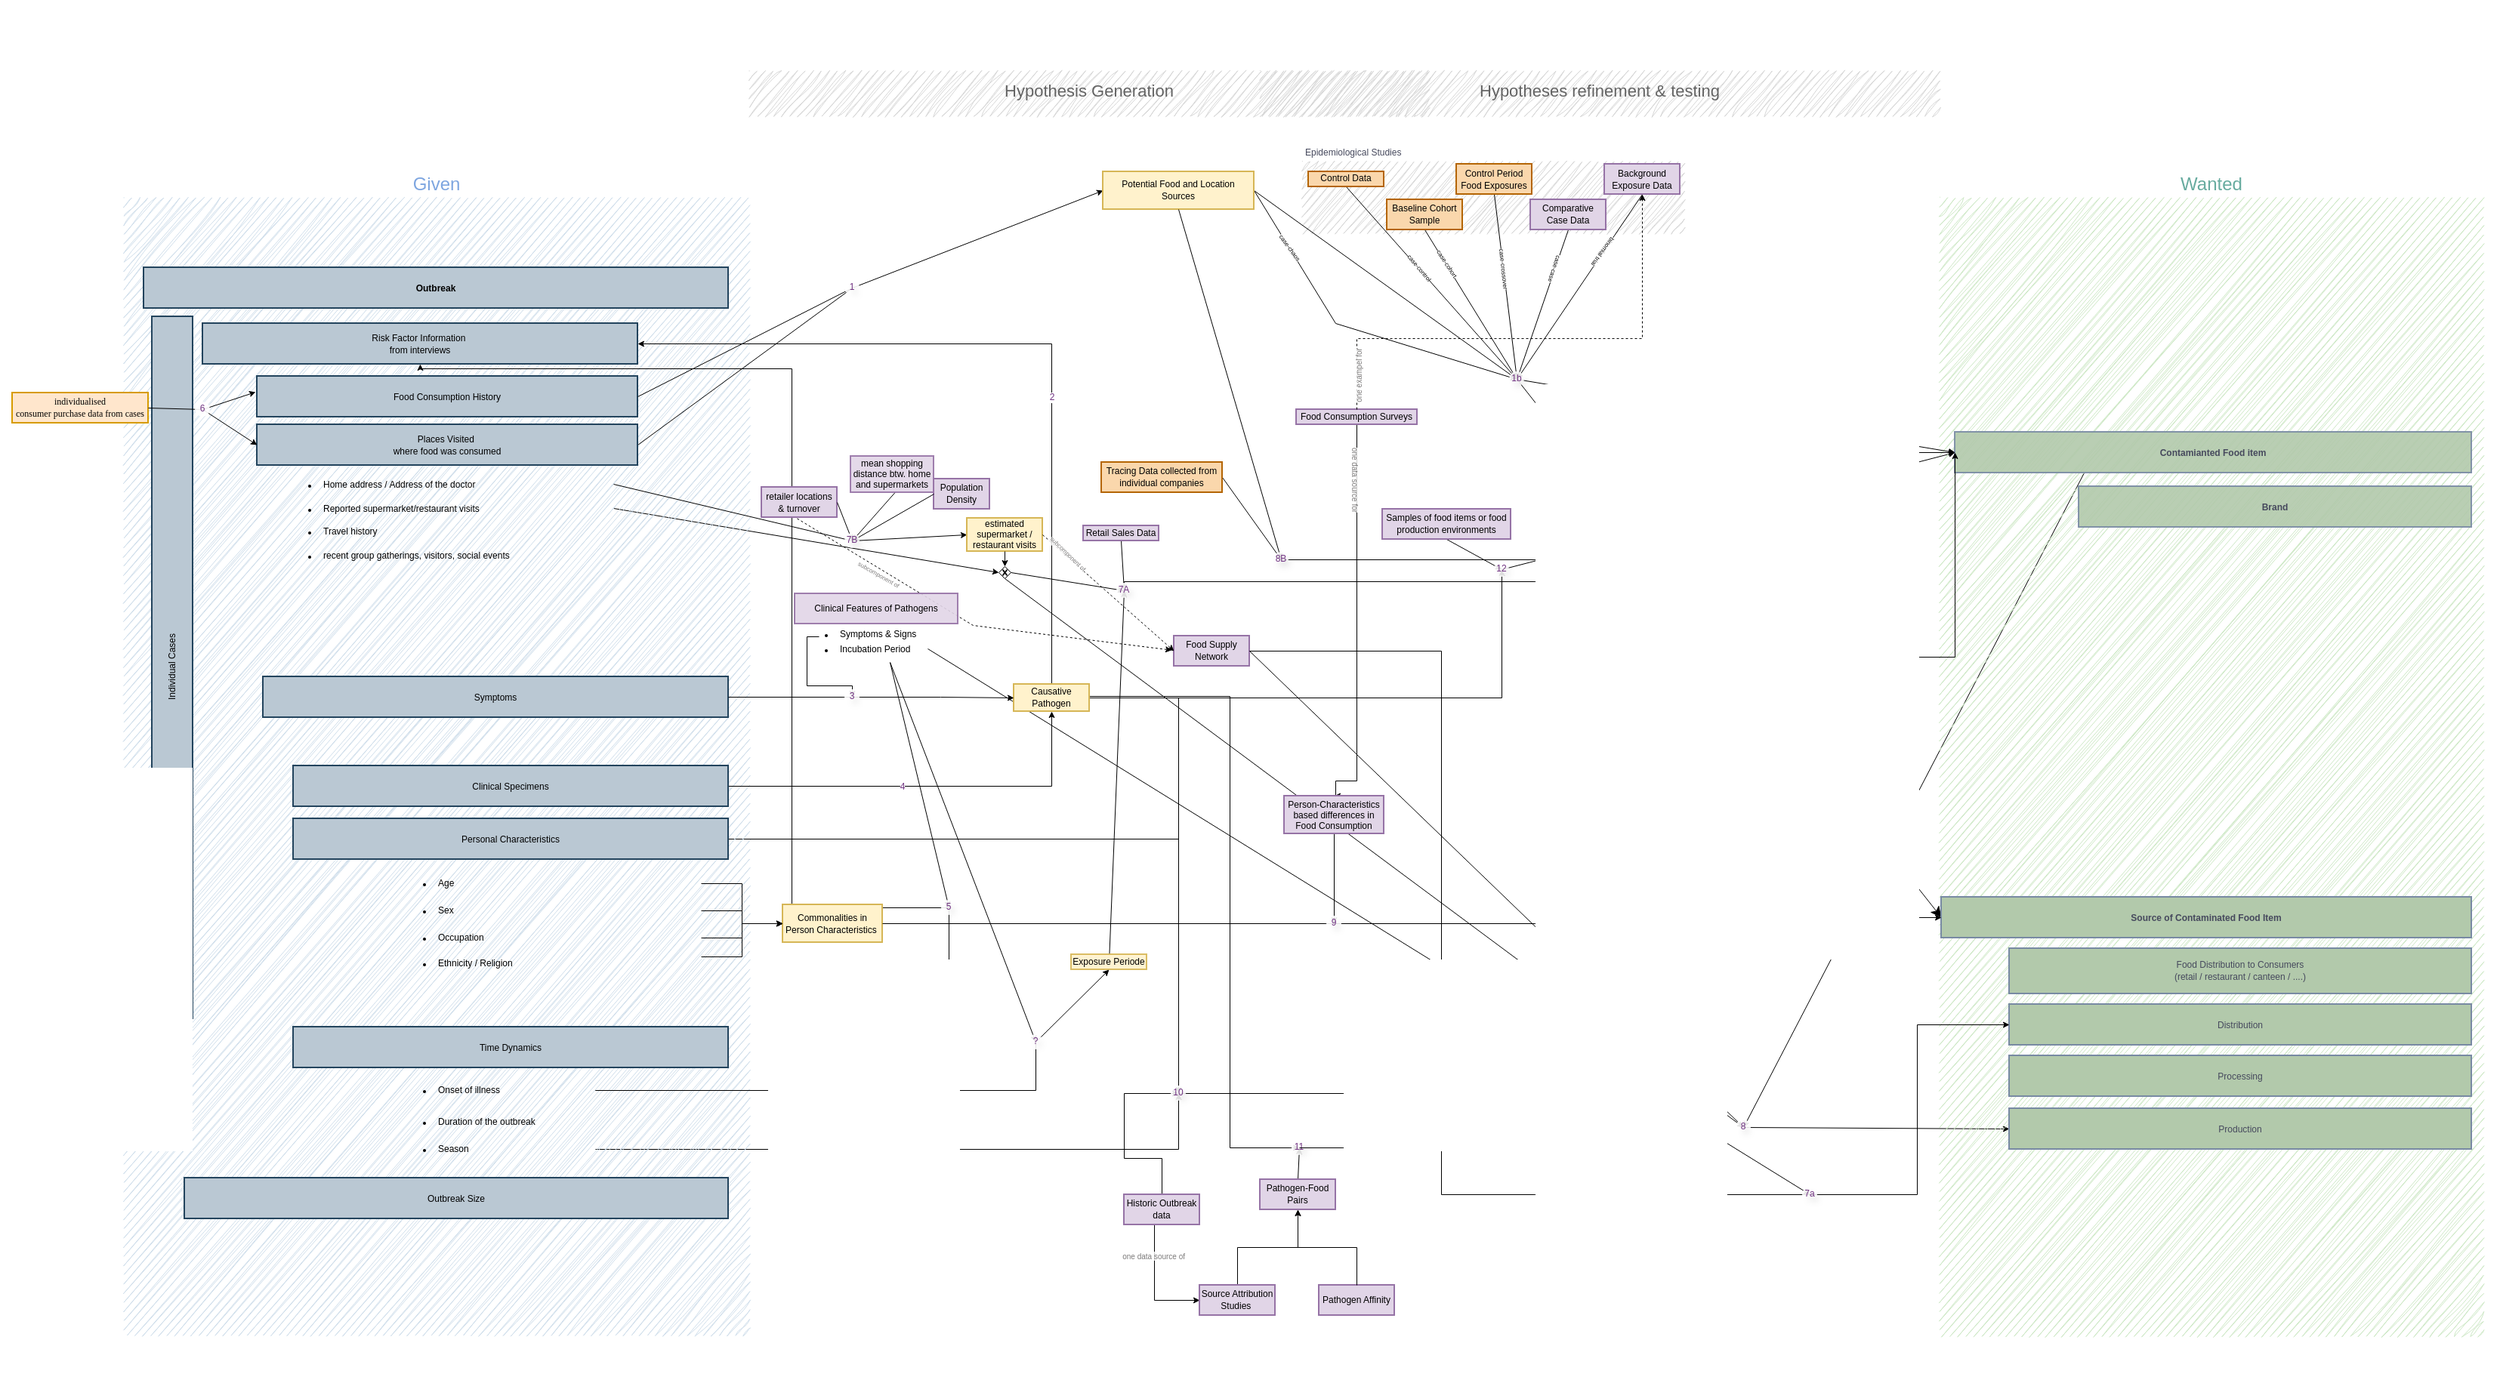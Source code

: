<mxfile version="24.5.3" type="device" pages="3">
  <diagram name="2024_05_23" id="bRnHtGkMoiRma9ZENz-W">
    <mxGraphModel dx="-54371" dy="1205" grid="1" gridSize="10" guides="1" tooltips="1" connect="1" arrows="1" fold="1" page="1" pageScale="1" pageWidth="1654" pageHeight="1169" math="0" shadow="0">
      <root>
        <mxCell id="78lYfsZbrFG4UcwIc-tl-0" />
        <mxCell id="TvPNMmggP_shZAZXfPO7-7" value="Background" style="" parent="78lYfsZbrFG4UcwIc-tl-0" />
        <mxCell id="TvPNMmggP_shZAZXfPO7-9" value="" style="rounded=0;whiteSpace=wrap;html=1;strokeColor=none;" vertex="1" parent="TvPNMmggP_shZAZXfPO7-7">
          <mxGeometry x="56236" y="45" width="1654" height="915" as="geometry" />
        </mxCell>
        <mxCell id="78lYfsZbrFG4UcwIc-tl-1" value="Framework" style="" parent="78lYfsZbrFG4UcwIc-tl-0" />
        <mxCell id="gS1Lj5gDTWt5TKBDI1iw-8" value="" style="endArrow=classic;html=1;rounded=0;strokeColor=default;strokeWidth=0.5;align=center;verticalAlign=middle;fontFamily=Helvetica;fontSize=6;fontColor=default;labelBackgroundColor=default;endSize=3;exitX=1;exitY=0.5;exitDx=0;exitDy=0;entryX=0.5;entryY=0;entryDx=0;entryDy=0;" parent="78lYfsZbrFG4UcwIc-tl-1" source="78lYfsZbrFG4UcwIc-tl-111" target="gS1Lj5gDTWt5TKBDI1iw-6" edge="1">
          <mxGeometry width="50" height="50" relative="1" as="geometry">
            <mxPoint x="57026" y="194" as="sourcePoint" />
            <mxPoint x="57080" y="409" as="targetPoint" />
          </mxGeometry>
        </mxCell>
        <mxCell id="78lYfsZbrFG4UcwIc-tl-23" value="Epidemiological Studies" style="rounded=0;whiteSpace=wrap;html=1;sketch=1;curveFitting=1;jiggle=2;fillColor=#D6D6D6;strokeColor=none;horizontal=1;verticalAlign=bottom;movable=1;resizable=1;rotatable=1;deletable=1;editable=1;locked=0;connectable=1;labelBackgroundColor=none;fontColor=#46495D;fillStyle=hachure;align=left;labelPosition=center;verticalLabelPosition=top;labelBorderColor=none;fontSize=6;" parent="78lYfsZbrFG4UcwIc-tl-1" vertex="1">
          <mxGeometry x="57098" y="152" width="252" height="47" as="geometry" />
        </mxCell>
        <mxCell id="_JLxFIcjy9ZKm1EnGcF7-5" value="&lt;div style=&quot;font-size: 6px;&quot;&gt;&lt;ul&gt;&lt;li&gt;&lt;span style=&quot;background-color: initial;&quot;&gt;Symptoms &amp;amp; Signs&lt;/span&gt;&lt;/li&gt;&lt;/ul&gt;&lt;/div&gt;" style="rounded=0;whiteSpace=wrap;html=1;fillColor=none;strokeColor=none;glass=0;shadow=0;align=left;fontSize=6;labelBackgroundColor=none;points=[[0,0,0,0,0],[0,0.25,0,0,0],[0,0.5,0,0,0],[0,0.75,0,0,0],[0,1,0,0,0],[0.25,0,0,0,0],[0.25,0.5,0,0,0],[0.5,0,0,0,0],[0.5,1,0,0,0],[0.75,0,0,0,0],[0.75,1,0,0,0],[1,0,0,0,0],[1,0.25,0,0,0],[1,0.5,0,0,0],[1,0.75,0,0,0],[1,1,0,0,0]];" parent="78lYfsZbrFG4UcwIc-tl-1" vertex="1">
          <mxGeometry x="56750" y="455.5" width="100" height="18" as="geometry" />
        </mxCell>
        <mxCell id="78lYfsZbrFG4UcwIc-tl-165" value="" style="endArrow=classic;html=1;rounded=0;entryX=0;entryY=0.5;entryDx=0;entryDy=0;strokeWidth=0.5;endSize=3;startSize=3;" parent="78lYfsZbrFG4UcwIc-tl-1" source="78lYfsZbrFG4UcwIc-tl-164" target="78lYfsZbrFG4UcwIc-tl-37" edge="1">
          <mxGeometry width="50" height="50" relative="1" as="geometry">
            <mxPoint x="57290" y="439" as="sourcePoint" />
            <mxPoint x="57340" y="389" as="targetPoint" />
          </mxGeometry>
        </mxCell>
        <mxCell id="78lYfsZbrFG4UcwIc-tl-2" style="edgeStyle=orthogonalEdgeStyle;rounded=0;orthogonalLoop=1;jettySize=auto;html=1;strokeColor=default;strokeWidth=0.5;align=center;verticalAlign=middle;fontFamily=Helvetica;fontSize=6;fontColor=default;labelBackgroundColor=default;endArrow=classic;endSize=3;entryX=0.092;entryY=0.525;entryDx=0;entryDy=0;entryPerimeter=0;exitX=1;exitY=0.5;exitDx=0;exitDy=0;" parent="78lYfsZbrFG4UcwIc-tl-1" source="78lYfsZbrFG4UcwIc-tl-61" target="78lYfsZbrFG4UcwIc-tl-164" edge="1">
          <mxGeometry relative="1" as="geometry">
            <mxPoint x="56960" y="512" as="sourcePoint" />
            <mxPoint x="57026" y="779" as="targetPoint" />
          </mxGeometry>
        </mxCell>
        <mxCell id="78lYfsZbrFG4UcwIc-tl-4" style="rounded=0;orthogonalLoop=1;jettySize=auto;html=1;strokeColor=default;strokeWidth=0.5;align=center;verticalAlign=middle;fontFamily=Helvetica;fontSize=6;fontColor=default;labelBackgroundColor=default;endArrow=classic;endSize=3;entryX=0.5;entryY=0;entryDx=0;entryDy=0;exitX=0.5;exitY=0;exitDx=0;exitDy=0;" parent="78lYfsZbrFG4UcwIc-tl-1" source="78lYfsZbrFG4UcwIc-tl-157" target="78lYfsZbrFG4UcwIc-tl-162" edge="1">
          <mxGeometry relative="1" as="geometry">
            <mxPoint x="56985.5" y="585.5" as="sourcePoint" />
            <mxPoint x="57124.5" y="884.5" as="targetPoint" />
          </mxGeometry>
        </mxCell>
        <mxCell id="78lYfsZbrFG4UcwIc-tl-5" style="edgeStyle=orthogonalEdgeStyle;rounded=0;orthogonalLoop=1;jettySize=auto;html=1;strokeColor=default;strokeWidth=0.5;align=center;verticalAlign=middle;fontFamily=Helvetica;fontSize=6;fontColor=default;labelBackgroundColor=default;endArrow=classic;endSize=3;entryX=0.5;entryY=0;entryDx=0;entryDy=0;" parent="78lYfsZbrFG4UcwIc-tl-1" source="78lYfsZbrFG4UcwIc-tl-61" target="78lYfsZbrFG4UcwIc-tl-162" edge="1">
          <mxGeometry relative="1" as="geometry">
            <mxPoint x="56960" y="502" as="sourcePoint" />
            <mxPoint x="57026" y="779" as="targetPoint" />
            <Array as="points">
              <mxPoint x="57050" y="506" />
              <mxPoint x="57050" y="805" />
            </Array>
          </mxGeometry>
        </mxCell>
        <mxCell id="78lYfsZbrFG4UcwIc-tl-6" style="edgeStyle=orthogonalEdgeStyle;rounded=0;orthogonalLoop=1;jettySize=auto;html=1;strokeColor=default;strokeWidth=0.5;align=center;verticalAlign=middle;fontFamily=Helvetica;fontSize=6;fontColor=default;labelBackgroundColor=default;endArrow=classic;endSize=3;entryX=0.31;entryY=0.56;entryDx=0;entryDy=0;entryPerimeter=0;" parent="78lYfsZbrFG4UcwIc-tl-1" source="78lYfsZbrFG4UcwIc-tl-61" target="78lYfsZbrFG4UcwIc-tl-155" edge="1">
          <mxGeometry relative="1" as="geometry">
            <mxPoint x="56640" y="816" as="sourcePoint" />
            <mxPoint x="56990" y="779" as="targetPoint" />
          </mxGeometry>
        </mxCell>
        <mxCell id="78lYfsZbrFG4UcwIc-tl-7" style="edgeStyle=orthogonalEdgeStyle;rounded=0;orthogonalLoop=1;jettySize=auto;html=1;strokeColor=default;strokeWidth=0.5;align=center;verticalAlign=middle;fontFamily=Helvetica;fontSize=6;fontColor=default;labelBackgroundColor=default;endArrow=classic;endSize=3;entryX=0.5;entryY=0;entryDx=0;entryDy=0;" parent="78lYfsZbrFG4UcwIc-tl-1" source="78lYfsZbrFG4UcwIc-tl-70" target="78lYfsZbrFG4UcwIc-tl-155" edge="1">
          <mxGeometry relative="1" as="geometry">
            <mxPoint x="56917" y="852" as="sourcePoint" />
            <mxPoint x="56980" y="772" as="targetPoint" />
          </mxGeometry>
        </mxCell>
        <mxCell id="78lYfsZbrFG4UcwIc-tl-8" style="edgeStyle=orthogonalEdgeStyle;rounded=0;orthogonalLoop=1;jettySize=auto;html=1;strokeColor=default;strokeWidth=0.5;align=center;verticalAlign=middle;fontFamily=Helvetica;fontSize=6;fontColor=default;labelBackgroundColor=default;endArrow=classic;endSize=3;exitX=0.5;exitY=0;exitDx=0;exitDy=0;entryX=0.303;entryY=0.698;entryDx=0;entryDy=0;entryPerimeter=0;" parent="78lYfsZbrFG4UcwIc-tl-1" source="78lYfsZbrFG4UcwIc-tl-153" target="78lYfsZbrFG4UcwIc-tl-155" edge="1">
          <mxGeometry relative="1" as="geometry">
            <mxPoint x="56710" y="689" as="sourcePoint" />
            <mxPoint x="56980" y="772" as="targetPoint" />
            <Array as="points">
              <mxPoint x="57005" y="812" />
              <mxPoint x="56980" y="812" />
              <mxPoint x="56980" y="769" />
            </Array>
          </mxGeometry>
        </mxCell>
        <mxCell id="78lYfsZbrFG4UcwIc-tl-9" style="edgeStyle=orthogonalEdgeStyle;rounded=0;orthogonalLoop=1;jettySize=auto;html=1;strokeColor=default;strokeWidth=0.5;align=center;verticalAlign=middle;fontFamily=Helvetica;fontSize=6;fontColor=default;labelBackgroundColor=default;endArrow=classic;endSize=3;exitX=1;exitY=0.5;exitDx=0;exitDy=0;entryX=0.483;entryY=0.333;entryDx=0;entryDy=0;entryPerimeter=0;" parent="78lYfsZbrFG4UcwIc-tl-1" source="78lYfsZbrFG4UcwIc-tl-72" target="78lYfsZbrFG4UcwIc-tl-155" edge="1">
          <mxGeometry relative="1" as="geometry">
            <mxPoint x="56728" y="816" as="sourcePoint" />
            <mxPoint x="56980" y="762" as="targetPoint" />
          </mxGeometry>
        </mxCell>
        <mxCell id="78lYfsZbrFG4UcwIc-tl-10" style="edgeStyle=orthogonalEdgeStyle;rounded=0;orthogonalLoop=1;jettySize=auto;html=1;entryX=0.398;entryY=0.118;entryDx=0;entryDy=0;fontSize=6;strokeWidth=0.5;endSize=3;exitX=0.5;exitY=1;exitDx=0;exitDy=0;entryPerimeter=0;" parent="78lYfsZbrFG4UcwIc-tl-1" source="78lYfsZbrFG4UcwIc-tl-149" target="78lYfsZbrFG4UcwIc-tl-151" edge="1">
          <mxGeometry relative="1" as="geometry">
            <mxPoint x="56810" y="517" as="sourcePoint" />
            <mxPoint x="56917" y="516" as="targetPoint" />
          </mxGeometry>
        </mxCell>
        <mxCell id="78lYfsZbrFG4UcwIc-tl-12" value="" style="endArrow=classic;html=1;rounded=0;strokeColor=default;strokeWidth=0.5;align=center;verticalAlign=middle;fontFamily=Helvetica;fontSize=6;fontColor=default;labelBackgroundColor=default;endSize=3;entryX=0.5;entryY=0.175;entryDx=0;entryDy=0;exitX=0.25;exitY=1;exitDx=0;exitDy=0;entryPerimeter=0;" parent="78lYfsZbrFG4UcwIc-tl-1" source="78lYfsZbrFG4UcwIc-tl-37" target="78lYfsZbrFG4UcwIc-tl-142" edge="1">
          <mxGeometry width="50" height="50" relative="1" as="geometry">
            <mxPoint x="57520" y="883.5" as="sourcePoint" />
            <mxPoint x="57758" y="762.5" as="targetPoint" />
          </mxGeometry>
        </mxCell>
        <mxCell id="78lYfsZbrFG4UcwIc-tl-13" value="" style="endArrow=classic;html=1;rounded=0;strokeColor=default;strokeWidth=0.5;align=center;verticalAlign=middle;fontFamily=Helvetica;fontSize=6;fontColor=default;labelBackgroundColor=default;endSize=3;entryX=0;entryY=0.5;entryDx=0;entryDy=0;" parent="78lYfsZbrFG4UcwIc-tl-1" source="78lYfsZbrFG4UcwIc-tl-142" target="78lYfsZbrFG4UcwIc-tl-42" edge="1">
          <mxGeometry width="50" height="50" relative="1" as="geometry">
            <mxPoint x="57390" y="975" as="sourcePoint" />
            <mxPoint x="57558" y="1005.5" as="targetPoint" />
          </mxGeometry>
        </mxCell>
        <mxCell id="78lYfsZbrFG4UcwIc-tl-14" value="" style="endArrow=classic;html=1;rounded=0;strokeColor=default;strokeWidth=0.5;align=center;verticalAlign=middle;fontFamily=Helvetica;fontSize=6;fontColor=default;labelBackgroundColor=default;endSize=3;exitX=0.538;exitY=0.985;exitDx=0;exitDy=0;exitPerimeter=0;entryX=0.638;entryY=0.452;entryDx=0;entryDy=0;entryPerimeter=0;" parent="78lYfsZbrFG4UcwIc-tl-1" source="78lYfsZbrFG4UcwIc-tl-139" target="78lYfsZbrFG4UcwIc-tl-138" edge="1">
          <mxGeometry width="50" height="50" relative="1" as="geometry">
            <mxPoint x="56810" y="377" as="sourcePoint" />
            <mxPoint x="56810" y="412" as="targetPoint" />
          </mxGeometry>
        </mxCell>
        <mxCell id="78lYfsZbrFG4UcwIc-tl-15" value="" style="endArrow=classic;html=1;rounded=0;strokeColor=default;strokeWidth=0.5;align=center;verticalAlign=middle;fontFamily=Helvetica;fontSize=6;fontColor=default;labelBackgroundColor=default;endSize=3;exitX=1;exitY=0.5;exitDx=0;exitDy=0;entryX=0.5;entryY=0;entryDx=0;entryDy=0;" parent="78lYfsZbrFG4UcwIc-tl-1" source="_JLxFIcjy9ZKm1EnGcF7-6" target="78lYfsZbrFG4UcwIc-tl-126" edge="1">
          <mxGeometry width="50" height="50" relative="1" as="geometry">
            <mxPoint x="56750" y="693.5" as="sourcePoint" />
            <mxPoint x="57490" y="1052" as="targetPoint" />
          </mxGeometry>
        </mxCell>
        <mxCell id="78lYfsZbrFG4UcwIc-tl-16" value="" style="endArrow=classic;html=1;rounded=0;strokeColor=default;strokeWidth=0.5;align=center;verticalAlign=middle;fontFamily=Helvetica;fontSize=6;fontColor=default;labelBackgroundColor=default;endSize=3;entryX=0.5;entryY=0;entryDx=0;entryDy=0;exitX=1;exitY=0.5;exitDx=0;exitDy=0;exitPerimeter=0;" parent="78lYfsZbrFG4UcwIc-tl-1" source="78lYfsZbrFG4UcwIc-tl-127" target="78lYfsZbrFG4UcwIc-tl-116" edge="1">
          <mxGeometry width="50" height="50" relative="1" as="geometry">
            <mxPoint x="56728" y="431" as="sourcePoint" />
            <mxPoint x="56909" y="418" as="targetPoint" />
          </mxGeometry>
        </mxCell>
        <mxCell id="78lYfsZbrFG4UcwIc-tl-17" value="" style="endArrow=classic;html=1;rounded=0;strokeColor=default;strokeWidth=0.5;align=center;verticalAlign=middle;fontFamily=Helvetica;fontSize=6;fontColor=default;labelBackgroundColor=default;endSize=3;entryX=0.5;entryY=0;entryDx=0;entryDy=0;" parent="78lYfsZbrFG4UcwIc-tl-1" source="78lYfsZbrFG4UcwIc-tl-119" target="78lYfsZbrFG4UcwIc-tl-116" edge="1">
          <mxGeometry width="50" height="50" relative="1" as="geometry">
            <mxPoint x="57070" y="823.5" as="sourcePoint" />
            <mxPoint x="57308" y="702.5" as="targetPoint" />
          </mxGeometry>
        </mxCell>
        <mxCell id="78lYfsZbrFG4UcwIc-tl-18" value="" style="endArrow=classic;html=1;rounded=0;strokeColor=default;strokeWidth=0.5;align=center;verticalAlign=middle;fontFamily=Helvetica;fontSize=6;fontColor=default;labelBackgroundColor=default;endSize=3;entryX=0;entryY=0.5;entryDx=0;entryDy=0;entryPerimeter=0;exitX=1;exitY=0.5;exitDx=0;exitDy=0;" parent="78lYfsZbrFG4UcwIc-tl-1" source="78lYfsZbrFG4UcwIc-tl-114" target="78lYfsZbrFG4UcwIc-tl-127" edge="1">
          <mxGeometry width="50" height="50" relative="1" as="geometry">
            <mxPoint x="56823" y="417" as="sourcePoint" />
            <mxPoint x="56990" y="440" as="targetPoint" />
          </mxGeometry>
        </mxCell>
        <mxCell id="78lYfsZbrFG4UcwIc-tl-26" value="" style="endArrow=classic;html=1;rounded=0;exitX=0.5;exitY=1;exitDx=0;exitDy=0;entryX=0.737;entryY=0.35;entryDx=0;entryDy=0;entryPerimeter=0;shadow=0;strokeColor=default;strokeWidth=0.5;align=center;verticalAlign=middle;fontFamily=Helvetica;fontSize=6;fontColor=default;labelBackgroundColor=default;elbow=vertical;endSize=3;flowAnimation=0;" parent="78lYfsZbrFG4UcwIc-tl-1" source="78lYfsZbrFG4UcwIc-tl-110" target="78lYfsZbrFG4UcwIc-tl-103" edge="1">
          <mxGeometry width="50" height="50" relative="1" as="geometry">
            <mxPoint x="57000" y="332" as="sourcePoint" />
            <mxPoint x="57050" y="282" as="targetPoint" />
          </mxGeometry>
        </mxCell>
        <UserObject label="case-control" link="Framework-Cards/Case-Control-Studies" id="78lYfsZbrFG4UcwIc-tl-27">
          <mxCell style="edgeLabel;html=1;align=center;verticalAlign=middle;resizable=0;points=[];rotation=50;fontSize=4;" parent="78lYfsZbrFG4UcwIc-tl-26" vertex="1" connectable="0">
            <mxGeometry x="-0.298" y="1" relative="1" as="geometry">
              <mxPoint x="7" y="9" as="offset" />
            </mxGeometry>
          </mxCell>
        </UserObject>
        <mxCell id="78lYfsZbrFG4UcwIc-tl-19" value="" style="endArrow=classic;html=1;rounded=0;strokeColor=default;strokeWidth=0.5;align=center;verticalAlign=middle;fontFamily=Helvetica;fontSize=6;fontColor=default;labelBackgroundColor=default;endSize=3;exitX=0.5;exitY=1;exitDx=0;exitDy=0;entryX=0.5;entryY=0;entryDx=0;entryDy=0;" parent="78lYfsZbrFG4UcwIc-tl-1" source="78lYfsZbrFG4UcwIc-tl-113" target="78lYfsZbrFG4UcwIc-tl-116" edge="1">
          <mxGeometry width="50" height="50" relative="1" as="geometry">
            <mxPoint x="57249" y="650.5" as="sourcePoint" />
            <mxPoint x="57140" y="550.5" as="targetPoint" />
          </mxGeometry>
        </mxCell>
        <mxCell id="78lYfsZbrFG4UcwIc-tl-20" value="&lt;font color=&quot;#67ab9f&quot; style=&quot;font-size: 12px;&quot;&gt;Wanted&lt;/font&gt;" style="rounded=0;whiteSpace=wrap;html=1;sketch=1;curveFitting=1;jiggle=2;fillColor=#CDE8C5;strokeColor=none;horizontal=1;verticalAlign=bottom;movable=1;resizable=1;rotatable=1;deletable=1;editable=1;locked=0;connectable=1;labelBackgroundColor=none;fontColor=#46495D;fontSize=6;labelPosition=center;verticalLabelPosition=top;align=center;" parent="78lYfsZbrFG4UcwIc-tl-1" vertex="1">
          <mxGeometry x="57520" y="176" width="360" height="753" as="geometry" />
        </mxCell>
        <mxCell id="78lYfsZbrFG4UcwIc-tl-21" value="" style="endArrow=classic;html=1;rounded=0;strokeColor=default;strokeWidth=0.5;align=center;verticalAlign=middle;fontFamily=Helvetica;fontSize=6;fontColor=default;labelBackgroundColor=default;endSize=3;entryX=0;entryY=0.5;entryDx=0;entryDy=0;edgeStyle=orthogonalEdgeStyle;" parent="78lYfsZbrFG4UcwIc-tl-1" source="78lYfsZbrFG4UcwIc-tl-116" target="78lYfsZbrFG4UcwIc-tl-37" edge="1">
          <mxGeometry width="50" height="50" relative="1" as="geometry">
            <mxPoint x="57290" y="422" as="sourcePoint" />
            <mxPoint x="57540" y="482" as="targetPoint" />
            <Array as="points">
              <mxPoint x="57410" y="430" />
              <mxPoint x="57410" y="345" />
            </Array>
          </mxGeometry>
        </mxCell>
        <mxCell id="78lYfsZbrFG4UcwIc-tl-24" value="" style="endArrow=classic;html=1;rounded=0;exitDx=0;exitDy=0;strokeColor=default;strokeWidth=0.5;align=center;verticalAlign=middle;fontFamily=Helvetica;fontSize=6;fontColor=default;labelBackgroundColor=default;endSize=3;exitX=0.5;exitY=1;" parent="78lYfsZbrFG4UcwIc-tl-1" source="78lYfsZbrFG4UcwIc-tl-95" target="78lYfsZbrFG4UcwIc-tl-164" edge="1">
          <mxGeometry width="50" height="50" relative="1" as="geometry">
            <mxPoint x="57290" y="422" as="sourcePoint" />
            <mxPoint x="57448" y="490" as="targetPoint" />
          </mxGeometry>
        </mxCell>
        <mxCell id="78lYfsZbrFG4UcwIc-tl-28" value="" style="endArrow=classic;html=1;rounded=0;entryX=0.5;entryY=0;entryDx=0;entryDy=0;exitX=0.5;exitY=1;exitDx=0;exitDy=0;strokeWidth=0.5;endSize=3;fontSize=6;" parent="78lYfsZbrFG4UcwIc-tl-1" source="78lYfsZbrFG4UcwIc-tl-106" target="78lYfsZbrFG4UcwIc-tl-103" edge="1">
          <mxGeometry width="50" height="50" relative="1" as="geometry">
            <mxPoint x="57200" y="215" as="sourcePoint" />
            <mxPoint x="57290" y="422" as="targetPoint" />
          </mxGeometry>
        </mxCell>
        <UserObject label="case-cohort" link="Framework-Cards/Case-Cohort-Studies" id="78lYfsZbrFG4UcwIc-tl-29">
          <mxCell style="edgeLabel;align=center;verticalAlign=middle;resizable=0;points=[];rotation=57;spacingLeft=0;spacingRight=0;spacing=5;fontSize=4;html=1;spacingTop=0;labelBackgroundColor=#FFFFFF;labelBorderColor=none;" parent="78lYfsZbrFG4UcwIc-tl-28" vertex="1" connectable="0">
            <mxGeometry x="-0.433" y="-2" relative="1" as="geometry">
              <mxPoint x="-2" y="-7" as="offset" />
            </mxGeometry>
          </mxCell>
        </UserObject>
        <mxCell id="78lYfsZbrFG4UcwIc-tl-31" value="" style="endArrow=classic;html=1;rounded=0;exitX=1;exitY=0.5;exitDx=0;exitDy=0;strokeWidth=0.5;endSize=3;entryX=0.35;entryY=0.433;entryDx=0;entryDy=0;fontSize=6;entryPerimeter=0;" parent="78lYfsZbrFG4UcwIc-tl-1" source="gS1Lj5gDTWt5TKBDI1iw-3" target="78lYfsZbrFG4UcwIc-tl-103" edge="1">
          <mxGeometry width="50" height="50" relative="1" as="geometry">
            <mxPoint x="56957" y="248.5" as="sourcePoint" />
            <mxPoint x="57171" y="357" as="targetPoint" />
            <Array as="points">
              <mxPoint x="57120" y="259" />
            </Array>
          </mxGeometry>
        </mxCell>
        <UserObject label="case-chaos" link="Framework-Cards/Case-Chaos-Studies" id="78lYfsZbrFG4UcwIc-tl-32">
          <mxCell style="edgeLabel;html=1;align=center;verticalAlign=middle;resizable=0;points=[];fontSize=4;rotation=54;" parent="78lYfsZbrFG4UcwIc-tl-31" vertex="1" connectable="0">
            <mxGeometry x="-0.018" y="1" relative="1" as="geometry">
              <mxPoint x="-40" y="-52" as="offset" />
            </mxGeometry>
          </mxCell>
        </UserObject>
        <mxCell id="78lYfsZbrFG4UcwIc-tl-33" value="" style="endArrow=classic;html=1;rounded=0;entryX=0;entryY=0.5;entryDx=0;entryDy=0;strokeWidth=0.5;fontSize=6;" parent="78lYfsZbrFG4UcwIc-tl-1" source="78lYfsZbrFG4UcwIc-tl-103" target="78lYfsZbrFG4UcwIc-tl-38" edge="1">
          <mxGeometry width="50" height="50" relative="1" as="geometry">
            <mxPoint x="57280" y="422" as="sourcePoint" />
            <mxPoint x="56980" y="552" as="targetPoint" />
          </mxGeometry>
        </mxCell>
        <mxCell id="78lYfsZbrFG4UcwIc-tl-34" value="&lt;font color=&quot;#7ea6e0&quot;&gt;Given&lt;/font&gt;" style="rounded=0;whiteSpace=wrap;html=1;sketch=1;curveFitting=1;jiggle=2;fillColor=#CFDEEB;strokeColor=none;horizontal=1;verticalAlign=bottom;movable=1;resizable=1;rotatable=1;deletable=1;editable=1;locked=0;connectable=1;labelBackgroundColor=none;labelPosition=center;verticalLabelPosition=top;align=center;" parent="78lYfsZbrFG4UcwIc-tl-1" vertex="1">
          <mxGeometry x="56318" y="176" width="414" height="753" as="geometry" />
        </mxCell>
        <mxCell id="78lYfsZbrFG4UcwIc-tl-35" value="" style="endArrow=none;html=1;rounded=0;exitX=1;exitY=0.5;exitDx=0;exitDy=0;entryX=0.45;entryY=0.9;entryDx=0;entryDy=0;entryPerimeter=0;edgeStyle=orthogonalEdgeStyle;fontSize=6;strokeWidth=0.5;" parent="78lYfsZbrFG4UcwIc-tl-1" source="78lYfsZbrFG4UcwIc-tl-78" target="78lYfsZbrFG4UcwIc-tl-81" edge="1">
          <mxGeometry width="50" height="50" relative="1" as="geometry">
            <mxPoint x="56770" y="702" as="sourcePoint" />
            <mxPoint x="56740" y="522" as="targetPoint" />
          </mxGeometry>
        </mxCell>
        <mxCell id="78lYfsZbrFG4UcwIc-tl-36" value="" style="endArrow=classic;html=1;rounded=0;entryX=1.094;entryY=0.56;entryDx=0;entryDy=0;entryPerimeter=0;exitX=0.75;exitY=1;exitDx=0;exitDy=0;fontSize=6;strokeWidth=0.5;endSize=3;" parent="78lYfsZbrFG4UcwIc-tl-1" source="_JLxFIcjy9ZKm1EnGcF7-6" target="78lYfsZbrFG4UcwIc-tl-81" edge="1">
          <mxGeometry width="50" height="50" relative="1" as="geometry">
            <mxPoint x="56901" y="634" as="sourcePoint" />
            <mxPoint x="56620" y="482" as="targetPoint" />
          </mxGeometry>
        </mxCell>
        <object label="&lt;font style=&quot;font-size: 6px;&quot;&gt;&lt;span style=&quot;font-size: 6px;&quot;&gt;Contamianted Food item&lt;/span&gt;&lt;/font&gt;" food_item="Testijadfoijsfdisjdfio&#xa;sdfsdfsdf" link="Framework-Cards/Contaminated-Food-Item" linkTarget="_blank" id="78lYfsZbrFG4UcwIc-tl-37">
          <mxCell style="rounded=0;whiteSpace=wrap;html=1;fillColor=#B2C9AB;strokeColor=#788AA3;glass=0;shadow=0;fontStyle=1;fontSize=6;labelBackgroundColor=none;fontColor=#46495D;opacity=90;" parent="78lYfsZbrFG4UcwIc-tl-1" vertex="1">
            <mxGeometry x="57530" y="331" width="342" height="27" as="geometry" />
          </mxCell>
        </object>
        <UserObject label="&lt;font style=&quot;font-size: 6px;&quot;&gt;&lt;span style=&quot;font-size: 6px;&quot;&gt;Source of Contaminated Food Item&lt;/span&gt;&lt;/font&gt;" link="Framework-Cards/Food-Source" id="78lYfsZbrFG4UcwIc-tl-38">
          <mxCell style="rounded=0;whiteSpace=wrap;html=1;fillColor=#B2C9AB;strokeColor=#788AA3;glass=0;shadow=0;fontStyle=1;fontSize=6;labelBackgroundColor=none;fontColor=#46495D;" parent="78lYfsZbrFG4UcwIc-tl-1" vertex="1">
            <mxGeometry x="57521" y="639" width="351" height="27" as="geometry" />
          </mxCell>
        </UserObject>
        <mxCell id="78lYfsZbrFG4UcwIc-tl-39" value="&lt;font style=&quot;font-size: 6px;&quot;&gt;&lt;span style=&quot;font-size: 6px;&quot;&gt;Food Distribution to Consumers&lt;br style=&quot;font-size: 6px;&quot;&gt;(retail / restaurant / canteen / ....)&lt;/span&gt;&lt;/font&gt;" style="rounded=0;whiteSpace=wrap;html=1;fillColor=#B2C9AB;strokeColor=#788AA3;glass=0;shadow=0;fontStyle=0;fontSize=6;labelBackgroundColor=none;fontColor=#46495D;" parent="78lYfsZbrFG4UcwIc-tl-1" vertex="1">
          <mxGeometry x="57566" y="673" width="306" height="30" as="geometry" />
        </mxCell>
        <mxCell id="78lYfsZbrFG4UcwIc-tl-40" value="Distribution" style="rounded=0;whiteSpace=wrap;html=1;fillColor=#B2C9AB;strokeColor=#788AA3;glass=0;shadow=0;fontStyle=0;fontSize=6;labelBackgroundColor=none;fontColor=#46495D;" parent="78lYfsZbrFG4UcwIc-tl-1" vertex="1">
          <mxGeometry x="57566" y="710" width="306" height="27" as="geometry" />
        </mxCell>
        <mxCell id="78lYfsZbrFG4UcwIc-tl-41" value="Processing" style="rounded=0;whiteSpace=wrap;html=1;fillColor=#B2C9AB;strokeColor=#788AA3;glass=0;shadow=0;fontStyle=0;fontSize=6;labelBackgroundColor=none;fontColor=#46495D;" parent="78lYfsZbrFG4UcwIc-tl-1" vertex="1">
          <mxGeometry x="57566" y="744" width="306" height="27" as="geometry" />
        </mxCell>
        <mxCell id="78lYfsZbrFG4UcwIc-tl-42" value="Production" style="rounded=0;whiteSpace=wrap;html=1;fillColor=#B2C9AB;strokeColor=#788AA3;glass=0;shadow=0;fontStyle=0;fontSize=6;labelBackgroundColor=none;fontColor=#46495D;" parent="78lYfsZbrFG4UcwIc-tl-1" vertex="1">
          <mxGeometry x="57566" y="779" width="306" height="27" as="geometry" />
        </mxCell>
        <mxCell id="78lYfsZbrFG4UcwIc-tl-43" value="" style="endArrow=none;html=1;rounded=0;entryDx=0;entryDy=0;exitX=1;exitY=0.5;exitDx=0;exitDy=0;startArrow=none;startFill=0;entryX=0.15;entryY=0.95;entryPerimeter=0;fontSize=6;strokeWidth=0.5;endSize=3;" parent="78lYfsZbrFG4UcwIc-tl-1" source="78lYfsZbrFG4UcwIc-tl-47" target="78lYfsZbrFG4UcwIc-tl-56" edge="1">
          <mxGeometry width="50" height="50" relative="1" as="geometry">
            <mxPoint x="56727" y="359" as="sourcePoint" />
            <mxPoint x="56888" y="268" as="targetPoint" />
          </mxGeometry>
        </mxCell>
        <UserObject label="&lt;font style=&quot;font-size: 6px;&quot;&gt;&lt;b style=&quot;font-size: 6px;&quot;&gt;Outbreak&lt;/b&gt;&lt;/font&gt;" id="78lYfsZbrFG4UcwIc-tl-44">
          <mxCell style="rounded=0;whiteSpace=wrap;html=1;fillColor=#bac8d3;strokeColor=#23445d;glass=0;shadow=0;labelBackgroundColor=none;fontSize=6;" parent="78lYfsZbrFG4UcwIc-tl-1" vertex="1">
            <mxGeometry x="56331" y="222" width="387" height="27" as="geometry" />
          </mxCell>
        </UserObject>
        <mxCell id="78lYfsZbrFG4UcwIc-tl-45" value="&lt;font style=&quot;font-size: 6px;&quot;&gt;Individual Cases&lt;/font&gt;" style="rounded=0;whiteSpace=wrap;html=1;fillColor=#bac8d3;strokeColor=#23445d;glass=0;shadow=0;fontSize=6;labelBackgroundColor=none;rotation=-90;" parent="78lYfsZbrFG4UcwIc-tl-1" vertex="1">
          <mxGeometry x="56117.5" y="473.5" width="465" height="27" as="geometry" />
        </mxCell>
        <UserObject label="Food Consumption History" link="Framework-Cards/Food-Consumption-History-Informed-by-Interviews" id="78lYfsZbrFG4UcwIc-tl-46">
          <mxCell style="rounded=0;whiteSpace=wrap;html=1;fillColor=#bac8d3;strokeColor=#23445d;glass=0;shadow=0;fontSize=6;labelBackgroundColor=none;" parent="78lYfsZbrFG4UcwIc-tl-1" vertex="1">
            <mxGeometry x="56406" y="294" width="252" height="27" as="geometry" />
          </mxCell>
        </UserObject>
        <mxCell id="78lYfsZbrFG4UcwIc-tl-47" value="&lt;font style=&quot;font-size: 6px;&quot;&gt;Places Visited&amp;nbsp;&lt;/font&gt;&lt;div&gt;&lt;font style=&quot;font-size: 6px;&quot;&gt;where food was consumed&lt;/font&gt;&lt;/div&gt;" style="rounded=0;whiteSpace=wrap;html=1;fillColor=#bac8d3;strokeColor=#23445d;glass=0;shadow=0;fontSize=6;labelBackgroundColor=none;" parent="78lYfsZbrFG4UcwIc-tl-1" vertex="1">
          <mxGeometry x="56406" y="326" width="252" height="27" as="geometry" />
        </mxCell>
        <mxCell id="78lYfsZbrFG4UcwIc-tl-48" value="&lt;div style=&quot;font-size: 6px;&quot;&gt;&lt;ul style=&quot;font-size: 6px;&quot;&gt;&lt;li style=&quot;font-size: 6px;&quot;&gt;&lt;span style=&quot;background-color: initial; font-size: 6px;&quot;&gt;Travel history&lt;/span&gt;&lt;/li&gt;&lt;/ul&gt;&lt;/div&gt;" style="rounded=0;whiteSpace=wrap;html=1;fillColor=none;strokeColor=none;glass=0;shadow=0;align=left;fontSize=6;labelBackgroundColor=none;" parent="78lYfsZbrFG4UcwIc-tl-1" vertex="1">
          <mxGeometry x="56408" y="387.5" width="234" height="18" as="geometry" />
        </mxCell>
        <mxCell id="78lYfsZbrFG4UcwIc-tl-49" value="&lt;font style=&quot;font-size: 6px;&quot;&gt;Symptoms&lt;/font&gt;" style="rounded=0;whiteSpace=wrap;html=1;fillColor=#bac8d3;strokeColor=#23445d;glass=0;shadow=0;fontSize=6;labelBackgroundColor=none;" parent="78lYfsZbrFG4UcwIc-tl-1" vertex="1">
          <mxGeometry x="56410" y="493" width="308" height="27" as="geometry" />
        </mxCell>
        <mxCell id="78lYfsZbrFG4UcwIc-tl-50" style="edgeStyle=orthogonalEdgeStyle;rounded=0;orthogonalLoop=1;jettySize=auto;html=1;exitX=1;exitY=0.5;exitDx=0;exitDy=0;fontSize=6;strokeWidth=0.5;endSize=3;" parent="78lYfsZbrFG4UcwIc-tl-1" source="78lYfsZbrFG4UcwIc-tl-52" target="78lYfsZbrFG4UcwIc-tl-61" edge="1">
          <mxGeometry relative="1" as="geometry" />
        </mxCell>
        <UserObject label="4" link="Framework-Cards/4-(Laboratory-Testing)" id="78lYfsZbrFG4UcwIc-tl-51">
          <mxCell style="edgeLabel;html=1;align=center;verticalAlign=middle;resizable=0;points=[];fontColor=#703281;fontSize=6;" parent="78lYfsZbrFG4UcwIc-tl-50" vertex="1" connectable="0">
            <mxGeometry x="0.251" relative="1" as="geometry">
              <mxPoint x="-50" as="offset" />
            </mxGeometry>
          </mxCell>
        </UserObject>
        <UserObject label="&lt;font style=&quot;font-size: 6px;&quot;&gt;Clinical Specimens&lt;/font&gt;" link="Framework-Cards/Clinical-Specimens" id="78lYfsZbrFG4UcwIc-tl-52">
          <mxCell style="rounded=0;whiteSpace=wrap;html=1;fillColor=#bac8d3;strokeColor=#23445d;glass=0;shadow=0;fontSize=6;labelBackgroundColor=none;" parent="78lYfsZbrFG4UcwIc-tl-1" vertex="1">
            <mxGeometry x="56430" y="552" width="288" height="27" as="geometry" />
          </mxCell>
        </UserObject>
        <mxCell id="78lYfsZbrFG4UcwIc-tl-54" value="" style="endArrow=classic;html=1;rounded=0;exitDx=0;exitDy=0;entryX=0;entryY=0.5;entryDx=0;entryDy=0;fontSize=6;strokeWidth=0.5;endSize=3;" parent="78lYfsZbrFG4UcwIc-tl-1" source="78lYfsZbrFG4UcwIc-tl-56" target="gS1Lj5gDTWt5TKBDI1iw-3" edge="1">
          <mxGeometry width="50" height="50" relative="1" as="geometry">
            <mxPoint x="56696" y="312" as="sourcePoint" />
            <mxPoint x="56948" y="222" as="targetPoint" />
          </mxGeometry>
        </mxCell>
        <mxCell id="78lYfsZbrFG4UcwIc-tl-55" value="" style="endArrow=none;html=1;rounded=0;entryDx=0;entryDy=0;exitX=1;exitY=0.5;exitDx=0;exitDy=0;startArrow=none;startFill=0;fontSize=6;strokeWidth=0.5;endSize=3;" parent="78lYfsZbrFG4UcwIc-tl-1" source="78lYfsZbrFG4UcwIc-tl-46" target="78lYfsZbrFG4UcwIc-tl-56" edge="1">
          <mxGeometry width="50" height="50" relative="1" as="geometry">
            <mxPoint x="56718" y="317" as="sourcePoint" />
            <mxPoint x="56997" y="214.5" as="targetPoint" />
          </mxGeometry>
        </mxCell>
        <UserObject label="1" link="Framework-Cards/1-(Risk-Factors---Consumption-Commonalities)" linkTarget="_blank" id="78lYfsZbrFG4UcwIc-tl-56">
          <mxCell style="shape=waypoint;fillStyle=solid;size=6;pointerEvents=1;resizable=0;rotatable=0;perimeter=centerPerimeter;snapToPoint=1;perimeterSpacing=0;strokeWidth=3;shadow=0;opacity=90;labelBackgroundColor=none;labelBorderColor=none;textShadow=1;spacingTop=0;spacing=0;horizontal=1;verticalAlign=middle;rotation=0;spacingBottom=1;fontSize=6;fillColor=none;fontColor=#703281;strokeColor=#FFFFFF;" parent="78lYfsZbrFG4UcwIc-tl-1" vertex="1">
            <mxGeometry x="56790" y="225.5" width="20" height="20" as="geometry" />
          </mxCell>
        </UserObject>
        <mxCell id="78lYfsZbrFG4UcwIc-tl-57" value="Risk Factor Information&amp;nbsp;&lt;div&gt;from interviews&lt;/div&gt;" style="rounded=0;whiteSpace=wrap;html=1;fillColor=#bac8d3;strokeColor=#23445d;glass=0;shadow=0;fontSize=6;labelBackgroundColor=none;" parent="78lYfsZbrFG4UcwIc-tl-1" vertex="1">
          <mxGeometry x="56370" y="259" width="288" height="27" as="geometry" />
        </mxCell>
        <mxCell id="78lYfsZbrFG4UcwIc-tl-58" value="&lt;div style=&quot;font-size: 6px;&quot;&gt;&lt;ul style=&quot;font-size: 6px;&quot;&gt;&lt;li style=&quot;font-size: 6px;&quot;&gt;&lt;span style=&quot;background-color: initial; font-size: 6px;&quot;&gt;recent group gatherings, visitors, social events&lt;/span&gt;&lt;/li&gt;&lt;/ul&gt;&lt;/div&gt;" style="rounded=0;whiteSpace=wrap;html=1;fillColor=none;strokeColor=none;glass=0;shadow=0;align=left;fontSize=6;labelBackgroundColor=none;" parent="78lYfsZbrFG4UcwIc-tl-1" vertex="1">
          <mxGeometry x="56408" y="403.5" width="234" height="18" as="geometry" />
        </mxCell>
        <mxCell id="78lYfsZbrFG4UcwIc-tl-59" style="rounded=0;orthogonalLoop=1;jettySize=auto;html=1;exitX=0.5;exitY=0;exitDx=0;exitDy=0;entryX=1;entryY=0.5;entryDx=0;entryDy=0;fontSize=6;strokeWidth=0.5;endSize=3;edgeStyle=orthogonalEdgeStyle;" parent="78lYfsZbrFG4UcwIc-tl-1" source="78lYfsZbrFG4UcwIc-tl-61" target="78lYfsZbrFG4UcwIc-tl-57" edge="1">
          <mxGeometry relative="1" as="geometry" />
        </mxCell>
        <UserObject label="2" link="Framework-Cards/2-(Pathogen---Interviews)" id="78lYfsZbrFG4UcwIc-tl-60">
          <mxCell style="edgeLabel;html=1;align=center;verticalAlign=middle;resizable=0;points=[];fontColor=#703281;fontSize=6;" parent="78lYfsZbrFG4UcwIc-tl-59" vertex="1" connectable="0">
            <mxGeometry x="-0.252" y="1" relative="1" as="geometry">
              <mxPoint x="1" y="-3" as="offset" />
            </mxGeometry>
          </mxCell>
        </UserObject>
        <UserObject label="Causative Pathogen" link="Framework-Cards/Causative-Pathogen" id="78lYfsZbrFG4UcwIc-tl-61">
          <mxCell style="rounded=0;whiteSpace=wrap;html=1;fillColor=#fff2cc;strokeColor=#d6b656;fontSize=6;" parent="78lYfsZbrFG4UcwIc-tl-1" vertex="1">
            <mxGeometry x="56907" y="498" width="50" height="18" as="geometry" />
          </mxCell>
        </UserObject>
        <mxCell id="78lYfsZbrFG4UcwIc-tl-62" style="edgeStyle=orthogonalEdgeStyle;rounded=0;orthogonalLoop=1;jettySize=auto;html=1;exitX=0.5;exitY=0;exitDx=0;exitDy=0;entryX=0.95;entryY=0.643;entryDx=0;entryDy=0;entryPerimeter=0;fontSize=6;" parent="78lYfsZbrFG4UcwIc-tl-1" edge="1">
          <mxGeometry relative="1" as="geometry">
            <mxPoint x="56848" y="349.5" as="sourcePoint" />
            <mxPoint x="56848" y="349.5" as="targetPoint" />
          </mxGeometry>
        </mxCell>
        <mxCell id="78lYfsZbrFG4UcwIc-tl-63" style="edgeStyle=orthogonalEdgeStyle;rounded=0;orthogonalLoop=1;jettySize=auto;html=1;entryX=0;entryY=0.5;entryDx=0;entryDy=0;fontSize=6;strokeWidth=0.5;endSize=3;" parent="78lYfsZbrFG4UcwIc-tl-1" source="78lYfsZbrFG4UcwIc-tl-67" target="78lYfsZbrFG4UcwIc-tl-61" edge="1">
          <mxGeometry relative="1" as="geometry">
            <mxPoint x="56857" y="502" as="sourcePoint" />
            <mxPoint x="56727" y="320" as="targetPoint" />
          </mxGeometry>
        </mxCell>
        <mxCell id="78lYfsZbrFG4UcwIc-tl-64" style="edgeStyle=orthogonalEdgeStyle;rounded=0;orthogonalLoop=1;jettySize=auto;html=1;fontSize=6;strokeWidth=0.5;endSize=3;exitX=0.28;exitY=0.61;exitDx=0;exitDy=0;exitPerimeter=0;" parent="78lYfsZbrFG4UcwIc-tl-1" source="_JLxFIcjy9ZKm1EnGcF7-5" target="78lYfsZbrFG4UcwIc-tl-67" edge="1">
          <mxGeometry relative="1" as="geometry">
            <mxPoint x="56800" y="512" as="targetPoint" />
            <Array as="points">
              <mxPoint x="56770" y="466" />
              <mxPoint x="56770" y="499" />
              <mxPoint x="56800" y="499" />
            </Array>
          </mxGeometry>
        </mxCell>
        <mxCell id="78lYfsZbrFG4UcwIc-tl-66" value="" style="edgeStyle=orthogonalEdgeStyle;rounded=0;orthogonalLoop=1;jettySize=auto;html=1;entryDx=0;entryDy=0;endArrow=none;endFill=0;fontSize=6;strokeWidth=0.5;" parent="78lYfsZbrFG4UcwIc-tl-1" source="78lYfsZbrFG4UcwIc-tl-49" target="78lYfsZbrFG4UcwIc-tl-67" edge="1">
          <mxGeometry relative="1" as="geometry">
            <mxPoint x="56718" y="507" as="sourcePoint" />
            <mxPoint x="56907" y="507" as="targetPoint" />
          </mxGeometry>
        </mxCell>
        <UserObject label="3" link="Framework-Cards/3-(Symptoms---Causative-Pathogen)" linkTarget="_blank" id="78lYfsZbrFG4UcwIc-tl-67">
          <mxCell style="shape=waypoint;fillStyle=solid;size=6;pointerEvents=1;resizable=0;rotatable=0;perimeter=centerPerimeter;snapToPoint=1;perimeterSpacing=0;strokeWidth=3;shadow=0;opacity=90;labelBackgroundColor=none;labelBorderColor=none;textShadow=1;spacingTop=0;spacing=0;horizontal=1;verticalAlign=middle;rotation=0;spacingBottom=1;fontSize=6;fillColor=none;fontColor=#703281;strokeColor=#FFFFFF;" parent="78lYfsZbrFG4UcwIc-tl-1" vertex="1">
            <mxGeometry x="56790" y="496.5" width="20" height="20" as="geometry" />
          </mxCell>
        </UserObject>
        <UserObject label="&lt;font style=&quot;font-size: 6px;&quot;&gt;Time Dynamics&lt;/font&gt;" link="Framework-Cards/Time-Dynamics" id="78lYfsZbrFG4UcwIc-tl-68">
          <mxCell style="rounded=0;whiteSpace=wrap;html=1;fillColor=#bac8d3;strokeColor=#23445d;glass=0;shadow=0;fontSize=6;labelBackgroundColor=none;" parent="78lYfsZbrFG4UcwIc-tl-1" vertex="1">
            <mxGeometry x="56430" y="725" width="288" height="27" as="geometry" />
          </mxCell>
        </UserObject>
        <mxCell id="78lYfsZbrFG4UcwIc-tl-69" value="&lt;div style=&quot;font-size: 6px;&quot;&gt;&lt;ul style=&quot;font-size: 6px;&quot;&gt;&lt;li style=&quot;--tw-border-spacing-x: 0; --tw-border-spacing-y: 0; --tw-translate-x: 0; --tw-translate-y: 0; --tw-rotate: 0; --tw-skew-x: 0; --tw-skew-y: 0; --tw-scale-x: 1; --tw-scale-y: 1; --tw-pan-x: ; --tw-pan-y: ; --tw-pinch-zoom: ; --tw-scroll-snap-strictness: proximity; --tw-ordinal: ; --tw-slashed-zero: ; --tw-numeric-figure: ; --tw-numeric-spacing: ; --tw-numeric-fraction: ; --tw-ring-inset: ; --tw-ring-offset-width: 0px; --tw-ring-offset-color: #fff; --tw-ring-color: rgb(59 130 246 / .5); --tw-ring-offset-shadow: 0 0 #0000; --tw-ring-shadow: 0 0 #0000; --tw-shadow: 0 0 #0000; --tw-shadow-colored: 0 0 #0000; --tw-blur: ; --tw-brightness: ; --tw-contrast: ; --tw-grayscale: ; --tw-hue-rotate: ; --tw-invert: ; --tw-saturate: ; --tw-sepia: ; --tw-drop-shadow: ; --tw-backdrop-blur: ; --tw-backdrop-brightness: ; --tw-backdrop-contrast: ; --tw-backdrop-grayscale: ; --tw-backdrop-hue-rotate: ; --tw-backdrop-invert: ; --tw-backdrop-opacity: ; --tw-backdrop-saturate: ; --tw-backdrop-sepia: ; font-size: 6px;&quot;&gt;&lt;span style=&quot;font-size: 6px;&quot;&gt;Duration of the outbreak&lt;/span&gt;&lt;br style=&quot;font-size: 6px;&quot;&gt;&lt;/li&gt;&lt;/ul&gt;&lt;/div&gt;" style="rounded=0;whiteSpace=wrap;html=1;fillColor=none;strokeColor=none;glass=0;shadow=0;align=left;fontSize=6;labelBackgroundColor=none;" parent="78lYfsZbrFG4UcwIc-tl-1" vertex="1">
          <mxGeometry x="56484" y="779" width="146" height="18" as="geometry" />
        </mxCell>
        <mxCell id="78lYfsZbrFG4UcwIc-tl-70" value="&lt;div style=&quot;font-size: 6px;&quot;&gt;&lt;ul style=&quot;font-size: 6px;&quot;&gt;&lt;li style=&quot;--tw-border-spacing-x: 0; --tw-border-spacing-y: 0; --tw-translate-x: 0; --tw-translate-y: 0; --tw-rotate: 0; --tw-skew-x: 0; --tw-skew-y: 0; --tw-scale-x: 1; --tw-scale-y: 1; --tw-pan-x: ; --tw-pan-y: ; --tw-pinch-zoom: ; --tw-scroll-snap-strictness: proximity; --tw-ordinal: ; --tw-slashed-zero: ; --tw-numeric-figure: ; --tw-numeric-spacing: ; --tw-numeric-fraction: ; --tw-ring-inset: ; --tw-ring-offset-width: 0px; --tw-ring-offset-color: #fff; --tw-ring-color: rgb(59 130 246 / .5); --tw-ring-offset-shadow: 0 0 #0000; --tw-ring-shadow: 0 0 #0000; --tw-shadow: 0 0 #0000; --tw-shadow-colored: 0 0 #0000; --tw-blur: ; --tw-brightness: ; --tw-contrast: ; --tw-grayscale: ; --tw-hue-rotate: ; --tw-invert: ; --tw-saturate: ; --tw-sepia: ; --tw-drop-shadow: ; --tw-backdrop-blur: ; --tw-backdrop-brightness: ; --tw-backdrop-contrast: ; --tw-backdrop-grayscale: ; --tw-backdrop-hue-rotate: ; --tw-backdrop-invert: ; --tw-backdrop-opacity: ; --tw-backdrop-saturate: ; --tw-backdrop-sepia: ; font-size: 6px;&quot;&gt;&lt;span style=&quot;font-size: 6px;&quot;&gt;Season&amp;nbsp;&lt;/span&gt;&lt;br style=&quot;font-size: 6px;&quot;&gt;&lt;/li&gt;&lt;/ul&gt;&lt;/div&gt;" style="rounded=0;whiteSpace=wrap;html=1;fillColor=none;strokeColor=none;glass=0;shadow=0;align=left;fontSize=6;labelBackgroundColor=none;" parent="78lYfsZbrFG4UcwIc-tl-1" vertex="1">
          <mxGeometry x="56484" y="797" width="146" height="18" as="geometry" />
        </mxCell>
        <mxCell id="78lYfsZbrFG4UcwIc-tl-71" value="&lt;font style=&quot;font-size: 6px;&quot;&gt;Outbreak Size&lt;/font&gt;" style="rounded=0;whiteSpace=wrap;html=1;fillColor=#bac8d3;strokeColor=#23445d;glass=0;shadow=0;fontSize=6;labelBackgroundColor=none;" parent="78lYfsZbrFG4UcwIc-tl-1" vertex="1">
          <mxGeometry x="56358" y="825" width="360" height="27" as="geometry" />
        </mxCell>
        <mxCell id="78lYfsZbrFG4UcwIc-tl-72" value="&lt;font style=&quot;font-size: 6px;&quot;&gt;Personal Characteristics&lt;/font&gt;" style="rounded=0;whiteSpace=wrap;html=1;fillColor=#bac8d3;strokeColor=#23445d;glass=0;shadow=0;fontSize=6;labelBackgroundColor=none;" parent="78lYfsZbrFG4UcwIc-tl-1" vertex="1">
          <mxGeometry x="56430" y="587" width="288" height="27" as="geometry" />
        </mxCell>
        <mxCell id="78lYfsZbrFG4UcwIc-tl-73" value="&lt;div style=&quot;font-size: 6px;&quot;&gt;&lt;p style=&quot;font-size: 6px;&quot;&gt;&lt;/p&gt;&lt;p style=&quot;font-size: 6px;&quot;&gt;&lt;/p&gt;&lt;ul style=&quot;font-size: 6px;&quot;&gt;&lt;li style=&quot;font-size: 6px;&quot;&gt;&lt;span style=&quot;background-color: initial; font-size: 6px;&quot;&gt;Age&lt;/span&gt;&lt;/li&gt;&lt;/ul&gt;&lt;p style=&quot;font-size: 6px;&quot;&gt;&lt;/p&gt;&lt;p style=&quot;font-size: 6px;&quot;&gt;&lt;/p&gt;&lt;/div&gt;" style="rounded=0;whiteSpace=wrap;html=1;fillColor=none;strokeColor=none;glass=0;shadow=0;align=left;fontSize=6;labelBackgroundColor=none;" parent="78lYfsZbrFG4UcwIc-tl-1" vertex="1">
          <mxGeometry x="56484" y="621" width="216.0" height="18" as="geometry" />
        </mxCell>
        <mxCell id="78lYfsZbrFG4UcwIc-tl-74" value="&lt;div style=&quot;font-size: 6px;&quot;&gt;&lt;ul style=&quot;font-size: 6px;&quot;&gt;&lt;li style=&quot;--tw-border-spacing-x: 0; --tw-border-spacing-y: 0; --tw-translate-x: 0; --tw-translate-y: 0; --tw-rotate: 0; --tw-skew-x: 0; --tw-skew-y: 0; --tw-scale-x: 1; --tw-scale-y: 1; --tw-pan-x: ; --tw-pan-y: ; --tw-pinch-zoom: ; --tw-scroll-snap-strictness: proximity; --tw-ordinal: ; --tw-slashed-zero: ; --tw-numeric-figure: ; --tw-numeric-spacing: ; --tw-numeric-fraction: ; --tw-ring-inset: ; --tw-ring-offset-width: 0px; --tw-ring-offset-color: #fff; --tw-ring-color: rgb(59 130 246 / .5); --tw-ring-offset-shadow: 0 0 #0000; --tw-ring-shadow: 0 0 #0000; --tw-shadow: 0 0 #0000; --tw-shadow-colored: 0 0 #0000; --tw-blur: ; --tw-brightness: ; --tw-contrast: ; --tw-grayscale: ; --tw-hue-rotate: ; --tw-invert: ; --tw-saturate: ; --tw-sepia: ; --tw-drop-shadow: ; --tw-backdrop-blur: ; --tw-backdrop-brightness: ; --tw-backdrop-contrast: ; --tw-backdrop-grayscale: ; --tw-backdrop-hue-rotate: ; --tw-backdrop-invert: ; --tw-backdrop-opacity: ; --tw-backdrop-saturate: ; --tw-backdrop-sepia: ; font-size: 6px;&quot;&gt;&lt;span style=&quot;--tw-border-spacing-x: 0; --tw-border-spacing-y: 0; --tw-translate-x: 0; --tw-translate-y: 0; --tw-rotate: 0; --tw-skew-x: 0; --tw-skew-y: 0; --tw-scale-x: 1; --tw-scale-y: 1; --tw-pan-x: ; --tw-pan-y: ; --tw-pinch-zoom: ; --tw-scroll-snap-strictness: proximity; --tw-ordinal: ; --tw-slashed-zero: ; --tw-numeric-figure: ; --tw-numeric-spacing: ; --tw-numeric-fraction: ; --tw-ring-inset: ; --tw-ring-offset-width: 0px; --tw-ring-offset-color: #fff; --tw-ring-color: rgb(59 130 246 / .5); --tw-ring-offset-shadow: 0 0 #0000; --tw-ring-shadow: 0 0 #0000; --tw-shadow: 0 0 #0000; --tw-shadow-colored: 0 0 #0000; --tw-blur: ; --tw-brightness: ; --tw-contrast: ; --tw-grayscale: ; --tw-hue-rotate: ; --tw-invert: ; --tw-saturate: ; --tw-sepia: ; --tw-drop-shadow: ; --tw-backdrop-blur: ; --tw-backdrop-brightness: ; --tw-backdrop-contrast: ; --tw-backdrop-grayscale: ; --tw-backdrop-hue-rotate: ; --tw-backdrop-invert: ; --tw-backdrop-opacity: ; --tw-backdrop-saturate: ; --tw-backdrop-sepia: ; background-color: initial; font-size: 6px;&quot;&gt;Sex&lt;/span&gt;&lt;/li&gt;&lt;/ul&gt;&lt;/div&gt;" style="rounded=0;whiteSpace=wrap;html=1;fillColor=none;strokeColor=none;glass=0;shadow=0;align=left;fontSize=6;labelBackgroundColor=none;" parent="78lYfsZbrFG4UcwIc-tl-1" vertex="1">
          <mxGeometry x="56484" y="639" width="216.0" height="18" as="geometry" />
        </mxCell>
        <mxCell id="78lYfsZbrFG4UcwIc-tl-75" value="&lt;div style=&quot;font-size: 6px;&quot;&gt;&lt;ul style=&quot;font-size: 6px;&quot;&gt;&lt;li style=&quot;--tw-border-spacing-x: 0; --tw-border-spacing-y: 0; --tw-translate-x: 0; --tw-translate-y: 0; --tw-rotate: 0; --tw-skew-x: 0; --tw-skew-y: 0; --tw-scale-x: 1; --tw-scale-y: 1; --tw-pan-x: ; --tw-pan-y: ; --tw-pinch-zoom: ; --tw-scroll-snap-strictness: proximity; --tw-ordinal: ; --tw-slashed-zero: ; --tw-numeric-figure: ; --tw-numeric-spacing: ; --tw-numeric-fraction: ; --tw-ring-inset: ; --tw-ring-offset-width: 0px; --tw-ring-offset-color: #fff; --tw-ring-color: rgb(59 130 246 / .5); --tw-ring-offset-shadow: 0 0 #0000; --tw-ring-shadow: 0 0 #0000; --tw-shadow: 0 0 #0000; --tw-shadow-colored: 0 0 #0000; --tw-blur: ; --tw-brightness: ; --tw-contrast: ; --tw-grayscale: ; --tw-hue-rotate: ; --tw-invert: ; --tw-saturate: ; --tw-sepia: ; --tw-drop-shadow: ; --tw-backdrop-blur: ; --tw-backdrop-brightness: ; --tw-backdrop-contrast: ; --tw-backdrop-grayscale: ; --tw-backdrop-hue-rotate: ; --tw-backdrop-invert: ; --tw-backdrop-opacity: ; --tw-backdrop-saturate: ; --tw-backdrop-sepia: ; font-size: 6px;&quot;&gt;&lt;span style=&quot;--tw-border-spacing-x: 0; --tw-border-spacing-y: 0; --tw-translate-x: 0; --tw-translate-y: 0; --tw-rotate: 0; --tw-skew-x: 0; --tw-skew-y: 0; --tw-scale-x: 1; --tw-scale-y: 1; --tw-pan-x: ; --tw-pan-y: ; --tw-pinch-zoom: ; --tw-scroll-snap-strictness: proximity; --tw-ordinal: ; --tw-slashed-zero: ; --tw-numeric-figure: ; --tw-numeric-spacing: ; --tw-numeric-fraction: ; --tw-ring-inset: ; --tw-ring-offset-width: 0px; --tw-ring-offset-color: #fff; --tw-ring-color: rgb(59 130 246 / .5); --tw-ring-offset-shadow: 0 0 #0000; --tw-ring-shadow: 0 0 #0000; --tw-shadow: 0 0 #0000; --tw-shadow-colored: 0 0 #0000; --tw-blur: ; --tw-brightness: ; --tw-contrast: ; --tw-grayscale: ; --tw-hue-rotate: ; --tw-invert: ; --tw-saturate: ; --tw-sepia: ; --tw-drop-shadow: ; --tw-backdrop-blur: ; --tw-backdrop-brightness: ; --tw-backdrop-contrast: ; --tw-backdrop-grayscale: ; --tw-backdrop-hue-rotate: ; --tw-backdrop-invert: ; --tw-backdrop-opacity: ; --tw-backdrop-saturate: ; --tw-backdrop-sepia: ; background-color: initial; font-size: 6px;&quot;&gt;Occupation&lt;/span&gt;&lt;/li&gt;&lt;/ul&gt;&lt;/div&gt;" style="rounded=0;whiteSpace=wrap;html=1;fillColor=none;strokeColor=none;glass=0;shadow=0;align=left;fontSize=6;labelBackgroundColor=none;" parent="78lYfsZbrFG4UcwIc-tl-1" vertex="1">
          <mxGeometry x="56484" y="657" width="216.0" height="18" as="geometry" />
        </mxCell>
        <mxCell id="78lYfsZbrFG4UcwIc-tl-76" value="&lt;div style=&quot;font-size: 6px;&quot;&gt;&lt;ul style=&quot;font-size: 6px;&quot;&gt;&lt;li style=&quot;--tw-border-spacing-x: 0; --tw-border-spacing-y: 0; --tw-translate-x: 0; --tw-translate-y: 0; --tw-rotate: 0; --tw-skew-x: 0; --tw-skew-y: 0; --tw-scale-x: 1; --tw-scale-y: 1; --tw-pan-x: ; --tw-pan-y: ; --tw-pinch-zoom: ; --tw-scroll-snap-strictness: proximity; --tw-ordinal: ; --tw-slashed-zero: ; --tw-numeric-figure: ; --tw-numeric-spacing: ; --tw-numeric-fraction: ; --tw-ring-inset: ; --tw-ring-offset-width: 0px; --tw-ring-offset-color: #fff; --tw-ring-color: rgb(59 130 246 / .5); --tw-ring-offset-shadow: 0 0 #0000; --tw-ring-shadow: 0 0 #0000; --tw-shadow: 0 0 #0000; --tw-shadow-colored: 0 0 #0000; --tw-blur: ; --tw-brightness: ; --tw-contrast: ; --tw-grayscale: ; --tw-hue-rotate: ; --tw-invert: ; --tw-saturate: ; --tw-sepia: ; --tw-drop-shadow: ; --tw-backdrop-blur: ; --tw-backdrop-brightness: ; --tw-backdrop-contrast: ; --tw-backdrop-grayscale: ; --tw-backdrop-hue-rotate: ; --tw-backdrop-invert: ; --tw-backdrop-opacity: ; --tw-backdrop-saturate: ; --tw-backdrop-sepia: ; font-size: 6px;&quot;&gt;&lt;span style=&quot;font-size: 6px;&quot;&gt;Ethnicity / Religion&lt;/span&gt;&lt;br style=&quot;font-size: 6px;&quot;&gt;&lt;/li&gt;&lt;/ul&gt;&lt;/div&gt;" style="rounded=0;whiteSpace=wrap;html=1;fillColor=none;strokeColor=none;glass=0;shadow=0;align=left;fontSize=6;labelBackgroundColor=none;" parent="78lYfsZbrFG4UcwIc-tl-1" vertex="1">
          <mxGeometry x="56484" y="674" width="216.0" height="18" as="geometry" />
        </mxCell>
        <mxCell id="78lYfsZbrFG4UcwIc-tl-78" value="&lt;div style=&quot;font-size: 6px;&quot;&gt;&lt;ul style=&quot;font-size: 6px;&quot;&gt;&lt;li style=&quot;--tw-border-spacing-x: 0; --tw-border-spacing-y: 0; --tw-translate-x: 0; --tw-translate-y: 0; --tw-rotate: 0; --tw-skew-x: 0; --tw-skew-y: 0; --tw-scale-x: 1; --tw-scale-y: 1; --tw-pan-x: ; --tw-pan-y: ; --tw-pinch-zoom: ; --tw-scroll-snap-strictness: proximity; --tw-ordinal: ; --tw-slashed-zero: ; --tw-numeric-figure: ; --tw-numeric-spacing: ; --tw-numeric-fraction: ; --tw-ring-inset: ; --tw-ring-offset-width: 0px; --tw-ring-offset-color: #fff; --tw-ring-color: rgb(59 130 246 / .5); --tw-ring-offset-shadow: 0 0 #0000; --tw-ring-shadow: 0 0 #0000; --tw-shadow: 0 0 #0000; --tw-shadow-colored: 0 0 #0000; --tw-blur: ; --tw-brightness: ; --tw-contrast: ; --tw-grayscale: ; --tw-hue-rotate: ; --tw-invert: ; --tw-saturate: ; --tw-sepia: ; --tw-drop-shadow: ; --tw-backdrop-blur: ; --tw-backdrop-brightness: ; --tw-backdrop-contrast: ; --tw-backdrop-grayscale: ; --tw-backdrop-hue-rotate: ; --tw-backdrop-invert: ; --tw-backdrop-opacity: ; --tw-backdrop-saturate: ; --tw-backdrop-sepia: ; font-size: 6px;&quot;&gt;&lt;span style=&quot;font-size: 6px;&quot;&gt;Onset of illness&lt;/span&gt;&lt;br style=&quot;font-size: 6px;&quot;&gt;&lt;/li&gt;&lt;/ul&gt;&lt;/div&gt;" style="rounded=0;whiteSpace=wrap;html=1;fillColor=none;strokeColor=none;glass=0;shadow=0;align=left;fontSize=6;labelBackgroundColor=none;" parent="78lYfsZbrFG4UcwIc-tl-1" vertex="1">
          <mxGeometry x="56484" y="758" width="146" height="18" as="geometry" />
        </mxCell>
        <mxCell id="78lYfsZbrFG4UcwIc-tl-79" style="edgeStyle=orthogonalEdgeStyle;rounded=0;orthogonalLoop=1;jettySize=auto;html=1;exitX=0.489;exitY=-0.153;exitDx=0;exitDy=0;exitPerimeter=0;fontSize=6;strokeWidth=0.5;endSize=3;" parent="78lYfsZbrFG4UcwIc-tl-1" source="78lYfsZbrFG4UcwIc-tl-81" target="78lYfsZbrFG4UcwIc-tl-57" edge="1">
          <mxGeometry relative="1" as="geometry">
            <Array as="points">
              <mxPoint x="56760" y="646" />
              <mxPoint x="56760" y="289" />
              <mxPoint x="56514" y="289" />
            </Array>
            <mxPoint x="56780" y="784.25" as="sourcePoint" />
            <mxPoint x="56780" y="348" as="targetPoint" />
          </mxGeometry>
        </mxCell>
        <UserObject label="5" link="Framework-Cards/5-(Onset-of-Illness---interviews)" linkTarget="_blank" id="78lYfsZbrFG4UcwIc-tl-81">
          <mxCell style="shape=waypoint;fillStyle=solid;size=6;pointerEvents=1;resizable=0;rotatable=0;perimeter=centerPerimeter;snapToPoint=1;perimeterSpacing=0;strokeWidth=3;shadow=0;opacity=90;labelBackgroundColor=none;labelBorderColor=none;textShadow=1;spacingTop=0;spacing=0;horizontal=1;verticalAlign=middle;rotation=0;spacingBottom=1;fontSize=6;fillColor=none;fontColor=#703281;strokeColor=#FFFFFF;" parent="78lYfsZbrFG4UcwIc-tl-1" vertex="1">
            <mxGeometry x="56854" y="636" width="20" height="20" as="geometry" />
          </mxCell>
        </UserObject>
        <mxCell id="78lYfsZbrFG4UcwIc-tl-82" value="" style="endArrow=classic;html=1;rounded=0;entryX=0;entryY=0.5;entryDx=0;entryDy=0;exitDx=0;exitDy=0;strokeColor=default;strokeWidth=0.5;align=center;verticalAlign=middle;fontFamily=Helvetica;fontSize=6;fontColor=default;labelBackgroundColor=default;endSize=3;" parent="78lYfsZbrFG4UcwIc-tl-1" source="78lYfsZbrFG4UcwIc-tl-103" target="78lYfsZbrFG4UcwIc-tl-37" edge="1">
          <mxGeometry width="50" height="50" relative="1" as="geometry">
            <mxPoint x="56889" y="269" as="sourcePoint" />
            <mxPoint x="57007" y="224.5" as="targetPoint" />
          </mxGeometry>
        </mxCell>
        <mxCell id="78lYfsZbrFG4UcwIc-tl-83" value="&lt;br style=&quot;font-size: 6px;&quot;&gt;&lt;br style=&quot;font-size: 6px;&quot;&gt;&lt;p style=&quot;margin-top: 0pt; margin-bottom: 0pt; margin-left: 0in; direction: ltr; unicode-bidi: embed; word-break: normal; font-size: 6px;&quot;&gt;&lt;span style=&quot;font-size: 6px; font-family: Aptos;&quot;&gt;individualised&lt;/span&gt;&lt;span style=&quot;font-size: 6px; font-family: Aptos;&quot;&gt;&lt;br style=&quot;font-size: 6px;&quot;&gt;consumer purchase data from cases&lt;/span&gt;&lt;/p&gt;&lt;br style=&quot;font-size: 6px;&quot;&gt;&lt;div style=&quot;font-size: 6px;&quot;&gt;&lt;br style=&quot;font-size: 6px;&quot;&gt;&lt;/div&gt;" style="rounded=0;whiteSpace=wrap;html=1;fontSize=6;fillColor=#ffe6cc;strokeColor=#d79b00;" parent="78lYfsZbrFG4UcwIc-tl-1" vertex="1">
          <mxGeometry x="56244" y="305" width="90" height="20" as="geometry" />
        </mxCell>
        <mxCell id="78lYfsZbrFG4UcwIc-tl-84" value="" style="endArrow=classic;html=1;rounded=0;exitDx=0;exitDy=0;entryX=-0.004;entryY=0.387;entryDx=0;entryDy=0;entryPerimeter=0;fontSize=6;strokeWidth=0.5;endSize=3;startSize=3;" parent="78lYfsZbrFG4UcwIc-tl-1" source="78lYfsZbrFG4UcwIc-tl-87" target="78lYfsZbrFG4UcwIc-tl-46" edge="1">
          <mxGeometry width="50" height="50" relative="1" as="geometry">
            <mxPoint x="56650" y="512" as="sourcePoint" />
            <mxPoint x="56700" y="462" as="targetPoint" />
          </mxGeometry>
        </mxCell>
        <mxCell id="78lYfsZbrFG4UcwIc-tl-85" value="" style="endArrow=none;html=1;rounded=0;exitX=1;exitY=0.5;exitDx=0;exitDy=0;fontSize=6;strokeWidth=0.5;endSize=3;startSize=3;" parent="78lYfsZbrFG4UcwIc-tl-1" source="78lYfsZbrFG4UcwIc-tl-83" target="78lYfsZbrFG4UcwIc-tl-87" edge="1">
          <mxGeometry width="50" height="50" relative="1" as="geometry">
            <mxPoint x="56330" y="362" as="sourcePoint" />
            <mxPoint x="56460" y="362" as="targetPoint" />
          </mxGeometry>
        </mxCell>
        <mxCell id="78lYfsZbrFG4UcwIc-tl-86" value="" style="endArrow=classic;html=1;rounded=0;entryX=0;entryY=0.5;entryDx=0;entryDy=0;exitDx=0;exitDy=0;fontSize=6;strokeWidth=0.5;endSize=3;startSize=3;" parent="78lYfsZbrFG4UcwIc-tl-1" source="78lYfsZbrFG4UcwIc-tl-87" target="78lYfsZbrFG4UcwIc-tl-47" edge="1">
          <mxGeometry width="50" height="50" relative="1" as="geometry">
            <mxPoint x="56410" y="362" as="sourcePoint" />
            <mxPoint x="56475" y="356" as="targetPoint" />
          </mxGeometry>
        </mxCell>
        <UserObject label="6" link="Framework-Cards/6-(Consumer-purchase-data---Risk-Factor-Information)" id="78lYfsZbrFG4UcwIc-tl-87">
          <mxCell style="shape=waypoint;sketch=0;fillStyle=solid;size=6;pointerEvents=1;points=[];fillColor=none;resizable=0;rotatable=0;perimeter=centerPerimeter;snapToPoint=1;shadow=0;opacity=90;strokeColor=#FFFFFF;strokeWidth=3;align=center;verticalAlign=middle;spacingTop=0;spacingBottom=1;spacing=0;fontFamily=Helvetica;fontSize=6;fontColor=#703281;labelBorderColor=none;labelBackgroundColor=none;" parent="78lYfsZbrFG4UcwIc-tl-1" vertex="1">
            <mxGeometry x="56360" y="306" width="20" height="20" as="geometry" />
          </mxCell>
        </UserObject>
        <mxCell id="78lYfsZbrFG4UcwIc-tl-88" style="edgeStyle=orthogonalEdgeStyle;rounded=0;orthogonalLoop=1;jettySize=auto;html=1;exitX=0.5;exitY=1;exitDx=0;exitDy=0;strokeColor=default;strokeWidth=0.5;align=center;verticalAlign=middle;fontFamily=Helvetica;fontSize=6;fontColor=default;labelBackgroundColor=default;endArrow=classic;endSize=3;entryX=0.5;entryY=0;entryDx=0;entryDy=0;" parent="78lYfsZbrFG4UcwIc-tl-1" source="78lYfsZbrFG4UcwIc-tl-90" target="78lYfsZbrFG4UcwIc-tl-149" edge="1">
          <mxGeometry relative="1" as="geometry">
            <Array as="points">
              <mxPoint x="57120" y="562" />
            </Array>
          </mxGeometry>
        </mxCell>
        <mxCell id="78lYfsZbrFG4UcwIc-tl-89" value="one data source for" style="edgeLabel;html=1;align=center;verticalAlign=middle;resizable=0;points=[];fontFamily=Helvetica;fontSize=5;fontColor=#5d5b5b;textOpacity=80;labelBackgroundColor=default;fillColor=none;gradientColor=none;rotation=90;" parent="78lYfsZbrFG4UcwIc-tl-88" vertex="1" connectable="0">
          <mxGeometry x="-0.646" y="1" relative="1" as="geometry">
            <mxPoint x="-1" y="-10" as="offset" />
          </mxGeometry>
        </mxCell>
        <UserObject label="Food Consumption Surveys" link="Framework-Cards/Population-based-food-consumption-surveys" id="78lYfsZbrFG4UcwIc-tl-90">
          <mxCell style="rounded=0;whiteSpace=wrap;html=1;fillColor=#e1d5e7;strokeColor=#9673a6;align=center;verticalAlign=middle;fontFamily=Helvetica;fontSize=6;fontColor=default;" parent="78lYfsZbrFG4UcwIc-tl-1" vertex="1">
            <mxGeometry x="57094" y="316" width="80" height="10" as="geometry" />
          </mxCell>
        </UserObject>
        <object label="&lt;font style=&quot;font-size: 6px;&quot;&gt;&lt;span style=&quot;font-size: 6px;&quot;&gt;Brand&lt;/span&gt;&lt;/font&gt;" food_item="Testijadfoijsfdisjdfio&#xa;sdfsdfsdf" linkTarget="_blank" id="78lYfsZbrFG4UcwIc-tl-91">
          <mxCell style="rounded=0;whiteSpace=wrap;html=1;fillColor=#B2C9AB;strokeColor=#788AA3;glass=0;shadow=0;fontStyle=1;fontSize=6;labelBackgroundColor=none;fontColor=#46495D;opacity=90;" parent="78lYfsZbrFG4UcwIc-tl-1" vertex="1">
            <mxGeometry x="57612" y="367" width="260" height="27" as="geometry" />
          </mxCell>
        </object>
        <mxCell id="78lYfsZbrFG4UcwIc-tl-93" value="&lt;font style=&quot;font-size: 11px;&quot; color=&quot;#636363&quot;&gt;Hypothesis Generation&lt;/font&gt;" style="rounded=0;whiteSpace=wrap;html=1;sketch=1;curveFitting=1;jiggle=2;fillColor=#D6D6D6;strokeColor=none;horizontal=1;verticalAlign=top;movable=1;resizable=1;rotatable=1;deletable=1;editable=1;locked=0;connectable=1;labelBackgroundColor=none;fontColor=#46495D;fillStyle=hachure;gradientColor=#B5B5B5;gradientDirection=west;fontSize=11;" parent="78lYfsZbrFG4UcwIc-tl-1" vertex="1">
          <mxGeometry x="56732" y="92" width="450" height="30" as="geometry" />
        </mxCell>
        <mxCell id="78lYfsZbrFG4UcwIc-tl-94" value="&lt;font style=&quot;font-size: 11px;&quot; color=&quot;#636363&quot;&gt;Hypotheses refinement &amp;amp; testing&lt;/font&gt;" style="rounded=0;whiteSpace=wrap;html=1;sketch=1;curveFitting=1;jiggle=2;fillColor=#D6D6D6;strokeColor=none;horizontal=1;verticalAlign=top;movable=1;resizable=1;rotatable=1;deletable=1;editable=1;locked=0;connectable=1;labelBackgroundColor=none;fontColor=#46495D;fillStyle=hachure;fontSize=11;" parent="78lYfsZbrFG4UcwIc-tl-1" vertex="1">
          <mxGeometry x="57070" y="92" width="450" height="30" as="geometry" />
        </mxCell>
        <UserObject label="Samples of food items or food production environments" link="Framework-Cards/samples-of-food-items-or-food-production-environments" id="78lYfsZbrFG4UcwIc-tl-95">
          <mxCell style="rounded=0;whiteSpace=wrap;html=1;fillColor=#e1d5e7;strokeColor=#9673a6;align=center;verticalAlign=middle;fontFamily=Helvetica;fontSize=6;fontColor=default;" parent="78lYfsZbrFG4UcwIc-tl-1" vertex="1">
            <mxGeometry x="57151" y="382" width="85" height="20" as="geometry" />
          </mxCell>
        </UserObject>
        <mxCell id="78lYfsZbrFG4UcwIc-tl-96" value="" style="endArrow=none;html=1;rounded=0;entryDx=0;entryDy=0;exitDx=0;exitDy=0;exitX=1;exitY=0.5;strokeWidth=0.5;endSize=3;fontSize=6;" parent="78lYfsZbrFG4UcwIc-tl-1" source="gS1Lj5gDTWt5TKBDI1iw-3" target="78lYfsZbrFG4UcwIc-tl-103" edge="1">
          <mxGeometry width="50" height="50" relative="1" as="geometry">
            <mxPoint x="57100" y="219" as="sourcePoint" />
            <mxPoint x="57438" y="480" as="targetPoint" />
          </mxGeometry>
        </mxCell>
        <mxCell id="78lYfsZbrFG4UcwIc-tl-97" value="" style="endArrow=classic;html=1;rounded=0;entryX=0.5;entryY=0;entryDx=0;entryDy=0;exitX=0.5;exitY=1;exitDx=0;exitDy=0;strokeWidth=0.5;endSize=3;fontSize=6;" parent="78lYfsZbrFG4UcwIc-tl-1" source="78lYfsZbrFG4UcwIc-tl-104" target="78lYfsZbrFG4UcwIc-tl-103" edge="1">
          <mxGeometry width="50" height="50" relative="1" as="geometry">
            <mxPoint x="57320" y="364" as="sourcePoint" />
            <mxPoint x="57290" y="422" as="targetPoint" />
          </mxGeometry>
        </mxCell>
        <UserObject label="case-crossover" link="Framework-Cards/Case-Crossover-Studies" id="78lYfsZbrFG4UcwIc-tl-98">
          <mxCell style="edgeLabel;align=center;verticalAlign=middle;resizable=0;points=[];rotation=84;spacingLeft=0;spacingRight=0;spacing=5;fontSize=4;html=1;spacingTop=0;labelBackgroundColor=#FFFFFF;labelBorderColor=none;" parent="78lYfsZbrFG4UcwIc-tl-97" vertex="1" connectable="0">
            <mxGeometry x="-0.433" y="-2" relative="1" as="geometry">
              <mxPoint x="4" y="14" as="offset" />
            </mxGeometry>
          </mxCell>
        </UserObject>
        <mxCell id="78lYfsZbrFG4UcwIc-tl-99" value="" style="endArrow=classic;html=1;rounded=0;entryX=0.5;entryY=0;entryDx=0;entryDy=0;exitX=0.5;exitY=1;exitDx=0;exitDy=0;endSize=3;strokeWidth=0.5;fontSize=6;" parent="78lYfsZbrFG4UcwIc-tl-1" source="78lYfsZbrFG4UcwIc-tl-105" target="78lYfsZbrFG4UcwIc-tl-103" edge="1">
          <mxGeometry width="50" height="50" relative="1" as="geometry">
            <mxPoint x="57260" y="272" as="sourcePoint" />
            <mxPoint x="57290" y="422" as="targetPoint" />
          </mxGeometry>
        </mxCell>
        <UserObject label="case-case" link="Framework-Cards/Case-Case-Studies" id="78lYfsZbrFG4UcwIc-tl-100">
          <mxCell style="edgeLabel;align=center;verticalAlign=middle;resizable=0;points=[];rotation=108;spacingLeft=0;spacingRight=0;spacing=5;fontSize=4;html=1;spacingTop=0;labelBackgroundColor=#FFFFFF;labelBorderColor=none;" parent="78lYfsZbrFG4UcwIc-tl-99" vertex="1" connectable="0">
            <mxGeometry x="-0.433" y="-2" relative="1" as="geometry">
              <mxPoint x="2" y="-2" as="offset" />
            </mxGeometry>
          </mxCell>
        </UserObject>
        <UserObject label="" tooltip="test&#xa;" id="78lYfsZbrFG4UcwIc-tl-101">
          <mxCell style="endArrow=classic;html=1;rounded=0;exitX=0.5;exitY=1;exitDx=0;exitDy=0;endSize=3;strokeWidth=0.5;flowAnimation=0;shadow=0;elbow=vertical;fontSize=6;entryX=0.995;entryY=0.336;entryDx=0;entryDy=0;entryPerimeter=0;" parent="78lYfsZbrFG4UcwIc-tl-1" source="78lYfsZbrFG4UcwIc-tl-107" target="78lYfsZbrFG4UcwIc-tl-103" edge="1">
            <mxGeometry width="50" height="50" relative="1" as="geometry">
              <mxPoint x="57290" y="272" as="sourcePoint" />
              <mxPoint x="57280" y="412" as="targetPoint" />
            </mxGeometry>
          </mxCell>
        </UserObject>
        <UserObject label="binomial trial" link="Framework-Cards/Binomial-Trial" id="78lYfsZbrFG4UcwIc-tl-102">
          <mxCell style="edgeLabel;align=center;verticalAlign=middle;resizable=0;points=[];rotation=126;spacingLeft=0;spacingRight=0;spacing=5;fontSize=4;html=1;spacingTop=0;labelBackgroundColor=#FFFFFF;labelBorderColor=none;" parent="78lYfsZbrFG4UcwIc-tl-101" vertex="1" connectable="0">
            <mxGeometry x="-0.433" y="-2" relative="1" as="geometry">
              <mxPoint x="-1" y="4" as="offset" />
            </mxGeometry>
          </mxCell>
        </UserObject>
        <UserObject label="1b" link="Framework-Cards/1b-Consumption-commonalities---Food-Item" id="78lYfsZbrFG4UcwIc-tl-103">
          <mxCell style="shape=waypoint;fillStyle=solid;size=6;pointerEvents=1;resizable=0;rotatable=0;perimeter=centerPerimeter;snapToPoint=1;perimeterSpacing=0;strokeWidth=3;shadow=0;opacity=90;labelBackgroundColor=none;labelBorderColor=none;textShadow=1;spacingTop=0;spacing=0;horizontal=1;verticalAlign=middle;rotation=0;spacingBottom=1;fontSize=6;fillColor=none;fontColor=#703281;strokeColor=#FFFFFF;" parent="78lYfsZbrFG4UcwIc-tl-1" vertex="1">
            <mxGeometry x="57230" y="286" width="20" height="20" as="geometry" />
          </mxCell>
        </UserObject>
        <UserObject label="Control Period Food Exposures" link="Framework-Cards/Control-Period-Food-Exposures" id="78lYfsZbrFG4UcwIc-tl-104">
          <mxCell style="rounded=0;whiteSpace=wrap;html=1;fillColor=#fad7ac;strokeColor=#b46504;align=center;verticalAlign=middle;fontFamily=Helvetica;fontSize=6;" parent="78lYfsZbrFG4UcwIc-tl-1" vertex="1">
            <mxGeometry x="57200" y="153.5" width="50" height="20" as="geometry" />
          </mxCell>
        </UserObject>
        <UserObject label="Comparative Case Data" link="Framework-Cards/Comparative-Case-Data" id="78lYfsZbrFG4UcwIc-tl-105">
          <mxCell style="rounded=0;whiteSpace=wrap;html=1;fillColor=#e1d5e7;strokeColor=#9673a6;align=center;verticalAlign=middle;fontFamily=Helvetica;fontSize=6;fontColor=default;" parent="78lYfsZbrFG4UcwIc-tl-1" vertex="1">
            <mxGeometry x="57249" y="177" width="50" height="20" as="geometry" />
          </mxCell>
        </UserObject>
        <UserObject label="Background Exposure Data" link="Framework-Cards/Background-Exposure-Data" id="78lYfsZbrFG4UcwIc-tl-107">
          <mxCell style="rounded=0;whiteSpace=wrap;html=1;fillColor=#e1d5e7;strokeColor=#9673a6;align=center;verticalAlign=middle;fontFamily=Helvetica;fontSize=6;fontColor=default;" parent="78lYfsZbrFG4UcwIc-tl-1" vertex="1">
            <mxGeometry x="57298" y="153.5" width="50" height="20" as="geometry" />
          </mxCell>
        </UserObject>
        <UserObject label="" tooltip="test&#xa;" id="78lYfsZbrFG4UcwIc-tl-108">
          <mxCell style="endArrow=classic;html=1;rounded=0;endSize=3;strokeWidth=0.5;flowAnimation=0;shadow=0;elbow=vertical;entryX=0.5;entryY=1;entryDx=0;entryDy=0;exitX=0.5;exitY=0;exitDx=0;exitDy=0;fontSize=6;dashed=1;strokeColor=default;align=center;verticalAlign=middle;fontFamily=Helvetica;fontColor=default;labelBackgroundColor=default;edgeStyle=orthogonalEdgeStyle;" parent="78lYfsZbrFG4UcwIc-tl-1" source="78lYfsZbrFG4UcwIc-tl-90" target="78lYfsZbrFG4UcwIc-tl-107" edge="1">
            <mxGeometry width="50" height="50" relative="1" as="geometry">
              <mxPoint x="57083" y="336" as="sourcePoint" />
              <mxPoint x="57278" y="196" as="targetPoint" />
              <Array as="points">
                <mxPoint x="57134" y="269" />
                <mxPoint x="57323" y="269" />
              </Array>
            </mxGeometry>
          </mxCell>
        </UserObject>
        <mxCell id="78lYfsZbrFG4UcwIc-tl-109" value="one exampel for" style="edgeLabel;html=1;align=center;verticalAlign=middle;resizable=0;points=[];fontFamily=Helvetica;fontSize=5;fontColor=#5d5b5b;textOpacity=80;labelBackgroundColor=default;fillColor=none;gradientColor=none;rotation=-90;" parent="78lYfsZbrFG4UcwIc-tl-108" vertex="1" connectable="0">
          <mxGeometry x="0.003" y="2" relative="1" as="geometry">
            <mxPoint x="-119" y="27" as="offset" />
          </mxGeometry>
        </mxCell>
        <UserObject label="Control Data" link="Framework-Cards/Control-Data" id="78lYfsZbrFG4UcwIc-tl-110">
          <mxCell style="rounded=0;whiteSpace=wrap;html=1;fillColor=#fad7ac;strokeColor=#b46504;align=center;verticalAlign=bottom;fontFamily=Helvetica;fontSize=6;" parent="78lYfsZbrFG4UcwIc-tl-1" vertex="1">
            <mxGeometry x="57102" y="158.5" width="50" height="10" as="geometry" />
          </mxCell>
        </UserObject>
        <mxCell id="78lYfsZbrFG4UcwIc-tl-111" value="Tracing Data collected from individual companies" style="rounded=0;whiteSpace=wrap;html=1;fillColor=#fad7ac;strokeColor=#b46504;align=center;verticalAlign=middle;fontFamily=Helvetica;fontSize=6;" parent="78lYfsZbrFG4UcwIc-tl-1" vertex="1">
          <mxGeometry x="56965" y="351" width="80" height="20" as="geometry" />
        </mxCell>
        <mxCell id="78lYfsZbrFG4UcwIc-tl-112" style="edgeStyle=orthogonalEdgeStyle;rounded=0;orthogonalLoop=1;jettySize=auto;html=1;entryX=0;entryY=0.5;entryDx=0;entryDy=0;strokeColor=default;strokeWidth=0.5;align=center;verticalAlign=middle;fontFamily=Helvetica;fontSize=6;fontColor=default;labelBackgroundColor=default;endArrow=classic;endSize=3;" parent="78lYfsZbrFG4UcwIc-tl-1" source="78lYfsZbrFG4UcwIc-tl-126" target="78lYfsZbrFG4UcwIc-tl-40" edge="1">
          <mxGeometry relative="1" as="geometry">
            <mxPoint x="57390" y="835" as="targetPoint" />
          </mxGeometry>
        </mxCell>
        <UserObject label="Retail Sales Data" link="Framework-Cards/Retail-Sales-Data" id="78lYfsZbrFG4UcwIc-tl-113">
          <mxCell style="rounded=0;whiteSpace=wrap;html=1;fillColor=#e1d5e7;strokeColor=#9673a6;fontSize=6;" parent="78lYfsZbrFG4UcwIc-tl-1" vertex="1">
            <mxGeometry x="56953" y="393" width="50" height="10" as="geometry" />
          </mxCell>
        </UserObject>
        <mxCell id="78lYfsZbrFG4UcwIc-tl-114" value="&lt;div style=&quot;font-size: 6px;&quot;&gt;&lt;ul style=&quot;font-size: 6px;&quot;&gt;&lt;li style=&quot;font-size: 6px;&quot;&gt;Reported supermarket/restaurant visits&lt;/li&gt;&lt;/ul&gt;&lt;/div&gt;" style="rounded=0;whiteSpace=wrap;html=1;fillColor=none;strokeColor=none;glass=0;shadow=0;align=left;fontSize=6;labelBackgroundColor=none;" parent="78lYfsZbrFG4UcwIc-tl-1" vertex="1">
          <mxGeometry x="56408" y="372.5" width="234" height="18" as="geometry" />
        </mxCell>
        <mxCell id="78lYfsZbrFG4UcwIc-tl-115" value="&lt;div style=&quot;font-size: 6px;&quot;&gt;&lt;ul style=&quot;font-size: 6px;&quot;&gt;&lt;li style=&quot;--tw-border-spacing-x: 0; --tw-border-spacing-y: 0; --tw-translate-x: 0; --tw-translate-y: 0; --tw-rotate: 0; --tw-skew-x: 0; --tw-skew-y: 0; --tw-scale-x: 1; --tw-scale-y: 1; --tw-pan-x: ; --tw-pan-y: ; --tw-pinch-zoom: ; --tw-scroll-snap-strictness: proximity; --tw-ordinal: ; --tw-slashed-zero: ; --tw-numeric-figure: ; --tw-numeric-spacing: ; --tw-numeric-fraction: ; --tw-ring-inset: ; --tw-ring-offset-width: 0px; --tw-ring-offset-color: #fff; --tw-ring-color: rgb(59 130 246 / .5); --tw-ring-offset-shadow: 0 0 #0000; --tw-ring-shadow: 0 0 #0000; --tw-shadow: 0 0 #0000; --tw-shadow-colored: 0 0 #0000; --tw-blur: ; --tw-brightness: ; --tw-contrast: ; --tw-grayscale: ; --tw-hue-rotate: ; --tw-invert: ; --tw-saturate: ; --tw-sepia: ; --tw-drop-shadow: ; --tw-backdrop-blur: ; --tw-backdrop-brightness: ; --tw-backdrop-contrast: ; --tw-backdrop-grayscale: ; --tw-backdrop-hue-rotate: ; --tw-backdrop-invert: ; --tw-backdrop-opacity: ; --tw-backdrop-saturate: ; --tw-backdrop-sepia: ;&quot;&gt;Home address / Address of the doctor&lt;/li&gt;&lt;/ul&gt;&lt;/div&gt;" style="rounded=0;whiteSpace=wrap;html=1;fillColor=none;strokeColor=none;glass=0;shadow=0;align=left;fontSize=6;labelBackgroundColor=none;" parent="78lYfsZbrFG4UcwIc-tl-1" vertex="1">
          <mxGeometry x="56408" y="356.5" width="234" height="18" as="geometry" />
        </mxCell>
        <UserObject label="7A" link="Framework-Cards/7a-(Likelihood-Based-Method)" id="78lYfsZbrFG4UcwIc-tl-116">
          <mxCell style="shape=waypoint;fillStyle=solid;size=6;pointerEvents=1;resizable=0;rotatable=0;perimeter=centerPerimeter;snapToPoint=1;perimeterSpacing=0;strokeWidth=3;shadow=0;opacity=90;labelBackgroundColor=none;labelBorderColor=none;textShadow=1;spacingTop=0;spacing=0;horizontal=1;verticalAlign=middle;rotation=0;spacingBottom=1;fontSize=6;fillColor=none;fontColor=#703281;strokeColor=#FFFFFF;" parent="78lYfsZbrFG4UcwIc-tl-1" vertex="1">
            <mxGeometry x="56970" y="426" width="20" height="20" as="geometry" />
          </mxCell>
        </UserObject>
        <mxCell id="78lYfsZbrFG4UcwIc-tl-117" value="" style="endArrow=classic;html=1;rounded=0;strokeColor=default;strokeWidth=0.5;align=center;verticalAlign=middle;fontFamily=Helvetica;fontSize=6;fontColor=default;labelBackgroundColor=default;endSize=3;exitDx=0;exitDy=0;entryX=0;entryY=0.5;entryDx=0;entryDy=0;" parent="78lYfsZbrFG4UcwIc-tl-1" source="78lYfsZbrFG4UcwIc-tl-138" target="78lYfsZbrFG4UcwIc-tl-124" edge="1">
          <mxGeometry width="50" height="50" relative="1" as="geometry">
            <mxPoint x="56728" y="439" as="sourcePoint" />
            <mxPoint x="56484" y="429" as="targetPoint" />
          </mxGeometry>
        </mxCell>
        <UserObject label="Food Supply Network" link="Framework-Cards/Food-Supply-Network" id="78lYfsZbrFG4UcwIc-tl-118">
          <mxCell style="rounded=0;whiteSpace=wrap;html=1;fillColor=#e1d5e7;strokeColor=#9673a6;fontSize=6;" parent="78lYfsZbrFG4UcwIc-tl-1" vertex="1">
            <mxGeometry x="57013" y="466" width="50" height="20" as="geometry" />
          </mxCell>
        </UserObject>
        <mxCell id="78lYfsZbrFG4UcwIc-tl-119" value="Exposure Periode" style="rounded=0;whiteSpace=wrap;html=1;fillColor=#fff2cc;strokeColor=#d6b656;fontSize=6;opacity=90;" parent="78lYfsZbrFG4UcwIc-tl-1" vertex="1">
          <mxGeometry x="56945" y="677" width="50" height="10" as="geometry" />
        </mxCell>
        <mxCell id="78lYfsZbrFG4UcwIc-tl-120" style="rounded=0;orthogonalLoop=1;jettySize=auto;html=1;exitDx=0;exitDy=0;fontSize=6;strokeWidth=0.5;endSize=3;exitX=0.5;exitY=0;entryX=0.5;entryY=1;entryDx=0;entryDy=0;" parent="78lYfsZbrFG4UcwIc-tl-1" source="78lYfsZbrFG4UcwIc-tl-123" target="78lYfsZbrFG4UcwIc-tl-119" edge="1">
          <mxGeometry relative="1" as="geometry">
            <mxPoint x="56939.25" y="738" as="sourcePoint" />
            <mxPoint x="56937.75" y="705" as="targetPoint" />
          </mxGeometry>
        </mxCell>
        <mxCell id="78lYfsZbrFG4UcwIc-tl-121" value="" style="endArrow=classic;html=1;rounded=0;exitX=0.75;exitY=1;exitDx=0;exitDy=0;fontSize=6;strokeWidth=0.5;endSize=3;entryX=0.361;entryY=0.411;entryDx=0;entryDy=0;entryPerimeter=0;" parent="78lYfsZbrFG4UcwIc-tl-1" source="_JLxFIcjy9ZKm1EnGcF7-6" target="78lYfsZbrFG4UcwIc-tl-123" edge="1">
          <mxGeometry width="50" height="50" relative="1" as="geometry">
            <mxPoint x="56901" y="634" as="sourcePoint" />
            <mxPoint x="56920" y="732" as="targetPoint" />
          </mxGeometry>
        </mxCell>
        <mxCell id="78lYfsZbrFG4UcwIc-tl-122" value="" style="edgeStyle=orthogonalEdgeStyle;rounded=0;orthogonalLoop=1;jettySize=auto;html=1;exitX=1;exitY=0.5;exitDx=0;exitDy=0;fontSize=6;strokeWidth=0.5;endSize=3;strokeColor=default;align=center;verticalAlign=middle;fontFamily=Helvetica;fontColor=default;labelBackgroundColor=default;endArrow=none;endFill=0;" parent="78lYfsZbrFG4UcwIc-tl-1" source="78lYfsZbrFG4UcwIc-tl-78" target="78lYfsZbrFG4UcwIc-tl-123" edge="1">
          <mxGeometry relative="1" as="geometry">
            <mxPoint x="56610" y="767" as="sourcePoint" />
            <mxPoint x="56920" y="702" as="targetPoint" />
          </mxGeometry>
        </mxCell>
        <UserObject label="?" linkTarget="_blank" id="78lYfsZbrFG4UcwIc-tl-123">
          <mxCell style="shape=waypoint;fillStyle=solid;size=6;pointerEvents=1;resizable=0;rotatable=0;perimeter=centerPerimeter;snapToPoint=1;perimeterSpacing=0;strokeWidth=3;shadow=0;opacity=90;labelBackgroundColor=none;labelBorderColor=none;textShadow=1;spacingTop=0;spacing=0;horizontal=1;verticalAlign=middle;rotation=0;spacingBottom=1;fontSize=6;fillColor=none;fontColor=#703281;strokeColor=#FFFFFF;" parent="78lYfsZbrFG4UcwIc-tl-1" vertex="1">
            <mxGeometry x="56911.5" y="725" width="20" height="20" as="geometry" />
          </mxCell>
        </UserObject>
        <mxCell id="78lYfsZbrFG4UcwIc-tl-124" value="estimated supermarket / restaurant visits" style="rounded=0;whiteSpace=wrap;html=1;fillColor=#fff2cc;strokeColor=#d6b656;fontSize=6;align=center;verticalAlign=middle;fontFamily=Helvetica;fontColor=default;" parent="78lYfsZbrFG4UcwIc-tl-1" vertex="1">
          <mxGeometry x="56876" y="388" width="50" height="22" as="geometry" />
        </mxCell>
        <mxCell id="78lYfsZbrFG4UcwIc-tl-125" value="" style="rounded=0;orthogonalLoop=1;jettySize=auto;html=1;entryDx=0;entryDy=0;strokeColor=default;strokeWidth=0.5;align=center;verticalAlign=middle;fontFamily=Helvetica;fontSize=6;fontColor=default;labelBackgroundColor=default;endArrow=none;endSize=3;exitX=1;exitY=0.5;exitDx=0;exitDy=0;edgeStyle=orthogonalEdgeStyle;" parent="78lYfsZbrFG4UcwIc-tl-1" source="78lYfsZbrFG4UcwIc-tl-118" target="78lYfsZbrFG4UcwIc-tl-126" edge="1">
          <mxGeometry relative="1" as="geometry">
            <mxPoint x="57574" y="1053" as="targetPoint" />
            <mxPoint x="57060" y="477" as="sourcePoint" />
            <Array as="points">
              <mxPoint x="57190" y="476" />
              <mxPoint x="57190" y="836" />
            </Array>
          </mxGeometry>
        </mxCell>
        <UserObject label="7a" link="Framework-Cards/7a-(Likelihood-Based-Method)" id="78lYfsZbrFG4UcwIc-tl-126">
          <mxCell style="shape=waypoint;fillStyle=solid;size=6;pointerEvents=1;resizable=0;rotatable=0;perimeter=centerPerimeter;snapToPoint=1;perimeterSpacing=0;strokeWidth=3;shadow=0;opacity=90;labelBackgroundColor=none;labelBorderColor=none;textShadow=1;spacingTop=0;spacing=0;horizontal=1;verticalAlign=middle;rotation=0;spacingBottom=1;fontSize=6;fillColor=none;fontColor=#703281;strokeColor=#FFFFFF;" parent="78lYfsZbrFG4UcwIc-tl-1" vertex="1">
            <mxGeometry x="57424" y="826" width="20" height="20" as="geometry" />
          </mxCell>
        </UserObject>
        <mxCell id="78lYfsZbrFG4UcwIc-tl-127" value="" style="points=[[0.25,0.25,0],[0.5,0,0],[0.75,0.25,0],[1,0.5,0],[0.75,0.75,0],[0.5,1,0],[0.25,0.75,0],[0,0.5,0]];shape=mxgraph.bpmn.gateway2;html=1;verticalLabelPosition=bottom;labelBackgroundColor=#ffffff;verticalAlign=top;align=center;perimeter=rhombusPerimeter;outlineConnect=0;outline=none;symbol=none;gwType=exclusive;strokeWidth=0.5;" parent="78lYfsZbrFG4UcwIc-tl-1" vertex="1">
          <mxGeometry x="56897" y="420" width="8" height="8" as="geometry" />
        </mxCell>
        <mxCell id="78lYfsZbrFG4UcwIc-tl-128" value="" style="endArrow=classic;html=1;rounded=0;strokeColor=default;strokeWidth=0.5;align=center;verticalAlign=middle;fontFamily=Helvetica;fontSize=6;fontColor=default;labelBackgroundColor=default;endSize=3;entryX=0.5;entryY=0;entryDx=0;entryDy=0;entryPerimeter=0;exitX=0.5;exitY=1;exitDx=0;exitDy=0;" parent="78lYfsZbrFG4UcwIc-tl-1" source="78lYfsZbrFG4UcwIc-tl-124" target="78lYfsZbrFG4UcwIc-tl-127" edge="1">
          <mxGeometry width="50" height="50" relative="1" as="geometry">
            <mxPoint x="56910" y="432" as="sourcePoint" />
            <mxPoint x="56909" y="418" as="targetPoint" />
          </mxGeometry>
        </mxCell>
        <mxCell id="78lYfsZbrFG4UcwIc-tl-129" value="" style="endArrow=classic;html=1;rounded=0;strokeColor=default;strokeWidth=0.5;align=center;verticalAlign=middle;fontFamily=Helvetica;fontSize=6;fontColor=default;labelBackgroundColor=default;endSize=3;entryX=0;entryY=0.5;entryDx=0;entryDy=0;exitX=1;exitY=0.5;exitDx=0;exitDy=0;dashed=1;" parent="78lYfsZbrFG4UcwIc-tl-1" source="78lYfsZbrFG4UcwIc-tl-124" target="78lYfsZbrFG4UcwIc-tl-118" edge="1">
          <mxGeometry width="50" height="50" relative="1" as="geometry">
            <mxPoint x="56900" y="593.5" as="sourcePoint" />
            <mxPoint x="57138" y="472.5" as="targetPoint" />
          </mxGeometry>
        </mxCell>
        <mxCell id="78lYfsZbrFG4UcwIc-tl-130" value="&lt;font style=&quot;font-size: 4px;&quot;&gt;subcomponent of&lt;/font&gt;" style="edgeLabel;html=1;align=center;verticalAlign=middle;resizable=0;points=[];fontColor=#5d5b5b;rotation=44;textOpacity=80;fontSize=4;" parent="78lYfsZbrFG4UcwIc-tl-129" vertex="1" connectable="0">
          <mxGeometry x="-0.021" y="1" relative="1" as="geometry">
            <mxPoint x="-27" y="-24" as="offset" />
          </mxGeometry>
        </mxCell>
        <mxCell id="78lYfsZbrFG4UcwIc-tl-131" value="retailer locations &amp;amp; turnover" style="rounded=0;whiteSpace=wrap;html=1;fillColor=#e1d5e7;strokeColor=#9673a6;fontSize=6;align=center;verticalAlign=middle;fontFamily=Helvetica;fontColor=default;" parent="78lYfsZbrFG4UcwIc-tl-1" vertex="1">
          <mxGeometry x="56740" y="367.5" width="50" height="20" as="geometry" />
        </mxCell>
        <mxCell id="78lYfsZbrFG4UcwIc-tl-132" value="" style="endArrow=classic;html=1;rounded=0;strokeColor=default;strokeWidth=0.5;align=center;verticalAlign=middle;fontFamily=Helvetica;fontSize=6;fontColor=default;labelBackgroundColor=default;endSize=3;entryX=-0.03;entryY=0.469;entryDx=0;entryDy=0;exitX=0.469;exitY=1.035;exitDx=0;exitDy=0;dashed=1;entryPerimeter=0;exitPerimeter=0;" parent="78lYfsZbrFG4UcwIc-tl-1" source="78lYfsZbrFG4UcwIc-tl-131" target="78lYfsZbrFG4UcwIc-tl-118" edge="1">
          <mxGeometry width="50" height="50" relative="1" as="geometry">
            <mxPoint x="56930" y="407" as="sourcePoint" />
            <mxPoint x="57022" y="487" as="targetPoint" />
            <Array as="points">
              <mxPoint x="56880" y="459" />
            </Array>
          </mxGeometry>
        </mxCell>
        <mxCell id="78lYfsZbrFG4UcwIc-tl-133" value="&lt;font style=&quot;font-size: 4px;&quot;&gt;subcomponent of&lt;/font&gt;" style="edgeLabel;html=1;align=center;verticalAlign=middle;resizable=0;points=[];fontColor=#5d5b5b;rotation=30;textOpacity=80;fontSize=4;" parent="78lYfsZbrFG4UcwIc-tl-132" vertex="1" connectable="0">
          <mxGeometry x="-0.021" y="1" relative="1" as="geometry">
            <mxPoint x="-59" y="-30" as="offset" />
          </mxGeometry>
        </mxCell>
        <mxCell id="78lYfsZbrFG4UcwIc-tl-134" value="Population Density" style="rounded=0;whiteSpace=wrap;html=1;fillColor=#e1d5e7;strokeColor=#9673a6;fontSize=6;align=center;verticalAlign=middle;fontFamily=Helvetica;fontColor=default;" parent="78lYfsZbrFG4UcwIc-tl-1" vertex="1">
          <mxGeometry x="56854" y="362" width="37" height="20" as="geometry" />
        </mxCell>
        <mxCell id="78lYfsZbrFG4UcwIc-tl-135" value="" style="endArrow=classic;html=1;rounded=0;strokeColor=default;strokeWidth=0.5;align=center;verticalAlign=middle;fontFamily=Helvetica;fontSize=6;fontColor=default;labelBackgroundColor=default;endSize=3;exitX=1;exitY=0.5;exitDx=0;exitDy=0;entryX=0.5;entryY=0;entryDx=0;entryDy=0;" parent="78lYfsZbrFG4UcwIc-tl-1" source="78lYfsZbrFG4UcwIc-tl-131" target="78lYfsZbrFG4UcwIc-tl-138" edge="1">
          <mxGeometry width="50" height="50" relative="1" as="geometry">
            <mxPoint x="56728" y="439" as="sourcePoint" />
            <mxPoint x="56790" y="402" as="targetPoint" />
          </mxGeometry>
        </mxCell>
        <mxCell id="78lYfsZbrFG4UcwIc-tl-136" value="" style="endArrow=classic;html=1;rounded=0;strokeColor=default;strokeWidth=0.5;align=center;verticalAlign=middle;fontFamily=Helvetica;fontSize=6;fontColor=default;labelBackgroundColor=default;endSize=3;exitX=0;exitY=0.5;exitDx=0;exitDy=0;entryX=0.569;entryY=0.361;entryDx=0;entryDy=0;entryPerimeter=0;" parent="78lYfsZbrFG4UcwIc-tl-1" source="78lYfsZbrFG4UcwIc-tl-134" target="78lYfsZbrFG4UcwIc-tl-138" edge="1">
          <mxGeometry width="50" height="50" relative="1" as="geometry">
            <mxPoint x="56800" y="362" as="sourcePoint" />
            <mxPoint x="56800" y="402" as="targetPoint" />
          </mxGeometry>
        </mxCell>
        <mxCell id="78lYfsZbrFG4UcwIc-tl-137" value="" style="endArrow=none;html=1;rounded=0;strokeColor=default;strokeWidth=0.5;align=center;verticalAlign=middle;fontFamily=Helvetica;fontSize=6;fontColor=default;labelBackgroundColor=default;endSize=3;exitX=1;exitY=0.5;exitDx=0;exitDy=0;entryDx=0;entryDy=0;endFill=0;" parent="78lYfsZbrFG4UcwIc-tl-1" source="78lYfsZbrFG4UcwIc-tl-115" target="78lYfsZbrFG4UcwIc-tl-138" edge="1">
          <mxGeometry width="50" height="50" relative="1" as="geometry">
            <mxPoint x="56718" y="413" as="sourcePoint" />
            <mxPoint x="56870" y="397" as="targetPoint" />
          </mxGeometry>
        </mxCell>
        <UserObject label="7B" link="Framework-Cards/7B-(Gravity-Model)" id="78lYfsZbrFG4UcwIc-tl-138">
          <mxCell style="shape=waypoint;fillStyle=solid;size=6;pointerEvents=1;resizable=0;rotatable=0;perimeter=centerPerimeter;snapToPoint=1;perimeterSpacing=0;strokeWidth=3;shadow=0;opacity=90;labelBackgroundColor=none;labelBorderColor=none;textShadow=1;spacingTop=0;spacing=0;horizontal=1;verticalAlign=middle;rotation=0;spacingBottom=1;fontSize=6;fillColor=none;fontColor=#703281;strokeColor=#FFFFFF;" parent="78lYfsZbrFG4UcwIc-tl-1" vertex="1">
            <mxGeometry x="56790" y="393" width="20" height="20" as="geometry" />
          </mxCell>
        </UserObject>
        <mxCell id="78lYfsZbrFG4UcwIc-tl-139" value="mean shopping distance btw. home and supermarkets" style="rounded=0;whiteSpace=wrap;html=1;strokeColor=#9673a6;align=center;verticalAlign=middle;fontFamily=Helvetica;fontSize=6;fontColor=default;fillColor=#e1d5e7;spacing=0;opacity=90;" parent="78lYfsZbrFG4UcwIc-tl-1" vertex="1">
          <mxGeometry x="56799" y="347" width="55" height="24" as="geometry" />
        </mxCell>
        <mxCell id="78lYfsZbrFG4UcwIc-tl-140" value="" style="rounded=0;orthogonalLoop=1;jettySize=auto;html=1;strokeColor=default;strokeWidth=0.5;align=center;verticalAlign=middle;fontFamily=Helvetica;fontSize=6;fontColor=default;labelBackgroundColor=default;endArrow=none;endSize=3;exitX=1;exitY=0.5;exitDx=0;exitDy=0;" parent="78lYfsZbrFG4UcwIc-tl-1" source="78lYfsZbrFG4UcwIc-tl-118" target="78lYfsZbrFG4UcwIc-tl-142" edge="1">
          <mxGeometry relative="1" as="geometry">
            <mxPoint x="57390" y="978.5" as="targetPoint" />
            <mxPoint x="57062.7" y="479.88" as="sourcePoint" />
          </mxGeometry>
        </mxCell>
        <mxCell id="78lYfsZbrFG4UcwIc-tl-141" value="" style="endArrow=classic;html=1;rounded=0;strokeColor=default;strokeWidth=0.5;align=center;verticalAlign=middle;fontFamily=Helvetica;fontSize=6;fontColor=default;labelBackgroundColor=default;endSize=3;exitX=0.5;exitY=1;exitDx=0;exitDy=0;exitPerimeter=0;entryX=0.5;entryY=0;entryDx=0;entryDy=0;" parent="78lYfsZbrFG4UcwIc-tl-1" source="78lYfsZbrFG4UcwIc-tl-127" target="78lYfsZbrFG4UcwIc-tl-142" edge="1">
          <mxGeometry width="50" height="50" relative="1" as="geometry">
            <mxPoint x="56900" y="432" as="sourcePoint" />
            <mxPoint x="57370" y="1122" as="targetPoint" />
          </mxGeometry>
        </mxCell>
        <UserObject label="8" link="Framework-Cards/8-(Source-Estimation)" id="78lYfsZbrFG4UcwIc-tl-142">
          <mxCell style="shape=waypoint;fillStyle=solid;size=6;pointerEvents=1;resizable=0;rotatable=0;perimeter=centerPerimeter;snapToPoint=1;perimeterSpacing=0;strokeWidth=3;shadow=0;opacity=90;labelBackgroundColor=none;labelBorderColor=none;textShadow=1;spacingTop=0;spacing=0;horizontal=1;verticalAlign=middle;rotation=0;spacingBottom=1;fontSize=6;fillColor=none;fontColor=#703281;strokeColor=#FFFFFF;" parent="78lYfsZbrFG4UcwIc-tl-1" vertex="1">
            <mxGeometry x="57380" y="781.5" width="20" height="20" as="geometry" />
          </mxCell>
        </UserObject>
        <mxCell id="78lYfsZbrFG4UcwIc-tl-143" value="Commonalities in Person Characteristics&amp;nbsp;" style="rounded=0;whiteSpace=wrap;html=1;fillColor=#fff2cc;strokeColor=#d6b656;fontSize=6;" parent="78lYfsZbrFG4UcwIc-tl-1" vertex="1">
          <mxGeometry x="56754" y="644" width="66" height="25" as="geometry" />
        </mxCell>
        <mxCell id="78lYfsZbrFG4UcwIc-tl-144" style="edgeStyle=orthogonalEdgeStyle;rounded=0;orthogonalLoop=1;jettySize=auto;html=1;exitX=1;exitY=0.5;exitDx=0;exitDy=0;strokeColor=default;strokeWidth=0.5;align=center;verticalAlign=middle;fontFamily=Helvetica;fontSize=6;fontColor=default;labelBackgroundColor=default;endArrow=classic;endSize=3;entryX=0;entryY=0.5;entryDx=0;entryDy=0;" parent="78lYfsZbrFG4UcwIc-tl-1" source="78lYfsZbrFG4UcwIc-tl-73" target="78lYfsZbrFG4UcwIc-tl-143" edge="1">
          <mxGeometry relative="1" as="geometry">
            <mxPoint x="57130" y="367" as="sourcePoint" />
            <mxPoint x="57130" y="624" as="targetPoint" />
          </mxGeometry>
        </mxCell>
        <mxCell id="78lYfsZbrFG4UcwIc-tl-145" style="edgeStyle=orthogonalEdgeStyle;rounded=0;orthogonalLoop=1;jettySize=auto;html=1;strokeColor=default;strokeWidth=0.5;align=center;verticalAlign=middle;fontFamily=Helvetica;fontSize=6;fontColor=default;labelBackgroundColor=default;endArrow=classic;endSize=3;entryX=0;entryY=0.5;entryDx=0;entryDy=0;" parent="78lYfsZbrFG4UcwIc-tl-1" source="78lYfsZbrFG4UcwIc-tl-74" target="78lYfsZbrFG4UcwIc-tl-143" edge="1">
          <mxGeometry relative="1" as="geometry">
            <mxPoint x="56710" y="640" as="sourcePoint" />
            <mxPoint x="56764" y="675" as="targetPoint" />
          </mxGeometry>
        </mxCell>
        <mxCell id="78lYfsZbrFG4UcwIc-tl-146" style="edgeStyle=orthogonalEdgeStyle;rounded=0;orthogonalLoop=1;jettySize=auto;html=1;strokeColor=default;strokeWidth=0.5;align=center;verticalAlign=middle;fontFamily=Helvetica;fontSize=6;fontColor=default;labelBackgroundColor=default;endArrow=classic;endSize=3;entryX=0;entryY=0.5;entryDx=0;entryDy=0;" parent="78lYfsZbrFG4UcwIc-tl-1" source="78lYfsZbrFG4UcwIc-tl-75" target="78lYfsZbrFG4UcwIc-tl-143" edge="1">
          <mxGeometry relative="1" as="geometry">
            <mxPoint x="56710" y="658" as="sourcePoint" />
            <mxPoint x="56764" y="675" as="targetPoint" />
          </mxGeometry>
        </mxCell>
        <mxCell id="78lYfsZbrFG4UcwIc-tl-147" style="edgeStyle=orthogonalEdgeStyle;rounded=0;orthogonalLoop=1;jettySize=auto;html=1;strokeColor=default;strokeWidth=0.5;align=center;verticalAlign=middle;fontFamily=Helvetica;fontSize=6;fontColor=default;labelBackgroundColor=default;endArrow=classic;endSize=3;exitX=1;exitY=0.25;exitDx=0;exitDy=0;entryX=0;entryY=0.5;entryDx=0;entryDy=0;" parent="78lYfsZbrFG4UcwIc-tl-1" source="78lYfsZbrFG4UcwIc-tl-76" target="78lYfsZbrFG4UcwIc-tl-143" edge="1">
          <mxGeometry relative="1" as="geometry">
            <mxPoint x="56710" y="676" as="sourcePoint" />
            <mxPoint x="56750" y="672" as="targetPoint" />
          </mxGeometry>
        </mxCell>
        <mxCell id="78lYfsZbrFG4UcwIc-tl-148" style="edgeStyle=orthogonalEdgeStyle;rounded=0;orthogonalLoop=1;jettySize=auto;html=1;exitDx=0;exitDy=0;strokeColor=default;strokeWidth=0.5;align=center;verticalAlign=middle;fontFamily=Helvetica;fontSize=6;fontColor=default;labelBackgroundColor=default;endArrow=classic;endSize=3;entryX=0;entryY=0.5;entryDx=0;entryDy=0;" parent="78lYfsZbrFG4UcwIc-tl-1" source="78lYfsZbrFG4UcwIc-tl-151" target="78lYfsZbrFG4UcwIc-tl-37" edge="1">
          <mxGeometry relative="1" as="geometry">
            <mxPoint x="57130" y="367" as="sourcePoint" />
            <mxPoint x="57130" y="624" as="targetPoint" />
            <Array as="points">
              <mxPoint x="57450" y="656" />
              <mxPoint x="57450" y="480" />
            </Array>
          </mxGeometry>
        </mxCell>
        <UserObject label="Person-Characteristics based differences in Food Consumption" link="Framework-Cards/person-characteristics-food-Preferences" id="78lYfsZbrFG4UcwIc-tl-149">
          <mxCell style="rounded=0;whiteSpace=wrap;html=1;fillColor=#e1d5e7;strokeColor=#9673a6;fontSize=6;align=center;verticalAlign=middle;fontFamily=Helvetica;fontColor=default;fontStyle=0" parent="78lYfsZbrFG4UcwIc-tl-1" vertex="1">
            <mxGeometry x="57086" y="572" width="66" height="25" as="geometry" />
          </mxCell>
        </UserObject>
        <mxCell id="78lYfsZbrFG4UcwIc-tl-150" value="" style="edgeStyle=orthogonalEdgeStyle;rounded=0;orthogonalLoop=1;jettySize=auto;html=1;exitX=1;exitY=0.5;exitDx=0;exitDy=0;strokeColor=default;strokeWidth=0.5;align=center;verticalAlign=middle;fontFamily=Helvetica;fontSize=6;fontColor=default;labelBackgroundColor=default;endArrow=none;endSize=3;entryDx=0;entryDy=0;endFill=0;" parent="78lYfsZbrFG4UcwIc-tl-1" source="78lYfsZbrFG4UcwIc-tl-143" target="78lYfsZbrFG4UcwIc-tl-151" edge="1">
          <mxGeometry relative="1" as="geometry">
            <mxPoint x="56820" y="657" as="sourcePoint" />
            <mxPoint x="57538" y="479" as="targetPoint" />
          </mxGeometry>
        </mxCell>
        <UserObject label="9" linkTarget="_blank" link="Framework-Cards/9-(Person-Characteristics---Food-Item)" id="78lYfsZbrFG4UcwIc-tl-151">
          <mxCell style="shape=waypoint;fillStyle=solid;size=6;pointerEvents=1;resizable=0;rotatable=0;perimeter=centerPerimeter;snapToPoint=1;perimeterSpacing=0;strokeWidth=3;shadow=0;opacity=90;labelBackgroundColor=none;labelBorderColor=none;textShadow=1;spacingTop=0;spacing=0;horizontal=1;verticalAlign=middle;rotation=0;spacingBottom=1;fontSize=6;fillColor=none;fontColor=#703281;strokeColor=#FFFFFF;" parent="78lYfsZbrFG4UcwIc-tl-1" vertex="1">
            <mxGeometry x="57109" y="646.5" width="20" height="20" as="geometry" />
          </mxCell>
        </UserObject>
        <mxCell id="78lYfsZbrFG4UcwIc-tl-152" value="one data source of&amp;nbsp;" style="edgeStyle=orthogonalEdgeStyle;rounded=0;orthogonalLoop=1;jettySize=auto;html=1;exitX=0.5;exitY=1;exitDx=0;exitDy=0;entryX=0;entryY=0.5;entryDx=0;entryDy=0;align=center;verticalAlign=middle;fontFamily=Helvetica;fontSize=5;fontColor=#5d5b5b;textOpacity=80;labelBackgroundColor=default;fillColor=none;gradientColor=none;endSize=3;strokeWidth=0.5;" parent="78lYfsZbrFG4UcwIc-tl-1" source="78lYfsZbrFG4UcwIc-tl-153" target="78lYfsZbrFG4UcwIc-tl-159" edge="1">
          <mxGeometry x="-0.412" relative="1" as="geometry">
            <Array as="points">
              <mxPoint x="57000" y="856" />
              <mxPoint x="57000" y="906" />
            </Array>
            <mxPoint as="offset" />
          </mxGeometry>
        </mxCell>
        <UserObject label="Historic Outbreak data" id="78lYfsZbrFG4UcwIc-tl-153">
          <mxCell style="rounded=0;whiteSpace=wrap;html=1;fillColor=#e1d5e7;strokeColor=#9673a6;fontSize=6;" parent="78lYfsZbrFG4UcwIc-tl-1" vertex="1">
            <mxGeometry x="56980" y="836" width="50" height="20" as="geometry" />
          </mxCell>
        </UserObject>
        <mxCell id="78lYfsZbrFG4UcwIc-tl-154" style="edgeStyle=orthogonalEdgeStyle;rounded=0;orthogonalLoop=1;jettySize=auto;html=1;exitX=0.5;exitY=0;exitDx=0;exitDy=0;entryX=0;entryY=0.5;entryDx=0;entryDy=0;strokeWidth=0.5;endSize=3;" parent="78lYfsZbrFG4UcwIc-tl-1" source="78lYfsZbrFG4UcwIc-tl-155" target="78lYfsZbrFG4UcwIc-tl-37" edge="1">
          <mxGeometry relative="1" as="geometry" />
        </mxCell>
        <UserObject label="10" linkTarget="_blank" link="Framework-Cards/10-(Item-Prediction-based-on-outbreak-data)" id="78lYfsZbrFG4UcwIc-tl-155">
          <mxCell style="shape=waypoint;fillStyle=solid;size=6;pointerEvents=1;resizable=0;rotatable=0;perimeter=centerPerimeter;snapToPoint=1;perimeterSpacing=0;strokeWidth=3;shadow=0;opacity=90;labelBackgroundColor=none;labelBorderColor=none;textShadow=1;spacingTop=0;spacing=0;horizontal=1;verticalAlign=middle;rotation=0;spacingBottom=1;fontSize=6;fillColor=none;fontColor=#703281;strokeColor=#FFFFFF;" parent="78lYfsZbrFG4UcwIc-tl-1" vertex="1">
            <mxGeometry x="57006" y="759" width="20" height="20" as="geometry" />
          </mxCell>
        </UserObject>
        <mxCell id="78lYfsZbrFG4UcwIc-tl-156" style="edgeStyle=orthogonalEdgeStyle;rounded=0;orthogonalLoop=1;jettySize=auto;html=1;exitX=0.5;exitY=0;exitDx=0;exitDy=0;entryX=1.069;entryY=0.457;entryDx=0;entryDy=0;entryPerimeter=0;" parent="78lYfsZbrFG4UcwIc-tl-1" edge="1">
          <mxGeometry relative="1" as="geometry">
            <mxPoint x="56982" y="769" as="sourcePoint" />
            <mxPoint x="56982" y="769" as="targetPoint" />
          </mxGeometry>
        </mxCell>
        <UserObject label="Pathogen-Food Pairs" id="78lYfsZbrFG4UcwIc-tl-157">
          <mxCell style="rounded=0;whiteSpace=wrap;html=1;fillColor=#e1d5e7;strokeColor=#9673a6;fontSize=6;" parent="78lYfsZbrFG4UcwIc-tl-1" vertex="1">
            <mxGeometry x="57070" y="826" width="50" height="20" as="geometry" />
          </mxCell>
        </UserObject>
        <mxCell id="78lYfsZbrFG4UcwIc-tl-158" style="edgeStyle=orthogonalEdgeStyle;rounded=0;orthogonalLoop=1;jettySize=auto;html=1;exitX=0.5;exitY=0;exitDx=0;exitDy=0;entryX=0.5;entryY=1;entryDx=0;entryDy=0;endSize=3;strokeWidth=0.5;" parent="78lYfsZbrFG4UcwIc-tl-1" source="78lYfsZbrFG4UcwIc-tl-159" target="78lYfsZbrFG4UcwIc-tl-157" edge="1">
          <mxGeometry relative="1" as="geometry" />
        </mxCell>
        <UserObject label="Source Attribution Studies&amp;nbsp;" link="Framework-Cards/Source-Attribution-Studies" id="78lYfsZbrFG4UcwIc-tl-159">
          <mxCell style="rounded=0;whiteSpace=wrap;html=1;fillColor=#e1d5e7;strokeColor=#9673a6;fontSize=6;" parent="78lYfsZbrFG4UcwIc-tl-1" vertex="1">
            <mxGeometry x="57030" y="896" width="50" height="20" as="geometry" />
          </mxCell>
        </UserObject>
        <UserObject label="Pathogen Affinity" link="Framework-Cards/Pathogen-Affinity" id="78lYfsZbrFG4UcwIc-tl-160">
          <mxCell style="rounded=0;whiteSpace=wrap;html=1;fillColor=#e1d5e7;strokeColor=#9673a6;fontSize=6;" parent="78lYfsZbrFG4UcwIc-tl-1" vertex="1">
            <mxGeometry x="57109" y="896" width="50" height="20" as="geometry" />
          </mxCell>
        </UserObject>
        <mxCell id="78lYfsZbrFG4UcwIc-tl-161" style="edgeStyle=orthogonalEdgeStyle;rounded=0;orthogonalLoop=1;jettySize=auto;html=1;exitX=0.5;exitY=0;exitDx=0;exitDy=0;entryX=0.5;entryY=1;entryDx=0;entryDy=0;endSize=3;strokeWidth=0.5;" parent="78lYfsZbrFG4UcwIc-tl-1" source="78lYfsZbrFG4UcwIc-tl-160" target="78lYfsZbrFG4UcwIc-tl-157" edge="1">
          <mxGeometry relative="1" as="geometry">
            <mxPoint x="57065" y="906" as="sourcePoint" />
            <mxPoint x="57105" y="856" as="targetPoint" />
          </mxGeometry>
        </mxCell>
        <UserObject label="11" linkTarget="_blank" id="78lYfsZbrFG4UcwIc-tl-162">
          <mxCell style="shape=waypoint;fillStyle=solid;size=6;pointerEvents=1;resizable=0;rotatable=0;perimeter=centerPerimeter;snapToPoint=1;perimeterSpacing=0;strokeWidth=3;shadow=0;opacity=90;labelBackgroundColor=none;labelBorderColor=none;textShadow=1;spacingTop=0;spacing=0;horizontal=1;verticalAlign=middle;rotation=0;spacingBottom=1;fontSize=6;fillColor=none;fontColor=#703281;strokeColor=#FFFFFF;" parent="78lYfsZbrFG4UcwIc-tl-1" vertex="1">
            <mxGeometry x="57086" y="795" width="20" height="20" as="geometry" />
          </mxCell>
        </UserObject>
        <mxCell id="78lYfsZbrFG4UcwIc-tl-163" style="rounded=0;orthogonalLoop=1;jettySize=auto;html=1;strokeColor=default;strokeWidth=0.5;align=center;verticalAlign=middle;fontFamily=Helvetica;fontSize=6;fontColor=default;labelBackgroundColor=default;endArrow=classic;endSize=3;entryX=0;entryY=0.5;entryDx=0;entryDy=0;exitX=0.5;exitY=0;exitDx=0;exitDy=0;edgeStyle=orthogonalEdgeStyle;" parent="78lYfsZbrFG4UcwIc-tl-1" source="78lYfsZbrFG4UcwIc-tl-162" target="78lYfsZbrFG4UcwIc-tl-37" edge="1">
          <mxGeometry relative="1" as="geometry">
            <mxPoint x="56967" y="516" as="sourcePoint" />
            <mxPoint x="57106" y="815" as="targetPoint" />
          </mxGeometry>
        </mxCell>
        <UserObject label="12" linkTarget="_blank" link="Framework-Cards/12-(Microbiological-Testing)" id="78lYfsZbrFG4UcwIc-tl-164">
          <mxCell style="shape=waypoint;fillStyle=solid;size=6;pointerEvents=1;resizable=0;rotatable=0;perimeter=centerPerimeter;snapToPoint=1;perimeterSpacing=0;strokeWidth=3;shadow=0;opacity=90;labelBackgroundColor=none;labelBorderColor=none;textShadow=1;spacingTop=0;spacing=0;horizontal=1;verticalAlign=middle;rotation=0;spacingBottom=1;fontSize=6;fillColor=none;fontColor=#703281;strokeColor=#FFFFFF;" parent="78lYfsZbrFG4UcwIc-tl-1" vertex="1">
            <mxGeometry x="57220" y="412" width="20" height="20" as="geometry" />
          </mxCell>
        </UserObject>
        <mxCell id="_JLxFIcjy9ZKm1EnGcF7-6" value="&lt;div style=&quot;font-size: 6px;&quot;&gt;&lt;ul style=&quot;font-size: 6px;&quot;&gt;&lt;li style=&quot;font-size: 6px;&quot;&gt;&lt;span style=&quot;background-color: initial; font-size: 6px;&quot;&gt;Incubation Period&lt;/span&gt;&lt;/li&gt;&lt;/ul&gt;&lt;/div&gt;" style="rounded=0;whiteSpace=wrap;html=1;fillColor=none;strokeColor=none;glass=0;shadow=0;align=left;fontSize=6;labelBackgroundColor=none;" parent="78lYfsZbrFG4UcwIc-tl-1" vertex="1">
          <mxGeometry x="56750" y="465.5" width="100" height="18" as="geometry" />
        </mxCell>
        <UserObject label="&lt;font style=&quot;font-size: 6px;&quot;&gt;Baseline Cohort Sample&lt;/font&gt;" link="Framework-Cards/Baseline-Cohort-Sample" id="78lYfsZbrFG4UcwIc-tl-106">
          <mxCell style="rounded=0;whiteSpace=wrap;html=1;fillColor=#fad7ac;strokeColor=#b46504;align=center;verticalAlign=middle;fontFamily=Helvetica;fontSize=6;" parent="78lYfsZbrFG4UcwIc-tl-1" vertex="1">
            <mxGeometry x="57154" y="177" width="50" height="20" as="geometry" />
          </mxCell>
        </UserObject>
        <mxCell id="gS1Lj5gDTWt5TKBDI1iw-3" value="Potential Food and Location Sources" style="rounded=0;whiteSpace=wrap;html=1;fillColor=#fff2cc;strokeColor=#d6b656;fontSize=6;" parent="78lYfsZbrFG4UcwIc-tl-1" vertex="1">
          <mxGeometry x="56966" y="158.5" width="100" height="25" as="geometry" />
        </mxCell>
        <mxCell id="gS1Lj5gDTWt5TKBDI1iw-4" value="" style="endArrow=classic;html=1;rounded=0;strokeColor=default;strokeWidth=0.5;align=center;verticalAlign=middle;fontFamily=Helvetica;fontSize=6;fontColor=default;labelBackgroundColor=default;endSize=3;exitX=0.5;exitY=1;exitDx=0;exitDy=0;" parent="78lYfsZbrFG4UcwIc-tl-1" source="gS1Lj5gDTWt5TKBDI1iw-3" target="gS1Lj5gDTWt5TKBDI1iw-6" edge="1">
          <mxGeometry width="50" height="50" relative="1" as="geometry">
            <mxPoint x="57057" y="279" as="sourcePoint" />
            <mxPoint x="57090" y="409" as="targetPoint" />
          </mxGeometry>
        </mxCell>
        <mxCell id="gS1Lj5gDTWt5TKBDI1iw-12" style="edgeStyle=orthogonalEdgeStyle;rounded=0;orthogonalLoop=1;jettySize=auto;html=1;entryX=0;entryY=0.5;entryDx=0;entryDy=0;exitX=0.5;exitY=0;exitDx=0;exitDy=0;strokeWidth=0.5;endSize=3;startSize=3;" parent="78lYfsZbrFG4UcwIc-tl-1" source="gS1Lj5gDTWt5TKBDI1iw-6" target="78lYfsZbrFG4UcwIc-tl-38" edge="1">
          <mxGeometry relative="1" as="geometry">
            <mxPoint x="57080" y="419" as="sourcePoint" />
          </mxGeometry>
        </mxCell>
        <UserObject label="8B" link="Framework-Cards/8B-Traceback-Analysis" id="gS1Lj5gDTWt5TKBDI1iw-6">
          <mxCell style="shape=waypoint;fillStyle=solid;size=6;pointerEvents=1;resizable=0;rotatable=0;perimeter=centerPerimeter;snapToPoint=1;perimeterSpacing=0;strokeWidth=3;shadow=0;opacity=90;labelBackgroundColor=none;labelBorderColor=none;textShadow=1;spacingTop=0;spacing=0;horizontal=1;verticalAlign=middle;rotation=0;spacingBottom=1;fontSize=6;fillColor=none;fontColor=#703281;strokeColor=#FFFFFF;" parent="78lYfsZbrFG4UcwIc-tl-1" vertex="1">
            <mxGeometry x="57074" y="405.5" width="20" height="20" as="geometry" />
          </mxCell>
        </UserObject>
        <UserObject label="&lt;font style=&quot;font-size: 6px;&quot;&gt;Clinical Features of Pathogens&lt;/font&gt;" link="Framework-Cards/Clinical-Features-of-Pathogen" id="78lYfsZbrFG4UcwIc-tl-65">
          <mxCell style="rounded=0;whiteSpace=wrap;html=1;fillColor=#e1d5e7;strokeColor=#9673a6;fontSize=6;opacity=90;" parent="78lYfsZbrFG4UcwIc-tl-1" vertex="1">
            <mxGeometry x="56762" y="438" width="108" height="20" as="geometry" />
          </mxCell>
        </UserObject>
        <mxCell id="TvPNMmggP_shZAZXfPO7-13" value="Legend" parent="78lYfsZbrFG4UcwIc-tl-0" visible="0" />
        <mxCell id="gS1Lj5gDTWt5TKBDI1iw-21" value="" style="group" parent="TvPNMmggP_shZAZXfPO7-13" vertex="1" connectable="0">
          <mxGeometry x="56710" y="970" width="364" height="140" as="geometry" />
        </mxCell>
        <UserObject label="&lt;h1 style=&quot;margin: 0px 0px 0px 13px; text-indent: -13px; font-variant-numeric: normal; font-variant-east-asian: normal; font-variant-alternates: normal; font-kerning: auto; font-optical-sizing: auto; font-feature-settings: normal; font-variation-settings: normal; font-variant-position: normal; font-stretch: normal; font-size: 14px; line-height: normal; font-family: &amp;quot;.SF NS&amp;quot;; color: rgb(14, 14, 14);&quot;&gt;&lt;b&gt;Legend&lt;/b&gt;&lt;/h1&gt;" id="gS1Lj5gDTWt5TKBDI1iw-18">
          <mxCell style="rounded=0;whiteSpace=wrap;html=1;fontSize=6;align=left;fillColor=#f5f5f5;fontColor=#333333;strokeColor=#666666;verticalAlign=top;spacingLeft=2;" parent="gS1Lj5gDTWt5TKBDI1iw-21" vertex="1">
            <mxGeometry y="20" width="364" height="140" as="geometry" />
          </mxCell>
        </UserObject>
        <UserObject label="&lt;p style=&quot;margin: 0px 0px 0px 13px; text-indent: -13px; font-variant-numeric: normal; font-variant-east-asian: normal; font-variant-alternates: normal; font-kerning: auto; font-optical-sizing: auto; font-feature-settings: normal; font-variation-settings: normal; font-variant-position: normal; font-stretch: normal; line-height: normal; font-family: &amp;quot;.SF NS&amp;quot;; color: rgb(14, 14, 14);&quot; class=&quot;p1&quot;&gt;&lt;b style=&quot;font-size: 12px;&quot;&gt;Pre-Collectable Data&lt;/b&gt;&lt;/p&gt;&lt;p style=&quot;margin: 0px 0px 0px 13px; text-indent: -13px; font-variant-numeric: normal; font-variant-east-asian: normal; font-variant-alternates: normal; font-kerning: auto; font-optical-sizing: auto; font-feature-settings: normal; font-variation-settings: normal; font-variant-position: normal; font-stretch: normal; line-height: normal; font-family: &amp;quot;.SF NS&amp;quot;; color: rgb(14, 14, 14);&quot; class=&quot;p1&quot;&gt;&lt;span style=&quot;text-indent: -33px; background-color: initial;&quot;&gt;&lt;font style=&quot;font-size: 10px;&quot;&gt;Data that can be collected before outbreak onset.&lt;/font&gt;&lt;/span&gt;&lt;/p&gt;" id="gS1Lj5gDTWt5TKBDI1iw-14">
          <mxCell style="rounded=0;whiteSpace=wrap;html=1;fillColor=#e1d5e7;strokeColor=#9673a6;fontSize=6;align=left;verticalAlign=middle;fontFamily=Helvetica;fontColor=default;spacingLeft=2;" parent="gS1Lj5gDTWt5TKBDI1iw-21" vertex="1">
            <mxGeometry x="6" y="30" width="354" height="30" as="geometry" />
          </mxCell>
        </UserObject>
        <UserObject label="&lt;p class=&quot;p1&quot; style=&quot;margin: 0px 0px 0px 13px; text-indent: -13px; font-variant-numeric: normal; font-variant-east-asian: normal; font-variant-alternates: normal; font-kerning: auto; font-optical-sizing: auto; font-feature-settings: normal; font-variation-settings: normal; font-variant-position: normal; font-stretch: normal; line-height: normal; font-family: &amp;quot;.SF NS&amp;quot;; color: rgb(14, 14, 14);&quot;&gt;&lt;b style=&quot;font-size: 12px; background-color: initial;&quot;&gt;Derived Data&lt;/b&gt;&lt;b style=&quot;font-size: 12px;&quot;&gt;&amp;nbsp;&lt;/b&gt;&lt;/p&gt;&lt;p class=&quot;p1&quot; style=&quot;margin: 0px 0px 0px 13px; text-indent: -13px; font-variant-numeric: normal; font-variant-east-asian: normal; font-variant-alternates: normal; font-kerning: auto; font-optical-sizing: auto; font-feature-settings: normal; font-variation-settings: normal; font-variant-position: normal; font-stretch: normal; line-height: normal; font-family: &amp;quot;.SF NS&amp;quot;; color: rgb(14, 14, 14);&quot;&gt;&lt;span style=&quot;text-indent: -33px; background-color: initial;&quot;&gt;&lt;font style=&quot;font-size: 10px;&quot;&gt;Data discovered during investigation leading to further&amp;nbsp;&lt;/font&gt;&lt;/span&gt;&lt;span style=&quot;font-size: 10px; background-color: initial; text-indent: -33px;&quot;&gt;insights and potential actions.&lt;/span&gt;&lt;/p&gt;" id="gS1Lj5gDTWt5TKBDI1iw-16">
          <mxCell style="rounded=0;whiteSpace=wrap;html=1;fillColor=#fff2cc;strokeColor=#d6b656;fontSize=6;opacity=90;align=left;verticalAlign=middle;fontFamily=Helvetica;fontColor=default;spacingLeft=2;" parent="gS1Lj5gDTWt5TKBDI1iw-21" vertex="1">
            <mxGeometry x="4" y="65" width="354" height="30" as="geometry" />
          </mxCell>
        </UserObject>
        <UserObject label="&lt;p class=&quot;p1&quot; style=&quot;margin: 0px 0px 0px 13px; text-indent: -13px; font-variant-numeric: normal; font-variant-east-asian: normal; font-variant-alternates: normal; font-kerning: auto; font-optical-sizing: auto; font-feature-settings: normal; font-variation-settings: normal; font-variant-position: normal; font-stretch: normal; line-height: normal; font-family: &amp;quot;.SF NS&amp;quot;; color: rgb(14, 14, 14); font-size: 12px;&quot;&gt;&lt;font style=&quot;font-size: 12px;&quot;&gt;&lt;b style=&quot;background-color: initial;&quot;&gt;Supportive Data&lt;/b&gt;&lt;b style=&quot;&quot;&gt;&amp;nbsp;&lt;/b&gt;&lt;/font&gt;&lt;/p&gt;&lt;p class=&quot;p1&quot; style=&quot;margin: 0px 0px 0px 13px; text-indent: -13px; font-variant-numeric: normal; font-variant-east-asian: normal; font-variant-alternates: normal; font-kerning: auto; font-optical-sizing: auto; font-feature-settings: normal; font-variation-settings: normal; font-variant-position: normal; font-stretch: normal; line-height: normal; font-family: &amp;quot;.SF NS&amp;quot;; color: rgb(14, 14, 14); font-size: 12px;&quot;&gt;&lt;span style=&quot;font-size: 10px; background-color: initial; text-indent: -33px;&quot;&gt;Data collected specifically during an outbreak, but not the primary target data.&lt;/span&gt;&lt;/p&gt;" id="gS1Lj5gDTWt5TKBDI1iw-17">
          <mxCell style="rounded=0;whiteSpace=wrap;html=1;fillColor=#fad7ac;strokeColor=#b46504;fontSize=6;align=left;verticalAlign=middle;fontFamily=Helvetica;fontColor=default;spacingLeft=2;" parent="gS1Lj5gDTWt5TKBDI1iw-21" vertex="1">
            <mxGeometry x="4" y="100" width="354" height="30" as="geometry" />
          </mxCell>
        </UserObject>
      </root>
    </mxGraphModel>
  </diagram>
  <diagram name="2024_05_08" id="xjqa5gkvSfuheeHNcNDv">
    <mxGraphModel grid="1" page="1" gridSize="10" guides="1" tooltips="1" connect="1" arrows="1" fold="1" pageScale="1" pageWidth="1654" pageHeight="1169" math="0" shadow="0">
      <root>
        <mxCell id="0" />
        <mxCell id="1" parent="0" />
      </root>
    </mxGraphModel>
  </diagram>
  <diagram id="ltUseOPr199kkKTSCpQm" name="2024_05_01">
    <mxGraphModel dx="-54508" dy="2117" grid="1" gridSize="10" guides="1" tooltips="1" connect="1" arrows="1" fold="1" page="1" pageScale="1" pageWidth="1654" pageHeight="1169" math="0" shadow="0">
      <root>
        <mxCell id="0" />
        <mxCell id="1" parent="0" />
        <mxCell id="8dhSE1Onqo53o-WK-8JY-102" value="" style="endArrow=classic;html=1;rounded=0;strokeColor=default;strokeWidth=0.5;align=center;verticalAlign=middle;fontFamily=Helvetica;fontSize=6;fontColor=default;labelBackgroundColor=default;endSize=3;entryX=0;entryY=0.5;entryDx=0;entryDy=0;" parent="1" target="Np4AmpZoO0r3eizmKteY-7" edge="1">
          <mxGeometry width="50" height="50" relative="1" as="geometry">
            <mxPoint x="57390" y="980" as="sourcePoint" />
            <mxPoint x="57558" y="1010.5" as="targetPoint" />
          </mxGeometry>
        </mxCell>
        <mxCell id="8dhSE1Onqo53o-WK-8JY-96" value="" style="endArrow=classic;html=1;rounded=0;strokeColor=default;strokeWidth=0.5;align=center;verticalAlign=middle;fontFamily=Helvetica;fontSize=6;fontColor=default;labelBackgroundColor=default;endSize=3;exitX=0.538;exitY=0.985;exitDx=0;exitDy=0;exitPerimeter=0;entryX=0.638;entryY=0.452;entryDx=0;entryDy=0;entryPerimeter=0;" parent="1" source="8dhSE1Onqo53o-WK-8JY-95" target="8dhSE1Onqo53o-WK-8JY-90" edge="1">
          <mxGeometry width="50" height="50" relative="1" as="geometry">
            <mxPoint x="56810" y="235" as="sourcePoint" />
            <mxPoint x="56810" y="270" as="targetPoint" />
          </mxGeometry>
        </mxCell>
        <mxCell id="8dhSE1Onqo53o-WK-8JY-68" value="" style="endArrow=classic;html=1;rounded=0;strokeColor=default;strokeWidth=0.5;align=center;verticalAlign=middle;fontFamily=Helvetica;fontSize=6;fontColor=default;labelBackgroundColor=default;endSize=3;exitX=1;exitY=0.5;exitDx=0;exitDy=0;entryX=0.5;entryY=0;entryDx=0;entryDy=0;" parent="1" source="8dhSE1Onqo53o-WK-8JY-39" target="8dhSE1Onqo53o-WK-8JY-69" edge="1">
          <mxGeometry width="50" height="50" relative="1" as="geometry">
            <mxPoint x="56750" y="551.5" as="sourcePoint" />
            <mxPoint x="57490" y="910" as="targetPoint" />
          </mxGeometry>
        </mxCell>
        <mxCell id="8dhSE1Onqo53o-WK-8JY-78" value="" style="endArrow=classic;html=1;rounded=0;strokeColor=default;strokeWidth=0.5;align=center;verticalAlign=middle;fontFamily=Helvetica;fontSize=6;fontColor=default;labelBackgroundColor=default;endSize=3;entryX=0.5;entryY=0;entryDx=0;entryDy=0;exitX=1;exitY=0.5;exitDx=0;exitDy=0;exitPerimeter=0;" parent="1" source="8dhSE1Onqo53o-WK-8JY-72" target="8dhSE1Onqo53o-WK-8JY-40" edge="1">
          <mxGeometry width="50" height="50" relative="1" as="geometry">
            <mxPoint x="56728" y="289" as="sourcePoint" />
            <mxPoint x="56909" y="276" as="targetPoint" />
          </mxGeometry>
        </mxCell>
        <mxCell id="8dhSE1Onqo53o-WK-8JY-60" value="" style="endArrow=classic;html=1;rounded=0;strokeColor=default;strokeWidth=0.5;align=center;verticalAlign=middle;fontFamily=Helvetica;fontSize=6;fontColor=default;labelBackgroundColor=default;endSize=3;entryX=0.5;entryY=0;entryDx=0;entryDy=0;" parent="1" source="8dhSE1Onqo53o-WK-8JY-54" target="8dhSE1Onqo53o-WK-8JY-40" edge="1">
          <mxGeometry width="50" height="50" relative="1" as="geometry">
            <mxPoint x="57070" y="681.5" as="sourcePoint" />
            <mxPoint x="57308" y="560.5" as="targetPoint" />
          </mxGeometry>
        </mxCell>
        <mxCell id="8dhSE1Onqo53o-WK-8JY-63" value="" style="endArrow=classic;html=1;rounded=0;strokeColor=default;strokeWidth=0.5;align=center;verticalAlign=middle;fontFamily=Helvetica;fontSize=6;fontColor=default;labelBackgroundColor=default;endSize=3;entryX=0;entryY=0.5;entryDx=0;entryDy=0;entryPerimeter=0;exitX=1;exitY=0.5;exitDx=0;exitDy=0;" parent="1" source="8dhSE1Onqo53o-WK-8JY-38" target="8dhSE1Onqo53o-WK-8JY-72" edge="1">
          <mxGeometry width="50" height="50" relative="1" as="geometry">
            <mxPoint x="56823" y="275" as="sourcePoint" />
            <mxPoint x="56990" y="298" as="targetPoint" />
          </mxGeometry>
        </mxCell>
        <mxCell id="8dhSE1Onqo53o-WK-8JY-45" value="" style="endArrow=classic;html=1;rounded=0;strokeColor=default;strokeWidth=0.5;align=center;verticalAlign=middle;fontFamily=Helvetica;fontSize=6;fontColor=default;labelBackgroundColor=default;endSize=3;exitX=0.5;exitY=1;exitDx=0;exitDy=0;entryX=0.5;entryY=0;entryDx=0;entryDy=0;" parent="1" source="8dhSE1Onqo53o-WK-8JY-35" target="8dhSE1Onqo53o-WK-8JY-40" edge="1">
          <mxGeometry width="50" height="50" relative="1" as="geometry">
            <mxPoint x="57249" y="508.5" as="sourcePoint" />
            <mxPoint x="57140" y="408.5" as="targetPoint" />
          </mxGeometry>
        </mxCell>
        <mxCell id="Np4AmpZoO0r3eizmKteY-1" value="&lt;font color=&quot;#67ab9f&quot; style=&quot;font-size: 12px;&quot;&gt;Wanted&lt;/font&gt;" style="rounded=0;whiteSpace=wrap;html=1;sketch=1;curveFitting=1;jiggle=2;fillColor=#CDE8C5;strokeColor=none;horizontal=1;verticalAlign=bottom;movable=1;resizable=1;rotatable=1;deletable=1;editable=1;locked=0;connectable=1;labelBackgroundColor=none;fontColor=#46495D;fontSize=6;labelPosition=center;verticalLabelPosition=top;align=center;" parent="1" vertex="1">
          <mxGeometry x="57520" y="35" width="414" height="1134" as="geometry" />
        </mxCell>
        <mxCell id="8dhSE1Onqo53o-WK-8JY-42" value="" style="endArrow=classic;html=1;rounded=0;strokeColor=default;strokeWidth=0.5;align=center;verticalAlign=middle;fontFamily=Helvetica;fontSize=6;fontColor=default;labelBackgroundColor=default;endSize=3;entryX=0;entryY=0.5;entryDx=0;entryDy=0;" parent="1" source="8dhSE1Onqo53o-WK-8JY-40" target="Np4AmpZoO0r3eizmKteY-2" edge="1">
          <mxGeometry width="50" height="50" relative="1" as="geometry">
            <mxPoint x="57290" y="280" as="sourcePoint" />
            <mxPoint x="57540" y="340" as="targetPoint" />
          </mxGeometry>
        </mxCell>
        <mxCell id="8dhSE1Onqo53o-WK-8JY-25" value="" style="endArrow=classic;html=1;rounded=0;exitDx=0;exitDy=0;strokeColor=default;strokeWidth=0.5;align=center;verticalAlign=middle;fontFamily=Helvetica;fontSize=6;fontColor=default;labelBackgroundColor=default;endSize=3;exitX=0;exitY=0.5;" parent="1" source="8dhSE1Onqo53o-WK-8JY-22" target="u3j82mcDEl5GheHrCVbF-8" edge="1">
          <mxGeometry width="50" height="50" relative="1" as="geometry">
            <mxPoint x="57424" y="195" as="sourcePoint" />
            <mxPoint x="57290" y="280" as="targetPoint" />
          </mxGeometry>
        </mxCell>
        <mxCell id="8dhSE1Onqo53o-WK-8JY-28" value="&lt;font color=&quot;#636363&quot; style=&quot;font-size: 6px;&quot;&gt;Epidemiological Data&lt;/font&gt;" style="rounded=0;whiteSpace=wrap;html=1;sketch=1;curveFitting=1;jiggle=2;fillColor=#D6D6D6;strokeColor=none;horizontal=1;verticalAlign=bottom;movable=1;resizable=1;rotatable=1;deletable=1;editable=1;locked=0;connectable=1;labelBackgroundColor=none;fontColor=#46495D;fillStyle=hachure;align=left;labelPosition=center;verticalLabelPosition=top;labelBorderColor=none;fontSize=6;" parent="1" vertex="1">
          <mxGeometry x="57120" y="10" width="270" height="60" as="geometry" />
        </mxCell>
        <mxCell id="8dhSE1Onqo53o-WK-8JY-20" value="" style="endArrow=classic;html=1;rounded=0;entryX=0.976;entryY=0.663;entryDx=0;entryDy=0;exitDx=0;exitDy=0;strokeColor=default;strokeWidth=0.5;align=center;verticalAlign=middle;fontFamily=Helvetica;fontSize=6;fontColor=default;labelBackgroundColor=default;endSize=3;exitX=0.5;exitY=1;entryPerimeter=0;" parent="1" source="u3j82mcDEl5GheHrCVbF-7" target="u3j82mcDEl5GheHrCVbF-8" edge="1">
          <mxGeometry width="50" height="50" relative="1" as="geometry">
            <mxPoint x="57290" y="280" as="sourcePoint" />
            <mxPoint x="57448" y="348" as="targetPoint" />
          </mxGeometry>
        </mxCell>
        <UserObject label="&lt;font style=&quot;font-size: 6px;&quot;&gt;microbiological testing&lt;/font&gt;" link="obsidian://open?vault=Sandi&#39;s%20Vault&amp;file=Microbiological%20Testing" id="8dhSE1Onqo53o-WK-8JY-21">
          <mxCell style="edgeLabel;html=1;align=center;verticalAlign=middle;resizable=0;points=[];fontSize=6;" parent="8dhSE1Onqo53o-WK-8JY-20" vertex="1" connectable="0">
            <mxGeometry x="-0.12" relative="1" as="geometry">
              <mxPoint as="offset" />
            </mxGeometry>
          </mxCell>
        </UserObject>
        <mxCell id="8dhSE1Onqo53o-WK-8JY-18" value="" style="endArrow=classic;html=1;rounded=0;exitX=0.5;exitY=1;exitDx=0;exitDy=0;entryX=0.737;entryY=0.35;entryDx=0;entryDy=0;entryPerimeter=0;shadow=0;strokeColor=default;strokeWidth=0.5;align=center;verticalAlign=middle;fontFamily=Helvetica;fontSize=6;fontColor=default;labelBackgroundColor=default;elbow=vertical;endSize=3;flowAnimation=0;" parent="1" source="8dhSE1Onqo53o-WK-8JY-17" target="u3j82mcDEl5GheHrCVbF-8" edge="1">
          <mxGeometry width="50" height="50" relative="1" as="geometry">
            <mxPoint x="57000" y="190" as="sourcePoint" />
            <mxPoint x="57050" y="140" as="targetPoint" />
          </mxGeometry>
        </mxCell>
        <mxCell id="8dhSE1Onqo53o-WK-8JY-19" value="case-control study" style="edgeLabel;html=1;align=center;verticalAlign=middle;resizable=0;points=[];rotation=65;fontSize=4;" parent="8dhSE1Onqo53o-WK-8JY-18" vertex="1" connectable="0">
          <mxGeometry x="-0.298" y="1" relative="1" as="geometry">
            <mxPoint x="-13" y="-22" as="offset" />
          </mxGeometry>
        </mxCell>
        <mxCell id="8dhSE1Onqo53o-WK-8JY-6" value="" style="endArrow=classic;html=1;rounded=0;entryX=0.5;entryY=0;entryDx=0;entryDy=0;exitX=0.5;exitY=1;exitDx=0;exitDy=0;strokeWidth=0.5;endSize=3;fontSize=6;" parent="1" source="u3j82mcDEl5GheHrCVbF-27" target="u3j82mcDEl5GheHrCVbF-8" edge="1">
          <mxGeometry width="50" height="50" relative="1" as="geometry">
            <mxPoint x="57200" y="73" as="sourcePoint" />
            <mxPoint x="57290" y="280" as="targetPoint" />
          </mxGeometry>
        </mxCell>
        <UserObject label="case-cohort" link="obsidian://open?vault=Sandi&#39;s%20Vault&amp;file=Case-Cohort%20Studies" id="8dhSE1Onqo53o-WK-8JY-7">
          <mxCell style="edgeLabel;align=center;verticalAlign=middle;resizable=0;points=[];rotation=75;spacingLeft=0;spacingRight=0;spacing=5;fontSize=4;html=1;spacingTop=0;labelBackgroundColor=#FFFFFF;labelBorderColor=none;" parent="8dhSE1Onqo53o-WK-8JY-6" vertex="1" connectable="0">
            <mxGeometry x="-0.433" y="-2" relative="1" as="geometry">
              <mxPoint x="-7" y="-28" as="offset" />
            </mxGeometry>
          </mxCell>
        </UserObject>
        <mxCell id="8dhSE1Onqo53o-WK-8JY-5" value="" style="endArrow=classic;html=1;rounded=0;entryX=0;entryY=0.5;entryDx=0;entryDy=0;exitX=1;exitY=0.5;exitDx=0;exitDy=0;strokeWidth=0.5;endSize=3;fontSize=6;" parent="1" source="FjJmVvB1ZUgpznkARi-P-10" target="u3j82mcDEl5GheHrCVbF-27" edge="1">
          <mxGeometry width="50" height="50" relative="1" as="geometry">
            <mxPoint x="57150" y="356" as="sourcePoint" />
            <mxPoint x="57290" y="280" as="targetPoint" />
          </mxGeometry>
        </mxCell>
        <mxCell id="u3j82mcDEl5GheHrCVbF-28" value="" style="endArrow=classic;html=1;rounded=0;curved=1;exitX=1;exitY=0.5;exitDx=0;exitDy=0;strokeWidth=0.5;endSize=3;entryX=0.5;entryY=0;entryDx=0;entryDy=0;fontSize=6;" parent="1" source="FjJmVvB1ZUgpznkARi-P-10" target="u3j82mcDEl5GheHrCVbF-8" edge="1">
          <mxGeometry width="50" height="50" relative="1" as="geometry">
            <mxPoint x="57105" y="55.0" as="sourcePoint" />
            <mxPoint x="57280" y="260" as="targetPoint" />
            <Array as="points">
              <mxPoint x="57310" y="220" />
              <mxPoint x="57310" y="230" />
            </Array>
          </mxGeometry>
        </mxCell>
        <UserObject label="case-chaos" link="obsidian://open?vault=Sandi&#39;s%20Vault&amp;file=Case-Chaos%20Studies" id="u3j82mcDEl5GheHrCVbF-29">
          <mxCell style="edgeLabel;html=1;align=center;verticalAlign=middle;resizable=0;points=[];fontSize=4;" parent="u3j82mcDEl5GheHrCVbF-28" vertex="1" connectable="0">
            <mxGeometry x="-0.018" y="1" relative="1" as="geometry">
              <mxPoint x="83" y="74" as="offset" />
            </mxGeometry>
          </mxCell>
        </UserObject>
        <mxCell id="u3j82mcDEl5GheHrCVbF-15" value="" style="endArrow=classic;html=1;rounded=0;entryX=0;entryY=0.5;entryDx=0;entryDy=0;strokeWidth=0.5;fontSize=6;" parent="1" source="u3j82mcDEl5GheHrCVbF-8" target="Np4AmpZoO0r3eizmKteY-3" edge="1">
          <mxGeometry width="50" height="50" relative="1" as="geometry">
            <mxPoint x="57280" y="280" as="sourcePoint" />
            <mxPoint x="56980" y="410" as="targetPoint" />
          </mxGeometry>
        </mxCell>
        <mxCell id="S_s-wZGp2hocn16lOORe-1" value="&lt;font color=&quot;#7ea6e0&quot;&gt;Given&lt;/font&gt;" style="rounded=0;whiteSpace=wrap;html=1;sketch=1;curveFitting=1;jiggle=2;fillColor=#CFDEEB;strokeColor=none;horizontal=1;verticalAlign=bottom;movable=1;resizable=1;rotatable=1;deletable=1;editable=1;locked=0;connectable=1;labelBackgroundColor=none;labelPosition=center;verticalLabelPosition=top;align=center;" parent="1" vertex="1">
          <mxGeometry x="56318" y="35" width="414" height="1134" as="geometry" />
        </mxCell>
        <mxCell id="U0Z4FiWcGkOhBjzY9lup-18" value="" style="endArrow=none;html=1;rounded=0;exitX=1;exitY=0.5;exitDx=0;exitDy=0;entryX=0.45;entryY=0.9;entryDx=0;entryDy=0;entryPerimeter=0;edgeStyle=orthogonalEdgeStyle;fontSize=6;strokeWidth=0.5;" parent="1" source="U0Z4FiWcGkOhBjzY9lup-4" target="U0Z4FiWcGkOhBjzY9lup-13" edge="1">
          <mxGeometry width="50" height="50" relative="1" as="geometry">
            <mxPoint x="56770" y="560" as="sourcePoint" />
            <mxPoint x="56740" y="380" as="targetPoint" />
          </mxGeometry>
        </mxCell>
        <mxCell id="U0Z4FiWcGkOhBjzY9lup-16" value="" style="endArrow=classic;html=1;rounded=0;entryX=1.094;entryY=0.56;entryDx=0;entryDy=0;entryPerimeter=0;exitX=1;exitY=0.5;exitDx=0;exitDy=0;fontSize=6;strokeWidth=0.5;endSize=3;" parent="1" source="U0Z4FiWcGkOhBjzY9lup-11" target="U0Z4FiWcGkOhBjzY9lup-13" edge="1">
          <mxGeometry width="50" height="50" relative="1" as="geometry">
            <mxPoint x="56911" y="489" as="sourcePoint" />
            <mxPoint x="56620" y="340" as="targetPoint" />
          </mxGeometry>
        </mxCell>
        <object label="&lt;font style=&quot;font-size: 6px;&quot;&gt;&lt;span style=&quot;font-size: 6px;&quot;&gt;Contamianted Food item&lt;/span&gt;&lt;/font&gt;" food_item="Testijadfoijsfdisjdfio&#xa;sdfsdfsdf" link="obsidian://open?vault=Sandi&#39;s%20Vault&amp;file=Food%20Item" linkTarget="_blank" id="Np4AmpZoO0r3eizmKteY-2">
          <mxCell style="rounded=0;whiteSpace=wrap;html=1;fillColor=#B2C9AB;strokeColor=#788AA3;glass=0;shadow=0;fontStyle=1;fontSize=6;labelBackgroundColor=none;fontColor=#46495D;" parent="1" vertex="1">
            <mxGeometry x="57538" y="324" width="387" height="27" as="geometry" />
          </mxCell>
        </object>
        <mxCell id="Np4AmpZoO0r3eizmKteY-3" value="&lt;font style=&quot;font-size: 6px;&quot;&gt;&lt;span style=&quot;font-size: 6px;&quot;&gt;Source of Contaminated Food Item&lt;/span&gt;&lt;/font&gt;" style="rounded=0;whiteSpace=wrap;html=1;fillColor=#B2C9AB;strokeColor=#788AA3;glass=0;shadow=0;fontStyle=1;fontSize=6;labelBackgroundColor=none;fontColor=#46495D;" parent="1" vertex="1">
          <mxGeometry x="57529" y="827" width="387" height="27" as="geometry" />
        </mxCell>
        <mxCell id="Np4AmpZoO0r3eizmKteY-4" value="&lt;font style=&quot;font-size: 6px;&quot;&gt;&lt;span style=&quot;font-size: 6px;&quot;&gt;Food Distribution to Consumers&lt;br style=&quot;font-size: 6px;&quot;&gt;(retail / restaurant / canteen / ....)&lt;/span&gt;&lt;/font&gt;" style="rounded=0;whiteSpace=wrap;html=1;fillColor=#B2C9AB;strokeColor=#788AA3;glass=0;shadow=0;fontStyle=0;fontSize=6;labelBackgroundColor=none;fontColor=#46495D;" parent="1" vertex="1">
          <mxGeometry x="57574" y="861" width="342" height="30" as="geometry" />
        </mxCell>
        <mxCell id="Np4AmpZoO0r3eizmKteY-5" value="Distribution" style="rounded=0;whiteSpace=wrap;html=1;fillColor=#B2C9AB;strokeColor=#788AA3;glass=0;shadow=0;fontStyle=0;fontSize=6;labelBackgroundColor=none;fontColor=#46495D;" parent="1" vertex="1">
          <mxGeometry x="57574" y="897" width="342" height="27" as="geometry" />
        </mxCell>
        <mxCell id="Np4AmpZoO0r3eizmKteY-6" value="Processing" style="rounded=0;whiteSpace=wrap;html=1;fillColor=#B2C9AB;strokeColor=#788AA3;glass=0;shadow=0;fontStyle=0;fontSize=6;labelBackgroundColor=none;fontColor=#46495D;" parent="1" vertex="1">
          <mxGeometry x="57574" y="932" width="342" height="27" as="geometry" />
        </mxCell>
        <mxCell id="Np4AmpZoO0r3eizmKteY-7" value="Production" style="rounded=0;whiteSpace=wrap;html=1;fillColor=#B2C9AB;strokeColor=#788AA3;glass=0;shadow=0;fontStyle=0;fontSize=6;labelBackgroundColor=none;fontColor=#46495D;" parent="1" vertex="1">
          <mxGeometry x="57574" y="967" width="342" height="27" as="geometry" />
        </mxCell>
        <mxCell id="FjJmVvB1ZUgpznkARi-P-2" value="" style="endArrow=none;html=1;rounded=0;entryDx=0;entryDy=0;exitX=1;exitY=0.5;exitDx=0;exitDy=0;startArrow=none;startFill=0;entryX=0.15;entryY=0.95;entryPerimeter=0;fontSize=6;strokeWidth=0.5;endSize=3;" parent="1" source="FjJmVvB1ZUgpznkARi-P-6" target="FjJmVvB1ZUgpznkARi-P-15" edge="1">
          <mxGeometry width="50" height="50" relative="1" as="geometry">
            <mxPoint x="56727" y="217" as="sourcePoint" />
            <mxPoint x="56888" y="126" as="targetPoint" />
          </mxGeometry>
        </mxCell>
        <mxCell id="FjJmVvB1ZUgpznkARi-P-3" value="&lt;font style=&quot;font-size: 6px;&quot;&gt;&lt;b style=&quot;font-size: 6px;&quot;&gt;Outbreak&lt;/b&gt;&lt;/font&gt;" style="rounded=0;whiteSpace=wrap;html=1;fillColor=#bac8d3;strokeColor=#23445d;glass=0;shadow=0;labelBackgroundColor=none;fontSize=6;" parent="1" vertex="1">
          <mxGeometry x="56331" y="80" width="387" height="27" as="geometry" />
        </mxCell>
        <mxCell id="FjJmVvB1ZUgpznkARi-P-4" value="&lt;font style=&quot;font-size: 6px;&quot;&gt;Person / Case&lt;/font&gt;" style="rounded=0;whiteSpace=wrap;html=1;fillColor=#bac8d3;strokeColor=#23445d;glass=0;shadow=0;fontSize=6;labelBackgroundColor=none;" parent="1" vertex="1">
          <mxGeometry x="56358" y="125" width="360" height="27" as="geometry" />
        </mxCell>
        <UserObject label="food consumption history" link="obsidian://open?vault=Sandi&#39;s%20Vault&amp;file=Food%20Consumption%20History%20informed%20by%20interviews" id="FjJmVvB1ZUgpznkARi-P-5">
          <mxCell style="rounded=0;whiteSpace=wrap;html=1;fillColor=#bac8d3;strokeColor=#23445d;glass=0;shadow=0;fontSize=6;labelBackgroundColor=none;" parent="1" vertex="1">
            <mxGeometry x="56466" y="194" width="252" height="27" as="geometry" />
          </mxCell>
        </UserObject>
        <mxCell id="FjJmVvB1ZUgpznkARi-P-6" value="&lt;font style=&quot;font-size: 6px;&quot;&gt;Places visited where food was consumed&lt;/font&gt;" style="rounded=0;whiteSpace=wrap;html=1;fillColor=#bac8d3;strokeColor=#23445d;glass=0;shadow=0;fontSize=6;labelBackgroundColor=none;" parent="1" vertex="1">
          <mxGeometry x="56466" y="233" width="252" height="27" as="geometry" />
        </mxCell>
        <mxCell id="FjJmVvB1ZUgpznkARi-P-7" value="&lt;div style=&quot;font-size: 6px;&quot;&gt;&lt;ul style=&quot;font-size: 6px;&quot;&gt;&lt;li style=&quot;font-size: 6px;&quot;&gt;&lt;span style=&quot;background-color: initial; font-size: 6px;&quot;&gt;Travel history&lt;/span&gt;&lt;/li&gt;&lt;/ul&gt;&lt;/div&gt;" style="rounded=0;whiteSpace=wrap;html=1;fillColor=none;strokeColor=none;glass=0;shadow=0;align=left;fontSize=6;labelBackgroundColor=none;" parent="1" vertex="1">
          <mxGeometry x="56484" y="293" width="234" height="18" as="geometry" />
        </mxCell>
        <mxCell id="FjJmVvB1ZUgpznkARi-P-8" value="&lt;font style=&quot;font-size: 6px;&quot;&gt;Symptoms&lt;/font&gt;" style="rounded=0;whiteSpace=wrap;html=1;fillColor=#bac8d3;strokeColor=#23445d;glass=0;shadow=0;fontSize=6;labelBackgroundColor=none;" parent="1" vertex="1">
          <mxGeometry x="56430" y="351" width="288" height="27" as="geometry" />
        </mxCell>
        <mxCell id="U0Z4FiWcGkOhBjzY9lup-9" style="edgeStyle=orthogonalEdgeStyle;rounded=0;orthogonalLoop=1;jettySize=auto;html=1;exitX=1;exitY=0.5;exitDx=0;exitDy=0;fontSize=6;strokeWidth=0.5;endSize=3;" parent="1" source="FjJmVvB1ZUgpznkARi-P-9" target="FjJmVvB1ZUgpznkARi-P-20" edge="1">
          <mxGeometry relative="1" as="geometry" />
        </mxCell>
        <UserObject label="4" link="obsidian://open?vault=Sandi&#39;s%20Vault&amp;file=4%20(Clinical%20Specimens%20-%20Pathogen)" id="U0Z4FiWcGkOhBjzY9lup-10">
          <mxCell style="edgeLabel;html=1;align=center;verticalAlign=middle;resizable=0;points=[];fontColor=#703281;fontSize=6;" parent="U0Z4FiWcGkOhBjzY9lup-9" vertex="1" connectable="0">
            <mxGeometry x="0.251" relative="1" as="geometry">
              <mxPoint x="-50" as="offset" />
            </mxGeometry>
          </mxCell>
        </UserObject>
        <UserObject label="&lt;font style=&quot;font-size: 6px;&quot;&gt;Clinical Specimens&lt;/font&gt;" link="obsidian://open?vault=Sandi&#39;s%20Vault&amp;file=Clinical%20Specimens" id="FjJmVvB1ZUgpznkARi-P-9">
          <mxCell style="rounded=0;whiteSpace=wrap;html=1;fillColor=#bac8d3;strokeColor=#23445d;glass=0;shadow=0;fontSize=6;labelBackgroundColor=none;" parent="1" vertex="1">
            <mxGeometry x="56430" y="410" width="288" height="27" as="geometry" />
          </mxCell>
        </UserObject>
        <mxCell id="FjJmVvB1ZUgpznkARi-P-10" value="Consumption commonalities&amp;nbsp;&lt;div style=&quot;font-size: 6px;&quot;&gt;(Item &amp;amp; Source)&lt;/div&gt;" style="rounded=0;whiteSpace=wrap;html=1;fillColor=#fff2cc;strokeColor=#d6b656;fontSize=6;" parent="1" vertex="1">
          <mxGeometry x="56995" y="35" width="100" height="25" as="geometry" />
        </mxCell>
        <mxCell id="FjJmVvB1ZUgpznkARi-P-12" value="" style="endArrow=classic;html=1;rounded=0;exitDx=0;exitDy=0;entryX=0;entryY=0.5;entryDx=0;entryDy=0;fontSize=6;strokeWidth=0.5;endSize=3;" parent="1" source="FjJmVvB1ZUgpznkARi-P-15" target="FjJmVvB1ZUgpznkARi-P-10" edge="1">
          <mxGeometry width="50" height="50" relative="1" as="geometry">
            <mxPoint x="56718" y="170" as="sourcePoint" />
            <mxPoint x="56970" y="80" as="targetPoint" />
          </mxGeometry>
        </mxCell>
        <mxCell id="FjJmVvB1ZUgpznkARi-P-14" value="" style="endArrow=none;html=1;rounded=0;entryDx=0;entryDy=0;exitX=1;exitY=0.5;exitDx=0;exitDy=0;startArrow=none;startFill=0;fontSize=6;strokeWidth=0.5;endSize=3;" parent="1" source="FjJmVvB1ZUgpznkARi-P-5" target="FjJmVvB1ZUgpznkARi-P-15" edge="1">
          <mxGeometry width="50" height="50" relative="1" as="geometry">
            <mxPoint x="56718" y="175" as="sourcePoint" />
            <mxPoint x="56997" y="72.5" as="targetPoint" />
          </mxGeometry>
        </mxCell>
        <mxCell id="FjJmVvB1ZUgpznkARi-P-15" value="1" style="shape=waypoint;fillStyle=solid;size=6;pointerEvents=1;resizable=0;rotatable=0;perimeter=centerPerimeter;snapToPoint=1;perimeterSpacing=0;strokeWidth=3;shadow=0;opacity=90;labelBackgroundColor=none;labelBorderColor=none;textShadow=1;spacingTop=0;spacing=0;horizontal=1;verticalAlign=middle;rotation=0;spacingBottom=1;fontSize=6;fillColor=none;fontColor=#703281;strokeColor=#FFFFFF;" parent="1" vertex="1">
          <mxGeometry x="56869" y="107" width="20" height="20" as="geometry" />
        </mxCell>
        <mxCell id="FjJmVvB1ZUgpznkARi-P-16" value="Risk Factor Information from interviews" style="rounded=0;whiteSpace=wrap;html=1;fillColor=#bac8d3;strokeColor=#23445d;glass=0;shadow=0;fontSize=6;labelBackgroundColor=none;" parent="1" vertex="1">
          <mxGeometry x="56430" y="159" width="288" height="27" as="geometry" />
        </mxCell>
        <mxCell id="FjJmVvB1ZUgpznkARi-P-17" value="&lt;div style=&quot;font-size: 6px;&quot;&gt;&lt;ul style=&quot;font-size: 6px;&quot;&gt;&lt;li style=&quot;font-size: 6px;&quot;&gt;&lt;span style=&quot;background-color: initial; font-size: 6px;&quot;&gt;recent group gatherings, visitors, social events&lt;/span&gt;&lt;/li&gt;&lt;/ul&gt;&lt;/div&gt;" style="rounded=0;whiteSpace=wrap;html=1;fillColor=none;strokeColor=none;glass=0;shadow=0;align=left;fontSize=6;labelBackgroundColor=none;" parent="1" vertex="1">
          <mxGeometry x="56484" y="309" width="234" height="18" as="geometry" />
        </mxCell>
        <mxCell id="FjJmVvB1ZUgpznkARi-P-18" style="edgeStyle=orthogonalEdgeStyle;rounded=0;orthogonalLoop=1;jettySize=auto;html=1;exitX=0.5;exitY=0;exitDx=0;exitDy=0;entryX=1;entryY=0.5;entryDx=0;entryDy=0;fontSize=6;strokeWidth=0.5;endSize=3;" parent="1" source="FjJmVvB1ZUgpznkARi-P-20" target="FjJmVvB1ZUgpznkARi-P-16" edge="1">
          <mxGeometry relative="1" as="geometry">
            <Array as="points">
              <mxPoint x="56939" y="173" />
              <mxPoint x="56730" y="173" />
            </Array>
          </mxGeometry>
        </mxCell>
        <UserObject label="2" link="obsidian://open?vault=Sandi&#39;s%20Vault&amp;file=2%20(Pathogen%20-%20Interviews)" id="FjJmVvB1ZUgpznkARi-P-19">
          <mxCell style="edgeLabel;html=1;align=center;verticalAlign=middle;resizable=0;points=[];fontColor=#703281;fontSize=6;" parent="FjJmVvB1ZUgpznkARi-P-18" vertex="1" connectable="0">
            <mxGeometry x="-0.252" y="1" relative="1" as="geometry">
              <mxPoint x="-30" y="-29" as="offset" />
            </mxGeometry>
          </mxCell>
        </UserObject>
        <mxCell id="FjJmVvB1ZUgpznkARi-P-20" value="Pathogen" style="rounded=0;whiteSpace=wrap;html=1;fillColor=#fff2cc;strokeColor=#d6b656;fontSize=6;" parent="1" vertex="1">
          <mxGeometry x="56907" y="351" width="63" height="27" as="geometry" />
        </mxCell>
        <mxCell id="FjJmVvB1ZUgpznkARi-P-21" style="edgeStyle=orthogonalEdgeStyle;rounded=0;orthogonalLoop=1;jettySize=auto;html=1;exitX=0.5;exitY=0;exitDx=0;exitDy=0;entryX=0.95;entryY=0.643;entryDx=0;entryDy=0;entryPerimeter=0;fontSize=6;" parent="1" edge="1">
          <mxGeometry relative="1" as="geometry">
            <mxPoint x="56870" y="207.5" as="sourcePoint" />
            <mxPoint x="56870" y="207.5" as="targetPoint" />
          </mxGeometry>
        </mxCell>
        <mxCell id="FjJmVvB1ZUgpznkARi-P-22" style="edgeStyle=orthogonalEdgeStyle;rounded=0;orthogonalLoop=1;jettySize=auto;html=1;entryX=0;entryY=0.5;entryDx=0;entryDy=0;fontSize=6;strokeWidth=0.5;endSize=3;" parent="1" source="FjJmVvB1ZUgpznkARi-P-25" target="FjJmVvB1ZUgpznkARi-P-20" edge="1">
          <mxGeometry relative="1" as="geometry">
            <mxPoint x="56857" y="360" as="sourcePoint" />
            <mxPoint x="56727" y="178" as="targetPoint" />
          </mxGeometry>
        </mxCell>
        <mxCell id="U0Z4FiWcGkOhBjzY9lup-2" style="edgeStyle=orthogonalEdgeStyle;rounded=0;orthogonalLoop=1;jettySize=auto;html=1;fontSize=6;strokeWidth=0.5;endSize=3;" parent="1" source="FjJmVvB1ZUgpznkARi-P-23" target="FjJmVvB1ZUgpznkARi-P-25" edge="1">
          <mxGeometry relative="1" as="geometry">
            <mxPoint x="56800" y="370" as="targetPoint" />
          </mxGeometry>
        </mxCell>
        <UserObject label="&lt;font style=&quot;font-size: 6px;&quot;&gt;Clinical Features of Pathogens&lt;/font&gt;" link="obsidian://open?vault=Sandi&#39;s%20Vault&amp;file=Clinical%20Features%20of%20Pathogen" id="FjJmVvB1ZUgpznkARi-P-23">
          <mxCell style="rounded=0;whiteSpace=wrap;html=1;fillColor=#e1d5e7;strokeColor=#9673a6;fontSize=6;opacity=90;" parent="1" vertex="1">
            <mxGeometry x="56775" y="296" width="50" height="20" as="geometry" />
          </mxCell>
        </UserObject>
        <mxCell id="FjJmVvB1ZUgpznkARi-P-24" value="" style="edgeStyle=orthogonalEdgeStyle;rounded=0;orthogonalLoop=1;jettySize=auto;html=1;entryDx=0;entryDy=0;endArrow=none;endFill=0;fontSize=6;strokeWidth=0.5;" parent="1" source="FjJmVvB1ZUgpznkARi-P-8" target="FjJmVvB1ZUgpznkARi-P-25" edge="1">
          <mxGeometry relative="1" as="geometry">
            <mxPoint x="56718" y="365" as="sourcePoint" />
            <mxPoint x="56907" y="365" as="targetPoint" />
          </mxGeometry>
        </mxCell>
        <UserObject label="3" link="obsidian://open?vault=Sandi&#39;s%20Vault&amp;file=3%20(Symptoms%20-%20Pathogen)" linkTarget="_blank" id="FjJmVvB1ZUgpznkARi-P-25">
          <mxCell style="shape=waypoint;fillStyle=solid;size=6;pointerEvents=1;resizable=0;rotatable=0;perimeter=centerPerimeter;snapToPoint=1;perimeterSpacing=0;strokeWidth=3;shadow=0;opacity=90;labelBackgroundColor=none;labelBorderColor=none;textShadow=1;spacingTop=0;spacing=0;horizontal=1;verticalAlign=middle;rotation=0;spacingBottom=1;fontSize=6;fillColor=none;fontColor=#703281;strokeColor=#FFFFFF;" parent="1" vertex="1">
            <mxGeometry x="56790" y="354.5" width="20" height="20" as="geometry" />
          </mxCell>
        </UserObject>
        <mxCell id="R4VKJ4MkFH700-AVcoAV-1" value="&lt;font style=&quot;font-size: 6px;&quot;&gt;Time Characteristics&lt;/font&gt;" style="rounded=0;whiteSpace=wrap;html=1;fillColor=#bac8d3;strokeColor=#23445d;glass=0;shadow=0;fontSize=6;labelBackgroundColor=none;" parent="1" vertex="1">
          <mxGeometry x="56358" y="583" width="360" height="27" as="geometry" />
        </mxCell>
        <mxCell id="R4VKJ4MkFH700-AVcoAV-2" value="&lt;div style=&quot;font-size: 6px;&quot;&gt;&lt;ul style=&quot;font-size: 6px;&quot;&gt;&lt;li style=&quot;--tw-border-spacing-x: 0; --tw-border-spacing-y: 0; --tw-translate-x: 0; --tw-translate-y: 0; --tw-rotate: 0; --tw-skew-x: 0; --tw-skew-y: 0; --tw-scale-x: 1; --tw-scale-y: 1; --tw-pan-x: ; --tw-pan-y: ; --tw-pinch-zoom: ; --tw-scroll-snap-strictness: proximity; --tw-ordinal: ; --tw-slashed-zero: ; --tw-numeric-figure: ; --tw-numeric-spacing: ; --tw-numeric-fraction: ; --tw-ring-inset: ; --tw-ring-offset-width: 0px; --tw-ring-offset-color: #fff; --tw-ring-color: rgb(59 130 246 / .5); --tw-ring-offset-shadow: 0 0 #0000; --tw-ring-shadow: 0 0 #0000; --tw-shadow: 0 0 #0000; --tw-shadow-colored: 0 0 #0000; --tw-blur: ; --tw-brightness: ; --tw-contrast: ; --tw-grayscale: ; --tw-hue-rotate: ; --tw-invert: ; --tw-saturate: ; --tw-sepia: ; --tw-drop-shadow: ; --tw-backdrop-blur: ; --tw-backdrop-brightness: ; --tw-backdrop-contrast: ; --tw-backdrop-grayscale: ; --tw-backdrop-hue-rotate: ; --tw-backdrop-invert: ; --tw-backdrop-opacity: ; --tw-backdrop-saturate: ; --tw-backdrop-sepia: ; font-size: 6px;&quot;&gt;&lt;span style=&quot;font-size: 6px;&quot;&gt;Duration of the outbreak&lt;/span&gt;&lt;br style=&quot;font-size: 6px;&quot;&gt;&lt;/li&gt;&lt;/ul&gt;&lt;/div&gt;" style="rounded=0;whiteSpace=wrap;html=1;fillColor=none;strokeColor=none;glass=0;shadow=0;align=left;fontSize=6;labelBackgroundColor=none;" parent="1" vertex="1">
          <mxGeometry x="56484" y="637" width="234" height="18" as="geometry" />
        </mxCell>
        <mxCell id="R4VKJ4MkFH700-AVcoAV-3" value="&lt;div style=&quot;font-size: 6px;&quot;&gt;&lt;ul style=&quot;font-size: 6px;&quot;&gt;&lt;li style=&quot;--tw-border-spacing-x: 0; --tw-border-spacing-y: 0; --tw-translate-x: 0; --tw-translate-y: 0; --tw-rotate: 0; --tw-skew-x: 0; --tw-skew-y: 0; --tw-scale-x: 1; --tw-scale-y: 1; --tw-pan-x: ; --tw-pan-y: ; --tw-pinch-zoom: ; --tw-scroll-snap-strictness: proximity; --tw-ordinal: ; --tw-slashed-zero: ; --tw-numeric-figure: ; --tw-numeric-spacing: ; --tw-numeric-fraction: ; --tw-ring-inset: ; --tw-ring-offset-width: 0px; --tw-ring-offset-color: #fff; --tw-ring-color: rgb(59 130 246 / .5); --tw-ring-offset-shadow: 0 0 #0000; --tw-ring-shadow: 0 0 #0000; --tw-shadow: 0 0 #0000; --tw-shadow-colored: 0 0 #0000; --tw-blur: ; --tw-brightness: ; --tw-contrast: ; --tw-grayscale: ; --tw-hue-rotate: ; --tw-invert: ; --tw-saturate: ; --tw-sepia: ; --tw-drop-shadow: ; --tw-backdrop-blur: ; --tw-backdrop-brightness: ; --tw-backdrop-contrast: ; --tw-backdrop-grayscale: ; --tw-backdrop-hue-rotate: ; --tw-backdrop-invert: ; --tw-backdrop-opacity: ; --tw-backdrop-saturate: ; --tw-backdrop-sepia: ; font-size: 6px;&quot;&gt;&lt;span style=&quot;font-size: 6px;&quot;&gt;Season&amp;nbsp;&lt;/span&gt;&lt;br style=&quot;font-size: 6px;&quot;&gt;&lt;/li&gt;&lt;/ul&gt;&lt;/div&gt;" style="rounded=0;whiteSpace=wrap;html=1;fillColor=none;strokeColor=none;glass=0;shadow=0;align=left;fontSize=6;labelBackgroundColor=none;" parent="1" vertex="1">
          <mxGeometry x="56484" y="655" width="234" height="18" as="geometry" />
        </mxCell>
        <mxCell id="R4VKJ4MkFH700-AVcoAV-4" value="&lt;font style=&quot;font-size: 6px;&quot;&gt;Outbreak Size&lt;/font&gt;" style="rounded=0;whiteSpace=wrap;html=1;fillColor=#bac8d3;strokeColor=#23445d;glass=0;shadow=0;fontSize=6;labelBackgroundColor=none;" parent="1" vertex="1">
          <mxGeometry x="56358" y="683" width="360" height="27" as="geometry" />
        </mxCell>
        <mxCell id="ozo6CeKTpwmpfqhS21Ij-1" value="&lt;font style=&quot;font-size: 6px;&quot;&gt;Personal Characteristics&lt;/font&gt;" style="rounded=0;whiteSpace=wrap;html=1;fillColor=#bac8d3;strokeColor=#23445d;glass=0;shadow=0;fontSize=6;labelBackgroundColor=none;" parent="1" vertex="1">
          <mxGeometry x="56430" y="445" width="288" height="27" as="geometry" />
        </mxCell>
        <mxCell id="6L09uSIkfrMRbSqAtdfI-1" value="&lt;div style=&quot;font-size: 6px;&quot;&gt;&lt;p style=&quot;font-size: 6px;&quot;&gt;&lt;/p&gt;&lt;p style=&quot;font-size: 6px;&quot;&gt;&lt;/p&gt;&lt;ul style=&quot;font-size: 6px;&quot;&gt;&lt;li style=&quot;font-size: 6px;&quot;&gt;&lt;span style=&quot;background-color: initial; font-size: 6px;&quot;&gt;Age&lt;/span&gt;&lt;/li&gt;&lt;/ul&gt;&lt;p style=&quot;font-size: 6px;&quot;&gt;&lt;/p&gt;&lt;p style=&quot;font-size: 6px;&quot;&gt;&lt;/p&gt;&lt;/div&gt;" style="rounded=0;whiteSpace=wrap;html=1;fillColor=none;strokeColor=none;glass=0;shadow=0;align=left;fontSize=6;labelBackgroundColor=none;" parent="1" vertex="1">
          <mxGeometry x="56484" y="479" width="216.0" height="18" as="geometry" />
        </mxCell>
        <mxCell id="BNgCQtt1D_YceO4lR5yT-1" value="&lt;div style=&quot;font-size: 6px;&quot;&gt;&lt;ul style=&quot;font-size: 6px;&quot;&gt;&lt;li style=&quot;--tw-border-spacing-x: 0; --tw-border-spacing-y: 0; --tw-translate-x: 0; --tw-translate-y: 0; --tw-rotate: 0; --tw-skew-x: 0; --tw-skew-y: 0; --tw-scale-x: 1; --tw-scale-y: 1; --tw-pan-x: ; --tw-pan-y: ; --tw-pinch-zoom: ; --tw-scroll-snap-strictness: proximity; --tw-ordinal: ; --tw-slashed-zero: ; --tw-numeric-figure: ; --tw-numeric-spacing: ; --tw-numeric-fraction: ; --tw-ring-inset: ; --tw-ring-offset-width: 0px; --tw-ring-offset-color: #fff; --tw-ring-color: rgb(59 130 246 / .5); --tw-ring-offset-shadow: 0 0 #0000; --tw-ring-shadow: 0 0 #0000; --tw-shadow: 0 0 #0000; --tw-shadow-colored: 0 0 #0000; --tw-blur: ; --tw-brightness: ; --tw-contrast: ; --tw-grayscale: ; --tw-hue-rotate: ; --tw-invert: ; --tw-saturate: ; --tw-sepia: ; --tw-drop-shadow: ; --tw-backdrop-blur: ; --tw-backdrop-brightness: ; --tw-backdrop-contrast: ; --tw-backdrop-grayscale: ; --tw-backdrop-hue-rotate: ; --tw-backdrop-invert: ; --tw-backdrop-opacity: ; --tw-backdrop-saturate: ; --tw-backdrop-sepia: ; font-size: 6px;&quot;&gt;&lt;span style=&quot;--tw-border-spacing-x: 0; --tw-border-spacing-y: 0; --tw-translate-x: 0; --tw-translate-y: 0; --tw-rotate: 0; --tw-skew-x: 0; --tw-skew-y: 0; --tw-scale-x: 1; --tw-scale-y: 1; --tw-pan-x: ; --tw-pan-y: ; --tw-pinch-zoom: ; --tw-scroll-snap-strictness: proximity; --tw-ordinal: ; --tw-slashed-zero: ; --tw-numeric-figure: ; --tw-numeric-spacing: ; --tw-numeric-fraction: ; --tw-ring-inset: ; --tw-ring-offset-width: 0px; --tw-ring-offset-color: #fff; --tw-ring-color: rgb(59 130 246 / .5); --tw-ring-offset-shadow: 0 0 #0000; --tw-ring-shadow: 0 0 #0000; --tw-shadow: 0 0 #0000; --tw-shadow-colored: 0 0 #0000; --tw-blur: ; --tw-brightness: ; --tw-contrast: ; --tw-grayscale: ; --tw-hue-rotate: ; --tw-invert: ; --tw-saturate: ; --tw-sepia: ; --tw-drop-shadow: ; --tw-backdrop-blur: ; --tw-backdrop-brightness: ; --tw-backdrop-contrast: ; --tw-backdrop-grayscale: ; --tw-backdrop-hue-rotate: ; --tw-backdrop-invert: ; --tw-backdrop-opacity: ; --tw-backdrop-saturate: ; --tw-backdrop-sepia: ; background-color: initial; font-size: 6px;&quot;&gt;Sex&lt;/span&gt;&lt;/li&gt;&lt;/ul&gt;&lt;/div&gt;" style="rounded=0;whiteSpace=wrap;html=1;fillColor=none;strokeColor=none;glass=0;shadow=0;align=left;fontSize=6;labelBackgroundColor=none;" parent="1" vertex="1">
          <mxGeometry x="56484" y="497" width="216.0" height="18" as="geometry" />
        </mxCell>
        <mxCell id="nH1wF6nitdAAKkDIDBup-2" value="&lt;div style=&quot;font-size: 6px;&quot;&gt;&lt;ul style=&quot;font-size: 6px;&quot;&gt;&lt;li style=&quot;--tw-border-spacing-x: 0; --tw-border-spacing-y: 0; --tw-translate-x: 0; --tw-translate-y: 0; --tw-rotate: 0; --tw-skew-x: 0; --tw-skew-y: 0; --tw-scale-x: 1; --tw-scale-y: 1; --tw-pan-x: ; --tw-pan-y: ; --tw-pinch-zoom: ; --tw-scroll-snap-strictness: proximity; --tw-ordinal: ; --tw-slashed-zero: ; --tw-numeric-figure: ; --tw-numeric-spacing: ; --tw-numeric-fraction: ; --tw-ring-inset: ; --tw-ring-offset-width: 0px; --tw-ring-offset-color: #fff; --tw-ring-color: rgb(59 130 246 / .5); --tw-ring-offset-shadow: 0 0 #0000; --tw-ring-shadow: 0 0 #0000; --tw-shadow: 0 0 #0000; --tw-shadow-colored: 0 0 #0000; --tw-blur: ; --tw-brightness: ; --tw-contrast: ; --tw-grayscale: ; --tw-hue-rotate: ; --tw-invert: ; --tw-saturate: ; --tw-sepia: ; --tw-drop-shadow: ; --tw-backdrop-blur: ; --tw-backdrop-brightness: ; --tw-backdrop-contrast: ; --tw-backdrop-grayscale: ; --tw-backdrop-hue-rotate: ; --tw-backdrop-invert: ; --tw-backdrop-opacity: ; --tw-backdrop-saturate: ; --tw-backdrop-sepia: ; font-size: 6px;&quot;&gt;&lt;span style=&quot;--tw-border-spacing-x: 0; --tw-border-spacing-y: 0; --tw-translate-x: 0; --tw-translate-y: 0; --tw-rotate: 0; --tw-skew-x: 0; --tw-skew-y: 0; --tw-scale-x: 1; --tw-scale-y: 1; --tw-pan-x: ; --tw-pan-y: ; --tw-pinch-zoom: ; --tw-scroll-snap-strictness: proximity; --tw-ordinal: ; --tw-slashed-zero: ; --tw-numeric-figure: ; --tw-numeric-spacing: ; --tw-numeric-fraction: ; --tw-ring-inset: ; --tw-ring-offset-width: 0px; --tw-ring-offset-color: #fff; --tw-ring-color: rgb(59 130 246 / .5); --tw-ring-offset-shadow: 0 0 #0000; --tw-ring-shadow: 0 0 #0000; --tw-shadow: 0 0 #0000; --tw-shadow-colored: 0 0 #0000; --tw-blur: ; --tw-brightness: ; --tw-contrast: ; --tw-grayscale: ; --tw-hue-rotate: ; --tw-invert: ; --tw-saturate: ; --tw-sepia: ; --tw-drop-shadow: ; --tw-backdrop-blur: ; --tw-backdrop-brightness: ; --tw-backdrop-contrast: ; --tw-backdrop-grayscale: ; --tw-backdrop-hue-rotate: ; --tw-backdrop-invert: ; --tw-backdrop-opacity: ; --tw-backdrop-saturate: ; --tw-backdrop-sepia: ; background-color: initial; font-size: 6px;&quot;&gt;Occupation&lt;/span&gt;&lt;/li&gt;&lt;/ul&gt;&lt;/div&gt;" style="rounded=0;whiteSpace=wrap;html=1;fillColor=none;strokeColor=none;glass=0;shadow=0;align=left;fontSize=6;labelBackgroundColor=none;" parent="1" vertex="1">
          <mxGeometry x="56484" y="515" width="216.0" height="18" as="geometry" />
        </mxCell>
        <mxCell id="a9nOX-kgK5NTmLTlfudX-1" value="&lt;div style=&quot;font-size: 6px;&quot;&gt;&lt;ul style=&quot;font-size: 6px;&quot;&gt;&lt;li style=&quot;--tw-border-spacing-x: 0; --tw-border-spacing-y: 0; --tw-translate-x: 0; --tw-translate-y: 0; --tw-rotate: 0; --tw-skew-x: 0; --tw-skew-y: 0; --tw-scale-x: 1; --tw-scale-y: 1; --tw-pan-x: ; --tw-pan-y: ; --tw-pinch-zoom: ; --tw-scroll-snap-strictness: proximity; --tw-ordinal: ; --tw-slashed-zero: ; --tw-numeric-figure: ; --tw-numeric-spacing: ; --tw-numeric-fraction: ; --tw-ring-inset: ; --tw-ring-offset-width: 0px; --tw-ring-offset-color: #fff; --tw-ring-color: rgb(59 130 246 / .5); --tw-ring-offset-shadow: 0 0 #0000; --tw-ring-shadow: 0 0 #0000; --tw-shadow: 0 0 #0000; --tw-shadow-colored: 0 0 #0000; --tw-blur: ; --tw-brightness: ; --tw-contrast: ; --tw-grayscale: ; --tw-hue-rotate: ; --tw-invert: ; --tw-saturate: ; --tw-sepia: ; --tw-drop-shadow: ; --tw-backdrop-blur: ; --tw-backdrop-brightness: ; --tw-backdrop-contrast: ; --tw-backdrop-grayscale: ; --tw-backdrop-hue-rotate: ; --tw-backdrop-invert: ; --tw-backdrop-opacity: ; --tw-backdrop-saturate: ; --tw-backdrop-sepia: ; font-size: 6px;&quot;&gt;&lt;span style=&quot;font-size: 6px;&quot;&gt;Ethnicity / Religion&lt;/span&gt;&lt;br style=&quot;font-size: 6px;&quot;&gt;&lt;/li&gt;&lt;/ul&gt;&lt;/div&gt;" style="rounded=0;whiteSpace=wrap;html=1;fillColor=none;strokeColor=none;glass=0;shadow=0;align=left;fontSize=6;labelBackgroundColor=none;" parent="1" vertex="1">
          <mxGeometry x="56484" y="532" width="216.0" height="18" as="geometry" />
        </mxCell>
        <mxCell id="a9nOX-kgK5NTmLTlfudX-2" value="&lt;div style=&quot;font-size: 6px;&quot;&gt;&lt;ul style=&quot;font-size: 6px;&quot;&gt;&lt;li style=&quot;--tw-border-spacing-x: 0; --tw-border-spacing-y: 0; --tw-translate-x: 0; --tw-translate-y: 0; --tw-rotate: 0; --tw-skew-x: 0; --tw-skew-y: 0; --tw-scale-x: 1; --tw-scale-y: 1; --tw-pan-x: ; --tw-pan-y: ; --tw-pinch-zoom: ; --tw-scroll-snap-strictness: proximity; --tw-ordinal: ; --tw-slashed-zero: ; --tw-numeric-figure: ; --tw-numeric-spacing: ; --tw-numeric-fraction: ; --tw-ring-inset: ; --tw-ring-offset-width: 0px; --tw-ring-offset-color: #fff; --tw-ring-color: rgb(59 130 246 / .5); --tw-ring-offset-shadow: 0 0 #0000; --tw-ring-shadow: 0 0 #0000; --tw-shadow: 0 0 #0000; --tw-shadow-colored: 0 0 #0000; --tw-blur: ; --tw-brightness: ; --tw-contrast: ; --tw-grayscale: ; --tw-hue-rotate: ; --tw-invert: ; --tw-saturate: ; --tw-sepia: ; --tw-drop-shadow: ; --tw-backdrop-blur: ; --tw-backdrop-brightness: ; --tw-backdrop-contrast: ; --tw-backdrop-grayscale: ; --tw-backdrop-hue-rotate: ; --tw-backdrop-invert: ; --tw-backdrop-opacity: ; --tw-backdrop-saturate: ; --tw-backdrop-sepia: ; font-size: 6px;&quot;&gt;&lt;span style=&quot;font-size: 6px;&quot;&gt;Home address / Address of the doctor&lt;/span&gt;&lt;br style=&quot;font-size: 6px;&quot;&gt;&lt;/li&gt;&lt;/ul&gt;&lt;/div&gt;" style="rounded=0;whiteSpace=wrap;html=1;fillColor=none;strokeColor=none;glass=0;shadow=0;align=left;fontSize=6;labelBackgroundColor=none;" parent="1" vertex="1">
          <mxGeometry x="56484" y="551" width="216.0" height="18" as="geometry" />
        </mxCell>
        <mxCell id="U0Z4FiWcGkOhBjzY9lup-4" value="&lt;div style=&quot;font-size: 6px;&quot;&gt;&lt;ul style=&quot;font-size: 6px;&quot;&gt;&lt;li style=&quot;--tw-border-spacing-x: 0; --tw-border-spacing-y: 0; --tw-translate-x: 0; --tw-translate-y: 0; --tw-rotate: 0; --tw-skew-x: 0; --tw-skew-y: 0; --tw-scale-x: 1; --tw-scale-y: 1; --tw-pan-x: ; --tw-pan-y: ; --tw-pinch-zoom: ; --tw-scroll-snap-strictness: proximity; --tw-ordinal: ; --tw-slashed-zero: ; --tw-numeric-figure: ; --tw-numeric-spacing: ; --tw-numeric-fraction: ; --tw-ring-inset: ; --tw-ring-offset-width: 0px; --tw-ring-offset-color: #fff; --tw-ring-color: rgb(59 130 246 / .5); --tw-ring-offset-shadow: 0 0 #0000; --tw-ring-shadow: 0 0 #0000; --tw-shadow: 0 0 #0000; --tw-shadow-colored: 0 0 #0000; --tw-blur: ; --tw-brightness: ; --tw-contrast: ; --tw-grayscale: ; --tw-hue-rotate: ; --tw-invert: ; --tw-saturate: ; --tw-sepia: ; --tw-drop-shadow: ; --tw-backdrop-blur: ; --tw-backdrop-brightness: ; --tw-backdrop-contrast: ; --tw-backdrop-grayscale: ; --tw-backdrop-hue-rotate: ; --tw-backdrop-invert: ; --tw-backdrop-opacity: ; --tw-backdrop-saturate: ; --tw-backdrop-sepia: ; font-size: 6px;&quot;&gt;&lt;span style=&quot;font-size: 6px;&quot;&gt;Onset of illness&lt;/span&gt;&lt;br style=&quot;font-size: 6px;&quot;&gt;&lt;/li&gt;&lt;/ul&gt;&lt;/div&gt;" style="rounded=0;whiteSpace=wrap;html=1;fillColor=none;strokeColor=none;glass=0;shadow=0;align=left;fontSize=6;labelBackgroundColor=none;" parent="1" vertex="1">
          <mxGeometry x="56484" y="616" width="126" height="18" as="geometry" />
        </mxCell>
        <mxCell id="U0Z4FiWcGkOhBjzY9lup-5" style="edgeStyle=orthogonalEdgeStyle;rounded=0;orthogonalLoop=1;jettySize=auto;html=1;exitX=0.489;exitY=-0.153;exitDx=0;exitDy=0;exitPerimeter=0;fontSize=6;strokeWidth=0.5;endSize=3;" parent="1" source="U0Z4FiWcGkOhBjzY9lup-13" target="FjJmVvB1ZUgpznkARi-P-16" edge="1">
          <mxGeometry relative="1" as="geometry">
            <Array as="points">
              <mxPoint x="56864" y="173" />
            </Array>
            <mxPoint x="56780" y="642.25" as="sourcePoint" />
            <mxPoint x="56780" y="206" as="targetPoint" />
          </mxGeometry>
        </mxCell>
        <UserObject label="incubation period of pathogens" id="U0Z4FiWcGkOhBjzY9lup-11">
          <mxCell style="rounded=0;whiteSpace=wrap;html=1;fillColor=#e1d5e7;strokeColor=#9673a6;fontSize=6;" parent="1" vertex="1">
            <mxGeometry x="56768.5" y="500" width="50" height="20" as="geometry" />
          </mxCell>
        </UserObject>
        <UserObject label="5" link="obsidian://open?vault=Sandi&#39;s%20Vault&amp;file=5%20(Onset%20of%20Illness%20-%20interviews" linkTarget="_blank" id="U0Z4FiWcGkOhBjzY9lup-13">
          <mxCell style="shape=waypoint;fillStyle=solid;size=6;pointerEvents=1;resizable=0;rotatable=0;perimeter=centerPerimeter;snapToPoint=1;perimeterSpacing=0;strokeWidth=3;shadow=0;opacity=90;labelBackgroundColor=none;labelBorderColor=none;textShadow=1;spacingTop=0;spacing=0;horizontal=1;verticalAlign=middle;rotation=0;spacingBottom=1;fontSize=6;fillColor=none;fontColor=#703281;strokeColor=#FFFFFF;" parent="1" vertex="1">
            <mxGeometry x="56854" y="500" width="20" height="20" as="geometry" />
          </mxCell>
        </UserObject>
        <mxCell id="U0Z4FiWcGkOhBjzY9lup-19" value="" style="endArrow=classic;html=1;rounded=0;entryX=0;entryY=0.5;entryDx=0;entryDy=0;exitDx=0;exitDy=0;strokeColor=default;strokeWidth=0.5;align=center;verticalAlign=middle;fontFamily=Helvetica;fontSize=6;fontColor=default;labelBackgroundColor=default;endSize=3;" parent="1" source="u3j82mcDEl5GheHrCVbF-8" target="Np4AmpZoO0r3eizmKteY-2" edge="1">
          <mxGeometry width="50" height="50" relative="1" as="geometry">
            <mxPoint x="56889" y="127" as="sourcePoint" />
            <mxPoint x="57007" y="82.5" as="targetPoint" />
          </mxGeometry>
        </mxCell>
        <mxCell id="U0Z4FiWcGkOhBjzY9lup-21" value="&lt;br style=&quot;font-size: 6px;&quot;&gt;&lt;br style=&quot;font-size: 6px;&quot;&gt;&lt;p style=&quot;margin-top: 0pt; margin-bottom: 0pt; margin-left: 0in; direction: ltr; unicode-bidi: embed; word-break: normal; font-size: 6px;&quot;&gt;&lt;span style=&quot;font-size: 6px; font-family: Aptos;&quot;&gt;individualised&lt;/span&gt;&lt;span style=&quot;font-size: 6px; font-family: Aptos;&quot;&gt;&lt;br style=&quot;font-size: 6px;&quot;&gt;consumer purchase data from cases&lt;/span&gt;&lt;/p&gt;&lt;br style=&quot;font-size: 6px;&quot;&gt;&lt;div style=&quot;font-size: 6px;&quot;&gt;&lt;br style=&quot;font-size: 6px;&quot;&gt;&lt;/div&gt;" style="rounded=0;whiteSpace=wrap;html=1;fontSize=6;fillColor=#ffe6cc;strokeColor=#d79b00;" parent="1" vertex="1">
          <mxGeometry x="56250" y="206" width="90" height="34" as="geometry" />
        </mxCell>
        <mxCell id="U0Z4FiWcGkOhBjzY9lup-22" value="" style="endArrow=classic;html=1;rounded=0;exitDx=0;exitDy=0;entryX=-0.004;entryY=0.387;entryDx=0;entryDy=0;entryPerimeter=0;fontSize=6;" parent="1" source="U0Z4FiWcGkOhBjzY9lup-25" target="FjJmVvB1ZUgpznkARi-P-5" edge="1">
          <mxGeometry width="50" height="50" relative="1" as="geometry">
            <mxPoint x="56650" y="370" as="sourcePoint" />
            <mxPoint x="56700" y="320" as="targetPoint" />
          </mxGeometry>
        </mxCell>
        <mxCell id="U0Z4FiWcGkOhBjzY9lup-27" value="" style="endArrow=none;html=1;rounded=0;exitX=1;exitY=0.5;exitDx=0;exitDy=0;fontSize=6;" parent="1" source="U0Z4FiWcGkOhBjzY9lup-21" target="U0Z4FiWcGkOhBjzY9lup-25" edge="1">
          <mxGeometry width="50" height="50" relative="1" as="geometry">
            <mxPoint x="56330" y="220" as="sourcePoint" />
            <mxPoint x="56460" y="220" as="targetPoint" />
          </mxGeometry>
        </mxCell>
        <mxCell id="U0Z4FiWcGkOhBjzY9lup-23" value="" style="endArrow=classic;html=1;rounded=0;entryX=0;entryY=0.5;entryDx=0;entryDy=0;exitDx=0;exitDy=0;fontSize=6;" parent="1" source="U0Z4FiWcGkOhBjzY9lup-25" target="FjJmVvB1ZUgpznkARi-P-6" edge="1">
          <mxGeometry width="50" height="50" relative="1" as="geometry">
            <mxPoint x="56410" y="220" as="sourcePoint" />
            <mxPoint x="56475" y="214" as="targetPoint" />
          </mxGeometry>
        </mxCell>
        <UserObject label="6" link="obsidian://open?vault=Sandi&#39;s%20Vault&amp;file=6%20(Consumer%20purchase%20data%20-%20Risk%20Factor%20Information)" id="U0Z4FiWcGkOhBjzY9lup-25">
          <mxCell style="shape=waypoint;sketch=0;fillStyle=solid;size=6;pointerEvents=1;points=[];fillColor=none;resizable=0;rotatable=0;perimeter=centerPerimeter;snapToPoint=1;shadow=0;opacity=90;strokeColor=#FFFFFF;strokeWidth=3;align=center;verticalAlign=middle;spacingTop=0;spacingBottom=1;spacing=0;fontFamily=Helvetica;fontSize=6;fontColor=#703281;labelBorderColor=none;labelBackgroundColor=none;" parent="1" vertex="1">
            <mxGeometry x="56370" y="206" width="20" height="20" as="geometry" />
          </mxCell>
        </UserObject>
        <mxCell id="U0Z4FiWcGkOhBjzY9lup-36" value="Food Consumption Surveys" style="rounded=0;whiteSpace=wrap;html=1;fillColor=#e1d5e7;strokeColor=#9673a6;align=center;verticalAlign=middle;fontFamily=Helvetica;fontSize=6;fontColor=default;" parent="1" vertex="1">
          <mxGeometry x="57080" y="205" width="80" height="10" as="geometry" />
        </mxCell>
        <object label="&lt;font style=&quot;font-size: 6px;&quot;&gt;&lt;span style=&quot;font-size: 6px;&quot;&gt;Brand&lt;/span&gt;&lt;/font&gt;" food_item="Testijadfoijsfdisjdfio&#xa;sdfsdfsdf" linkTarget="_blank" id="u3j82mcDEl5GheHrCVbF-1">
          <mxCell style="rounded=0;whiteSpace=wrap;html=1;fillColor=#B2C9AB;strokeColor=#788AA3;glass=0;shadow=0;fontStyle=1;fontSize=6;labelBackgroundColor=none;fontColor=#46495D;" parent="1" vertex="1">
            <mxGeometry x="57620" y="360" width="305" height="27" as="geometry" />
          </mxCell>
        </object>
        <mxCell id="u3j82mcDEl5GheHrCVbF-2" value="Outbreak investigations are typically iterative and the distinction between hypothesis generation and hypothesis testing not always clear.&amp;nbsp;&amp;nbsp;" style="rounded=0;whiteSpace=wrap;html=1;fontSize=6;" parent="1" vertex="1">
          <mxGeometry x="56330" y="-170" width="1430" height="70" as="geometry" />
        </mxCell>
        <mxCell id="u3j82mcDEl5GheHrCVbF-3" value="&lt;font color=&quot;#636363&quot; style=&quot;font-size: 6px;&quot;&gt;Hypothesis Generation&lt;/font&gt;" style="rounded=0;whiteSpace=wrap;html=1;sketch=1;curveFitting=1;jiggle=2;fillColor=#D6D6D6;strokeColor=none;horizontal=1;verticalAlign=top;movable=1;resizable=1;rotatable=1;deletable=1;editable=1;locked=0;connectable=1;labelBackgroundColor=none;fontColor=#46495D;fillStyle=hachure;gradientColor=#B5B5B5;gradientDirection=west;fontSize=6;" parent="1" vertex="1">
          <mxGeometry x="56750" y="-50" width="350" height="30" as="geometry" />
        </mxCell>
        <mxCell id="u3j82mcDEl5GheHrCVbF-5" value="&lt;font color=&quot;#636363&quot; style=&quot;font-size: 6px;&quot;&gt;Hypotheses refinement &amp;amp; testing&lt;/font&gt;" style="rounded=0;whiteSpace=wrap;html=1;sketch=1;curveFitting=1;jiggle=2;fillColor=#D6D6D6;strokeColor=none;horizontal=1;verticalAlign=top;movable=1;resizable=1;rotatable=1;deletable=1;editable=1;locked=0;connectable=1;labelBackgroundColor=none;fontColor=#46495D;fillStyle=hachure;fontSize=6;" parent="1" vertex="1">
          <mxGeometry x="57030" y="-50" width="380" height="30" as="geometry" />
        </mxCell>
        <mxCell id="u3j82mcDEl5GheHrCVbF-7" value="Samples of the food item or the food production environment" style="rounded=0;whiteSpace=wrap;html=1;fillColor=#fad7ac;strokeColor=#b46504;align=center;verticalAlign=middle;fontFamily=Helvetica;fontSize=6;" parent="1" vertex="1">
          <mxGeometry x="57364" y="95" width="120" height="26" as="geometry" />
        </mxCell>
        <mxCell id="u3j82mcDEl5GheHrCVbF-9" value="" style="endArrow=none;html=1;rounded=0;entryDx=0;entryDy=0;exitDx=0;exitDy=0;exitX=1;exitY=0.5;strokeWidth=0.5;endSize=3;fontSize=6;" parent="1" source="FjJmVvB1ZUgpznkARi-P-10" target="u3j82mcDEl5GheHrCVbF-8" edge="1">
          <mxGeometry width="50" height="50" relative="1" as="geometry">
            <mxPoint x="57100" y="77" as="sourcePoint" />
            <mxPoint x="57438" y="338" as="targetPoint" />
          </mxGeometry>
        </mxCell>
        <mxCell id="u3j82mcDEl5GheHrCVbF-20" value="" style="endArrow=classic;html=1;rounded=0;entryX=0.5;entryY=0;entryDx=0;entryDy=0;exitX=0.5;exitY=1;exitDx=0;exitDy=0;strokeWidth=0.5;endSize=3;fontSize=6;" parent="1" source="u3j82mcDEl5GheHrCVbF-19" target="u3j82mcDEl5GheHrCVbF-8" edge="1">
          <mxGeometry width="50" height="50" relative="1" as="geometry">
            <mxPoint x="57320" y="222" as="sourcePoint" />
            <mxPoint x="57290" y="280" as="targetPoint" />
          </mxGeometry>
        </mxCell>
        <UserObject label="case-crossover" link="obsidian://open?vault=Sandi&#39;s%20Vault&amp;file=Case-Crossover%20Studies" id="u3j82mcDEl5GheHrCVbF-21">
          <mxCell style="edgeLabel;align=center;verticalAlign=middle;resizable=0;points=[];rotation=80;spacingLeft=0;spacingRight=0;spacing=5;fontSize=4;html=1;spacingTop=0;labelBackgroundColor=#FFFFFF;labelBorderColor=none;" parent="u3j82mcDEl5GheHrCVbF-20" vertex="1" connectable="0">
            <mxGeometry x="-0.433" y="-2" relative="1" as="geometry">
              <mxPoint y="-32" as="offset" />
            </mxGeometry>
          </mxCell>
        </UserObject>
        <mxCell id="u3j82mcDEl5GheHrCVbF-23" value="" style="endArrow=classic;html=1;rounded=0;entryX=0.5;entryY=0;entryDx=0;entryDy=0;exitX=0.5;exitY=1;exitDx=0;exitDy=0;endSize=3;strokeWidth=0.5;fontSize=6;" parent="1" source="u3j82mcDEl5GheHrCVbF-22" target="u3j82mcDEl5GheHrCVbF-8" edge="1">
          <mxGeometry width="50" height="50" relative="1" as="geometry">
            <mxPoint x="57260" y="130" as="sourcePoint" />
            <mxPoint x="57290" y="280" as="targetPoint" />
          </mxGeometry>
        </mxCell>
        <UserObject label="case-case" link="obsidian://open?vault=Sandi&#39;s%20Vault&amp;file=Case-Case%20Studies" id="u3j82mcDEl5GheHrCVbF-24">
          <mxCell style="edgeLabel;align=center;verticalAlign=middle;resizable=0;points=[];rotation=90;spacingLeft=0;spacingRight=0;spacing=5;fontSize=4;html=1;spacingTop=0;labelBackgroundColor=#FFFFFF;labelBorderColor=none;" parent="u3j82mcDEl5GheHrCVbF-23" vertex="1" connectable="0">
            <mxGeometry x="-0.433" y="-2" relative="1" as="geometry">
              <mxPoint x="6" y="-11" as="offset" />
            </mxGeometry>
          </mxCell>
        </UserObject>
        <UserObject label="" tooltip="test&#xa;" id="u3j82mcDEl5GheHrCVbF-25">
          <mxCell style="endArrow=classic;html=1;rounded=0;exitX=0.5;exitY=1;exitDx=0;exitDy=0;endSize=3;strokeWidth=0.5;flowAnimation=0;shadow=0;elbow=vertical;fontSize=6;" parent="1" source="8dhSE1Onqo53o-WK-8JY-8" edge="1">
            <mxGeometry width="50" height="50" relative="1" as="geometry">
              <mxPoint x="57290" y="130" as="sourcePoint" />
              <mxPoint x="57280" y="270" as="targetPoint" />
            </mxGeometry>
          </mxCell>
        </UserObject>
        <UserObject label="binomial trial" link="obsidian://open?vault=Sandi&#39;s%20Vault&amp;file=Binomial%20Trial" id="u3j82mcDEl5GheHrCVbF-26">
          <mxCell style="edgeLabel;align=center;verticalAlign=middle;resizable=0;points=[];rotation=99;spacingLeft=0;spacingRight=0;spacing=5;fontSize=4;html=1;spacingTop=0;labelBackgroundColor=#FFFFFF;labelBorderColor=none;" parent="u3j82mcDEl5GheHrCVbF-25" vertex="1" connectable="0">
            <mxGeometry x="-0.433" y="-2" relative="1" as="geometry">
              <mxPoint x="15" y="-36" as="offset" />
            </mxGeometry>
          </mxCell>
        </UserObject>
        <UserObject label="1b" link="obsidian://open?vault=Sandi&#39;s%20Vault&amp;file=1b%20Consumption%20commonalities%20-%20Food%20Item" id="u3j82mcDEl5GheHrCVbF-8">
          <mxCell style="shape=waypoint;fillStyle=solid;size=6;pointerEvents=1;resizable=0;rotatable=0;perimeter=centerPerimeter;snapToPoint=1;perimeterSpacing=0;strokeWidth=3;shadow=0;opacity=90;labelBackgroundColor=none;labelBorderColor=none;textShadow=1;spacingTop=0;spacing=0;horizontal=1;verticalAlign=middle;rotation=0;spacingBottom=1;fontSize=6;fillColor=none;fontColor=#703281;strokeColor=#FFFFFF;" parent="1" vertex="1">
            <mxGeometry x="57270" y="260" width="20" height="20" as="geometry" />
          </mxCell>
        </UserObject>
        <UserObject label="Control Period Food Exposures" link="obsidian://open?vault=Sandi&#39;s%20Vault&amp;file=Control%20Period%20Food%20Exposures" id="u3j82mcDEl5GheHrCVbF-19">
          <mxCell style="rounded=0;whiteSpace=wrap;html=1;fillColor=#fad7ac;strokeColor=#b46504;align=center;verticalAlign=middle;fontFamily=Helvetica;fontSize=6;" parent="1" vertex="1">
            <mxGeometry x="57223" y="13" width="50" height="20" as="geometry" />
          </mxCell>
        </UserObject>
        <UserObject label="Comparative Case Data" link="obsidian://open?vault=Sandi&#39;s%20Vault&amp;file=Comparative%20Case%20Data" id="u3j82mcDEl5GheHrCVbF-22">
          <mxCell style="rounded=0;whiteSpace=wrap;html=1;fillColor=#fad7ac;strokeColor=#b46504;align=center;verticalAlign=middle;fontFamily=Helvetica;fontSize=6;" parent="1" vertex="1">
            <mxGeometry x="57260" y="40" width="50" height="20" as="geometry" />
          </mxCell>
        </UserObject>
        <UserObject label="&lt;font style=&quot;font-size: 6px;&quot;&gt;Baseline Cohort Sample&lt;/font&gt;" link="obsidian://open?vault=Sandi&#39;s%20Vault&amp;file=Baseline%20Cohort%20Sample" id="u3j82mcDEl5GheHrCVbF-27">
          <mxCell style="rounded=0;whiteSpace=wrap;html=1;fillColor=#fad7ac;strokeColor=#b46504;align=center;verticalAlign=middle;fontFamily=Helvetica;fontSize=6;" parent="1" vertex="1">
            <mxGeometry x="57170" y="27.5" width="50" height="20" as="geometry" />
          </mxCell>
        </UserObject>
        <UserObject label="Background Exposure Data" link="obsidian://open?vault=Sandi&#39;s%20Vault&amp;file=Baseline%20Cohort%20Sample" id="8dhSE1Onqo53o-WK-8JY-8">
          <mxCell style="rounded=0;whiteSpace=wrap;html=1;fillColor=#e1d5e7;strokeColor=#9673a6;align=center;verticalAlign=middle;fontFamily=Helvetica;fontSize=6;fontColor=default;" parent="1" vertex="1">
            <mxGeometry x="57320" y="15" width="50" height="20" as="geometry" />
          </mxCell>
        </UserObject>
        <UserObject label="" tooltip="test&#xa;" id="8dhSE1Onqo53o-WK-8JY-15">
          <mxCell style="endArrow=classic;html=1;rounded=0;endSize=3;strokeWidth=0.5;flowAnimation=0;shadow=0;elbow=vertical;entryX=0.25;entryY=1;entryDx=0;entryDy=0;exitX=0.5;exitY=0;exitDx=0;exitDy=0;fontSize=6;dashed=1;strokeColor=default;align=center;verticalAlign=middle;fontFamily=Helvetica;fontColor=default;labelBackgroundColor=default;" parent="1" source="U0Z4FiWcGkOhBjzY9lup-36" target="8dhSE1Onqo53o-WK-8JY-8" edge="1">
            <mxGeometry width="50" height="50" relative="1" as="geometry">
              <mxPoint x="57105" y="194" as="sourcePoint" />
              <mxPoint x="57300" y="54" as="targetPoint" />
              <Array as="points">
                <mxPoint x="57215" y="164" />
              </Array>
            </mxGeometry>
          </mxCell>
        </UserObject>
        <mxCell id="8dhSE1Onqo53o-WK-8JY-82" value="one exampel for" style="edgeLabel;html=1;align=center;verticalAlign=middle;resizable=0;points=[];fontFamily=Helvetica;fontSize=5;fontColor=#5d5b5b;textOpacity=80;labelBackgroundColor=default;fillColor=none;gradientColor=none;rotation=-30;" parent="8dhSE1Onqo53o-WK-8JY-15" vertex="1" connectable="0">
          <mxGeometry x="0.003" y="2" relative="1" as="geometry">
            <mxPoint x="-78" y="49" as="offset" />
          </mxGeometry>
        </mxCell>
        <UserObject label="Control Data" link="obsidian://open?vault=Sandi&#39;s%20Vault&amp;file=Baseline%20Cohort%20Sample" id="8dhSE1Onqo53o-WK-8JY-17">
          <mxCell style="rounded=0;whiteSpace=wrap;html=1;fillColor=#fad7ac;strokeColor=#b46504;align=center;verticalAlign=middle;fontFamily=Helvetica;fontSize=6;" parent="1" vertex="1">
            <mxGeometry x="57130" y="12.5" width="50" height="10" as="geometry" />
          </mxCell>
        </UserObject>
        <mxCell id="8dhSE1Onqo53o-WK-8JY-22" value="Traceback Data" style="rounded=0;whiteSpace=wrap;html=1;fillColor=#fad7ac;strokeColor=#b46504;align=center;verticalAlign=middle;fontFamily=Helvetica;fontSize=6;" parent="1" vertex="1">
          <mxGeometry x="57410" y="159" width="120" height="26" as="geometry" />
        </mxCell>
        <mxCell id="8dhSE1Onqo53o-WK-8JY-51" style="edgeStyle=orthogonalEdgeStyle;rounded=0;orthogonalLoop=1;jettySize=auto;html=1;entryX=0;entryY=0.5;entryDx=0;entryDy=0;strokeColor=default;strokeWidth=0.5;align=center;verticalAlign=middle;fontFamily=Helvetica;fontSize=6;fontColor=default;labelBackgroundColor=default;endArrow=classic;endSize=3;" parent="1" source="8dhSE1Onqo53o-WK-8JY-69" target="Np4AmpZoO0r3eizmKteY-5" edge="1">
          <mxGeometry relative="1" as="geometry">
            <mxPoint x="57390" y="840" as="targetPoint" />
          </mxGeometry>
        </mxCell>
        <UserObject label="Retail Sales Data" link="obsidian://open?vault=Sandi&#39;s%20Vault&amp;file=Retail%20Sales%20Data" id="8dhSE1Onqo53o-WK-8JY-35">
          <mxCell style="rounded=0;whiteSpace=wrap;html=1;fillColor=#e1d5e7;strokeColor=#9673a6;fontSize=6;" parent="1" vertex="1">
            <mxGeometry x="56953" y="251" width="50" height="10" as="geometry" />
          </mxCell>
        </UserObject>
        <mxCell id="8dhSE1Onqo53o-WK-8JY-38" value="&lt;div style=&quot;font-size: 6px;&quot;&gt;&lt;ul style=&quot;font-size: 6px;&quot;&gt;&lt;li style=&quot;font-size: 6px;&quot;&gt;Reported supermarket/restaurant visits&lt;/li&gt;&lt;/ul&gt;&lt;/div&gt;" style="rounded=0;whiteSpace=wrap;html=1;fillColor=none;strokeColor=none;glass=0;shadow=0;align=left;fontSize=6;labelBackgroundColor=none;" parent="1" vertex="1">
          <mxGeometry x="56484" y="278" width="234" height="18" as="geometry" />
        </mxCell>
        <mxCell id="8dhSE1Onqo53o-WK-8JY-39" value="&lt;div style=&quot;font-size: 6px;&quot;&gt;&lt;ul style=&quot;font-size: 6px;&quot;&gt;&lt;li style=&quot;font-size: 6px;&quot;&gt;Home address&lt;/li&gt;&lt;/ul&gt;&lt;/div&gt;" style="rounded=0;whiteSpace=wrap;html=1;fillColor=none;strokeColor=none;glass=0;shadow=0;align=left;fontSize=6;labelBackgroundColor=none;" parent="1" vertex="1">
          <mxGeometry x="56484" y="262" width="234" height="18" as="geometry" />
        </mxCell>
        <UserObject label="7a" link="obsidian://open?vault=Sandi&#39;s%20Vault&amp;file=7a%20(Likelihood-Based%20Method)" id="8dhSE1Onqo53o-WK-8JY-40">
          <mxCell style="shape=waypoint;fillStyle=solid;size=6;pointerEvents=1;resizable=0;rotatable=0;perimeter=centerPerimeter;snapToPoint=1;perimeterSpacing=0;strokeWidth=3;shadow=0;opacity=90;labelBackgroundColor=none;labelBorderColor=none;textShadow=1;spacingTop=0;spacing=0;horizontal=1;verticalAlign=middle;rotation=0;spacingBottom=1;fontSize=6;fillColor=none;fontColor=#703281;strokeColor=#FFFFFF;" parent="1" vertex="1">
            <mxGeometry x="56970" y="278" width="20" height="20" as="geometry" />
          </mxCell>
        </UserObject>
        <mxCell id="8dhSE1Onqo53o-WK-8JY-46" value="" style="endArrow=classic;html=1;rounded=0;strokeColor=default;strokeWidth=0.5;align=center;verticalAlign=middle;fontFamily=Helvetica;fontSize=6;fontColor=default;labelBackgroundColor=default;endSize=3;exitDx=0;exitDy=0;entryX=0;entryY=0.5;entryDx=0;entryDy=0;" parent="1" source="8dhSE1Onqo53o-WK-8JY-90" target="8dhSE1Onqo53o-WK-8JY-62" edge="1">
          <mxGeometry width="50" height="50" relative="1" as="geometry">
            <mxPoint x="56728" y="297" as="sourcePoint" />
            <mxPoint x="56484" y="287" as="targetPoint" />
          </mxGeometry>
        </mxCell>
        <UserObject label="Food Supply Network" link="obsidian://open?vault=Sandi&#39;s%20Vault&amp;file=Food%20Supply%20Network" id="8dhSE1Onqo53o-WK-8JY-48">
          <mxCell style="rounded=0;whiteSpace=wrap;html=1;fillColor=#e1d5e7;strokeColor=#9673a6;fontSize=6;" parent="1" vertex="1">
            <mxGeometry x="57013" y="324" width="50" height="20" as="geometry" />
          </mxCell>
        </UserObject>
        <mxCell id="8dhSE1Onqo53o-WK-8JY-54" value="Exposure Periode" style="rounded=0;whiteSpace=wrap;html=1;fillColor=#fff2cc;strokeColor=#d6b656;fontSize=6;opacity=90;" parent="1" vertex="1">
          <mxGeometry x="56948.5" y="520" width="63" height="27" as="geometry" />
        </mxCell>
        <mxCell id="8dhSE1Onqo53o-WK-8JY-55" style="rounded=0;orthogonalLoop=1;jettySize=auto;html=1;exitDx=0;exitDy=0;fontSize=6;strokeWidth=0.5;endSize=3;exitX=0.5;exitY=0;entryX=0.5;entryY=1;entryDx=0;entryDy=0;" parent="1" source="8dhSE1Onqo53o-WK-8JY-58" target="8dhSE1Onqo53o-WK-8JY-54" edge="1">
          <mxGeometry relative="1" as="geometry">
            <mxPoint x="56939.25" y="596" as="sourcePoint" />
            <mxPoint x="56937.75" y="563" as="targetPoint" />
          </mxGeometry>
        </mxCell>
        <mxCell id="8dhSE1Onqo53o-WK-8JY-57" value="" style="endArrow=classic;html=1;rounded=0;exitX=0.5;exitY=1;exitDx=0;exitDy=0;fontSize=6;strokeWidth=0.5;endSize=3;entryX=0.361;entryY=0.411;entryDx=0;entryDy=0;entryPerimeter=0;" parent="1" source="U0Z4FiWcGkOhBjzY9lup-11" target="8dhSE1Onqo53o-WK-8JY-58" edge="1">
          <mxGeometry width="50" height="50" relative="1" as="geometry">
            <mxPoint x="56822" y="510" as="sourcePoint" />
            <mxPoint x="56920" y="590" as="targetPoint" />
          </mxGeometry>
        </mxCell>
        <mxCell id="8dhSE1Onqo53o-WK-8JY-59" value="" style="edgeStyle=orthogonalEdgeStyle;rounded=0;orthogonalLoop=1;jettySize=auto;html=1;exitX=1;exitY=0.5;exitDx=0;exitDy=0;fontSize=6;strokeWidth=0.5;endSize=3;strokeColor=default;align=center;verticalAlign=middle;fontFamily=Helvetica;fontColor=default;labelBackgroundColor=default;endArrow=none;endFill=0;" parent="1" source="U0Z4FiWcGkOhBjzY9lup-4" target="8dhSE1Onqo53o-WK-8JY-58" edge="1">
          <mxGeometry relative="1" as="geometry">
            <mxPoint x="56610" y="625" as="sourcePoint" />
            <mxPoint x="56920" y="560" as="targetPoint" />
          </mxGeometry>
        </mxCell>
        <UserObject label="?" linkTarget="_blank" id="8dhSE1Onqo53o-WK-8JY-58">
          <mxCell style="shape=waypoint;fillStyle=solid;size=6;pointerEvents=1;resizable=0;rotatable=0;perimeter=centerPerimeter;snapToPoint=1;perimeterSpacing=0;strokeWidth=3;shadow=0;opacity=90;labelBackgroundColor=none;labelBorderColor=none;textShadow=1;spacingTop=0;spacing=0;horizontal=1;verticalAlign=middle;rotation=0;spacingBottom=1;fontSize=6;fillColor=none;fontColor=#703281;strokeColor=#FFFFFF;" parent="1" vertex="1">
            <mxGeometry x="56911.5" y="583" width="20" height="20" as="geometry" />
          </mxCell>
        </UserObject>
        <mxCell id="8dhSE1Onqo53o-WK-8JY-62" value="estimated supermarket / restaurant visits" style="rounded=0;whiteSpace=wrap;html=1;fillColor=#fff2cc;strokeColor=#d6b656;fontSize=6;align=center;verticalAlign=middle;fontFamily=Helvetica;fontColor=default;" parent="1" vertex="1">
          <mxGeometry x="56876" y="246" width="50" height="22" as="geometry" />
        </mxCell>
        <mxCell id="8dhSE1Onqo53o-WK-8JY-70" value="" style="edgeStyle=orthogonalEdgeStyle;rounded=0;orthogonalLoop=1;jettySize=auto;html=1;entryDx=0;entryDy=0;strokeColor=default;strokeWidth=0.5;align=center;verticalAlign=middle;fontFamily=Helvetica;fontSize=6;fontColor=default;labelBackgroundColor=default;endArrow=none;endSize=3;exitX=1;exitY=0.5;exitDx=0;exitDy=0;" parent="1" source="8dhSE1Onqo53o-WK-8JY-48" target="8dhSE1Onqo53o-WK-8JY-69" edge="1">
          <mxGeometry relative="1" as="geometry">
            <mxPoint x="57574" y="911" as="targetPoint" />
            <mxPoint x="57060" y="335" as="sourcePoint" />
            <Array as="points">
              <mxPoint x="57270" y="335" />
              <mxPoint x="57270" y="910" />
            </Array>
          </mxGeometry>
        </mxCell>
        <UserObject label="7a" link="obsidian://open?vault=Sandi&#39;s%20Vault&amp;file=7a%20(Likelihood-Based%20Method)" id="8dhSE1Onqo53o-WK-8JY-69">
          <mxCell style="shape=waypoint;fillStyle=solid;size=6;pointerEvents=1;resizable=0;rotatable=0;perimeter=centerPerimeter;snapToPoint=1;perimeterSpacing=0;strokeWidth=3;shadow=0;opacity=90;labelBackgroundColor=none;labelBorderColor=none;textShadow=1;spacingTop=0;spacing=0;horizontal=1;verticalAlign=middle;rotation=0;spacingBottom=1;fontSize=6;fillColor=none;fontColor=#703281;strokeColor=#FFFFFF;" parent="1" vertex="1">
            <mxGeometry x="57440" y="900" width="20" height="20" as="geometry" />
          </mxCell>
        </UserObject>
        <mxCell id="8dhSE1Onqo53o-WK-8JY-72" value="" style="points=[[0.25,0.25,0],[0.5,0,0],[0.75,0.25,0],[1,0.5,0],[0.75,0.75,0],[0.5,1,0],[0.25,0.75,0],[0,0.5,0]];shape=mxgraph.bpmn.gateway2;html=1;verticalLabelPosition=bottom;labelBackgroundColor=#ffffff;verticalAlign=top;align=center;perimeter=rhombusPerimeter;outlineConnect=0;outline=none;symbol=none;gwType=exclusive;strokeWidth=0.5;" parent="1" vertex="1">
          <mxGeometry x="56897" y="278" width="8" height="8" as="geometry" />
        </mxCell>
        <mxCell id="8dhSE1Onqo53o-WK-8JY-76" value="" style="endArrow=classic;html=1;rounded=0;strokeColor=default;strokeWidth=0.5;align=center;verticalAlign=middle;fontFamily=Helvetica;fontSize=6;fontColor=default;labelBackgroundColor=default;endSize=3;entryX=0.5;entryY=0;entryDx=0;entryDy=0;entryPerimeter=0;exitX=0.5;exitY=1;exitDx=0;exitDy=0;" parent="1" source="8dhSE1Onqo53o-WK-8JY-62" target="8dhSE1Onqo53o-WK-8JY-72" edge="1">
          <mxGeometry width="50" height="50" relative="1" as="geometry">
            <mxPoint x="56910" y="290" as="sourcePoint" />
            <mxPoint x="56909" y="276" as="targetPoint" />
          </mxGeometry>
        </mxCell>
        <mxCell id="8dhSE1Onqo53o-WK-8JY-80" value="" style="endArrow=classic;html=1;rounded=0;strokeColor=default;strokeWidth=0.5;align=center;verticalAlign=middle;fontFamily=Helvetica;fontSize=6;fontColor=default;labelBackgroundColor=default;endSize=3;entryX=0;entryY=0.5;entryDx=0;entryDy=0;exitX=1;exitY=0.5;exitDx=0;exitDy=0;dashed=1;" parent="1" source="8dhSE1Onqo53o-WK-8JY-62" target="8dhSE1Onqo53o-WK-8JY-48" edge="1">
          <mxGeometry width="50" height="50" relative="1" as="geometry">
            <mxPoint x="56900" y="451.5" as="sourcePoint" />
            <mxPoint x="57138" y="330.5" as="targetPoint" />
          </mxGeometry>
        </mxCell>
        <mxCell id="8dhSE1Onqo53o-WK-8JY-81" value="&lt;font style=&quot;font-size: 4px;&quot;&gt;subcomponent of&lt;/font&gt;" style="edgeLabel;html=1;align=center;verticalAlign=middle;resizable=0;points=[];fontColor=#5d5b5b;rotation=44;textOpacity=80;fontSize=4;" parent="8dhSE1Onqo53o-WK-8JY-80" vertex="1" connectable="0">
          <mxGeometry x="-0.021" y="1" relative="1" as="geometry">
            <mxPoint x="-27" y="-24" as="offset" />
          </mxGeometry>
        </mxCell>
        <mxCell id="8dhSE1Onqo53o-WK-8JY-84" value="retailer locations &amp;amp; sales" style="rounded=0;whiteSpace=wrap;html=1;fillColor=#e1d5e7;strokeColor=#9673a6;fontSize=6;align=center;verticalAlign=middle;fontFamily=Helvetica;fontColor=default;" parent="1" vertex="1">
          <mxGeometry x="56740" y="240" width="50" height="20" as="geometry" />
        </mxCell>
        <mxCell id="8dhSE1Onqo53o-WK-8JY-85" value="" style="endArrow=classic;html=1;rounded=0;strokeColor=default;strokeWidth=0.5;align=center;verticalAlign=middle;fontFamily=Helvetica;fontSize=6;fontColor=default;labelBackgroundColor=default;endSize=3;entryX=-0.03;entryY=0.469;entryDx=0;entryDy=0;exitX=0.469;exitY=1.035;exitDx=0;exitDy=0;dashed=1;entryPerimeter=0;exitPerimeter=0;" parent="1" source="8dhSE1Onqo53o-WK-8JY-84" target="8dhSE1Onqo53o-WK-8JY-48" edge="1">
          <mxGeometry width="50" height="50" relative="1" as="geometry">
            <mxPoint x="56930" y="265" as="sourcePoint" />
            <mxPoint x="57022" y="345" as="targetPoint" />
          </mxGeometry>
        </mxCell>
        <mxCell id="8dhSE1Onqo53o-WK-8JY-86" value="&lt;font style=&quot;font-size: 4px;&quot;&gt;subcomponent of&lt;/font&gt;" style="edgeLabel;html=1;align=center;verticalAlign=middle;resizable=0;points=[];fontColor=#5d5b5b;rotation=30;textOpacity=80;fontSize=4;" parent="8dhSE1Onqo53o-WK-8JY-85" vertex="1" connectable="0">
          <mxGeometry x="-0.021" y="1" relative="1" as="geometry">
            <mxPoint x="-85" y="-24" as="offset" />
          </mxGeometry>
        </mxCell>
        <mxCell id="8dhSE1Onqo53o-WK-8JY-87" value="Population Density" style="rounded=0;whiteSpace=wrap;html=1;fillColor=#e1d5e7;strokeColor=#9673a6;fontSize=6;align=center;verticalAlign=middle;fontFamily=Helvetica;fontColor=default;" parent="1" vertex="1">
          <mxGeometry x="56810" y="237" width="37" height="20" as="geometry" />
        </mxCell>
        <mxCell id="8dhSE1Onqo53o-WK-8JY-88" value="" style="endArrow=classic;html=1;rounded=0;strokeColor=default;strokeWidth=0.5;align=center;verticalAlign=middle;fontFamily=Helvetica;fontSize=6;fontColor=default;labelBackgroundColor=default;endSize=3;exitX=1;exitY=0.5;exitDx=0;exitDy=0;entryX=0.5;entryY=0;entryDx=0;entryDy=0;" parent="1" source="8dhSE1Onqo53o-WK-8JY-84" target="8dhSE1Onqo53o-WK-8JY-90" edge="1">
          <mxGeometry width="50" height="50" relative="1" as="geometry">
            <mxPoint x="56728" y="297" as="sourcePoint" />
            <mxPoint x="56790" y="260" as="targetPoint" />
          </mxGeometry>
        </mxCell>
        <mxCell id="8dhSE1Onqo53o-WK-8JY-89" value="" style="endArrow=classic;html=1;rounded=0;strokeColor=default;strokeWidth=0.5;align=center;verticalAlign=middle;fontFamily=Helvetica;fontSize=6;fontColor=default;labelBackgroundColor=default;endSize=3;exitX=0;exitY=0.5;exitDx=0;exitDy=0;" parent="1" source="8dhSE1Onqo53o-WK-8JY-87" edge="1">
          <mxGeometry width="50" height="50" relative="1" as="geometry">
            <mxPoint x="56800" y="220" as="sourcePoint" />
            <mxPoint x="56800" y="260" as="targetPoint" />
          </mxGeometry>
        </mxCell>
        <mxCell id="8dhSE1Onqo53o-WK-8JY-91" value="" style="endArrow=none;html=1;rounded=0;strokeColor=default;strokeWidth=0.5;align=center;verticalAlign=middle;fontFamily=Helvetica;fontSize=6;fontColor=default;labelBackgroundColor=default;endSize=3;exitX=1;exitY=0.5;exitDx=0;exitDy=0;entryDx=0;entryDy=0;endFill=0;" parent="1" source="8dhSE1Onqo53o-WK-8JY-39" target="8dhSE1Onqo53o-WK-8JY-90" edge="1">
          <mxGeometry width="50" height="50" relative="1" as="geometry">
            <mxPoint x="56718" y="271" as="sourcePoint" />
            <mxPoint x="56870" y="255" as="targetPoint" />
          </mxGeometry>
        </mxCell>
        <UserObject label="7b" link="obsidian://open?vault=Sandi&#39;s%20Vault&amp;file=7B%20(Gravity%20Model)" id="8dhSE1Onqo53o-WK-8JY-90">
          <mxCell style="shape=waypoint;fillStyle=solid;size=6;pointerEvents=1;resizable=0;rotatable=0;perimeter=centerPerimeter;snapToPoint=1;perimeterSpacing=0;strokeWidth=3;shadow=0;opacity=90;labelBackgroundColor=none;labelBorderColor=none;textShadow=1;spacingTop=0;spacing=0;horizontal=1;verticalAlign=middle;rotation=0;spacingBottom=1;fontSize=6;fillColor=none;fontColor=#703281;strokeColor=#FFFFFF;" parent="1" vertex="1">
            <mxGeometry x="56790" y="251" width="20" height="20" as="geometry" />
          </mxCell>
        </UserObject>
        <mxCell id="8dhSE1Onqo53o-WK-8JY-95" value="mean shopping distance btw. home and supermarkets" style="rounded=0;whiteSpace=wrap;html=1;strokeColor=#9673a6;align=center;verticalAlign=middle;fontFamily=Helvetica;fontSize=6;fontColor=default;fillColor=#e1d5e7;spacing=0;opacity=90;" parent="1" vertex="1">
          <mxGeometry x="56770" y="211" width="55" height="24" as="geometry" />
        </mxCell>
        <mxCell id="8dhSE1Onqo53o-WK-8JY-97" value="" style="rounded=0;orthogonalLoop=1;jettySize=auto;html=1;entryDx=0;entryDy=0;strokeColor=default;strokeWidth=0.5;align=center;verticalAlign=middle;fontFamily=Helvetica;fontSize=6;fontColor=default;labelBackgroundColor=default;endArrow=none;endSize=3;entryX=0.5;entryY=0;edgeStyle=orthogonalEdgeStyle;exitX=0.994;exitY=0.544;exitDx=0;exitDy=0;exitPerimeter=0;" parent="1" source="8dhSE1Onqo53o-WK-8JY-48" target="8dhSE1Onqo53o-WK-8JY-100" edge="1">
          <mxGeometry relative="1" as="geometry">
            <mxPoint x="57460" y="920" as="targetPoint" />
            <mxPoint x="57060" y="330" as="sourcePoint" />
            <Array as="points">
              <mxPoint x="57230" y="335" />
              <mxPoint x="57230" y="981" />
            </Array>
          </mxGeometry>
        </mxCell>
        <mxCell id="8dhSE1Onqo53o-WK-8JY-99" value="" style="endArrow=classic;html=1;rounded=0;strokeColor=default;strokeWidth=0.5;align=center;verticalAlign=middle;fontFamily=Helvetica;fontSize=6;fontColor=default;labelBackgroundColor=default;endSize=3;exitX=0.5;exitY=1;exitDx=0;exitDy=0;exitPerimeter=0;entryX=0.5;entryY=0;entryDx=0;entryDy=0;" parent="1" source="8dhSE1Onqo53o-WK-8JY-72" target="8dhSE1Onqo53o-WK-8JY-100" edge="1">
          <mxGeometry width="50" height="50" relative="1" as="geometry">
            <mxPoint x="56900" y="290" as="sourcePoint" />
            <mxPoint x="57370" y="980" as="targetPoint" />
          </mxGeometry>
        </mxCell>
        <UserObject label="8" link="obsidian://open?vault=Sandi&#39;s%20Vault&amp;file=8%20(Source%20Estimation)" id="8dhSE1Onqo53o-WK-8JY-100">
          <mxCell style="shape=waypoint;fillStyle=solid;size=6;pointerEvents=1;resizable=0;rotatable=0;perimeter=centerPerimeter;snapToPoint=1;perimeterSpacing=0;strokeWidth=3;shadow=0;opacity=90;labelBackgroundColor=none;labelBorderColor=none;textShadow=1;spacingTop=0;spacing=0;horizontal=1;verticalAlign=middle;rotation=0;spacingBottom=1;fontSize=6;fillColor=none;fontColor=#703281;strokeColor=#FFFFFF;" parent="1" vertex="1">
            <mxGeometry x="57380" y="970.5" width="20" height="20" as="geometry" />
          </mxCell>
        </UserObject>
      </root>
    </mxGraphModel>
  </diagram>
</mxfile>
